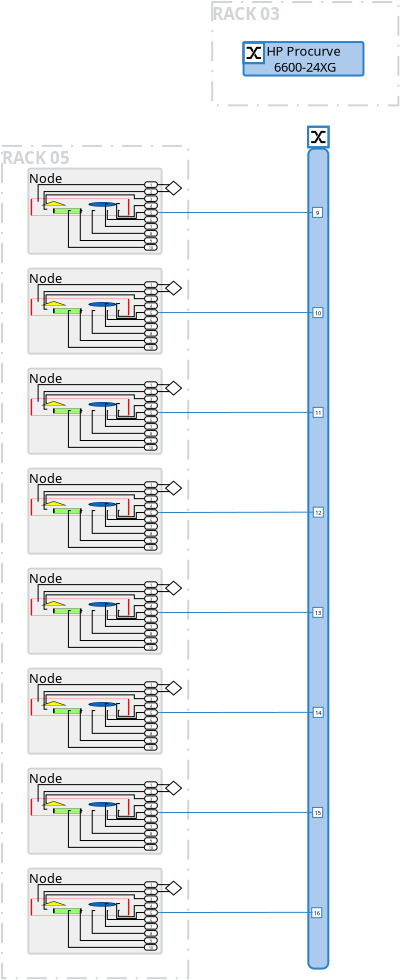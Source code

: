 <?xml version="1.0" encoding="UTF-8"?>
<dia:diagram xmlns:dia="http://www.lysator.liu.se/~alla/dia/">
  <dia:layer name="Arrière-plan" visible="true" active="true">
    <dia:object type="Flowchart - Box" version="0" id="O0">
      <dia:attribute name="obj_pos">
        <dia:point val="-0.316,0.865"/>
      </dia:attribute>
      <dia:attribute name="obj_bb">
        <dia:rectangle val="-0.366,0.815;9.043,42.531"/>
      </dia:attribute>
      <dia:attribute name="elem_corner">
        <dia:point val="-0.316,0.865"/>
      </dia:attribute>
      <dia:attribute name="elem_width">
        <dia:real val="9.31"/>
      </dia:attribute>
      <dia:attribute name="elem_height">
        <dia:real val="41.615"/>
      </dia:attribute>
      <dia:attribute name="border_width">
        <dia:real val="0.1"/>
      </dia:attribute>
      <dia:attribute name="border_color">
        <dia:color val="#d1d5d8"/>
      </dia:attribute>
      <dia:attribute name="show_background">
        <dia:boolean val="true"/>
      </dia:attribute>
      <dia:attribute name="line_style">
        <dia:enum val="2"/>
      </dia:attribute>
      <dia:attribute name="padding">
        <dia:real val="0.5"/>
      </dia:attribute>
      <dia:attribute name="text">
        <dia:composite type="text">
          <dia:attribute name="string">
            <dia:string>##</dia:string>
          </dia:attribute>
          <dia:attribute name="font">
            <dia:font family="sans" style="0" name="Helvetica"/>
          </dia:attribute>
          <dia:attribute name="height">
            <dia:real val="0.8"/>
          </dia:attribute>
          <dia:attribute name="pos">
            <dia:point val="4.338,21.913"/>
          </dia:attribute>
          <dia:attribute name="color">
            <dia:color val="#000000"/>
          </dia:attribute>
          <dia:attribute name="alignment">
            <dia:enum val="1"/>
          </dia:attribute>
        </dia:composite>
      </dia:attribute>
    </dia:object>
    <dia:group>
      <dia:group>
        <dia:object type="Flowchart - Box" version="0" id="O1">
          <dia:attribute name="obj_pos">
            <dia:point val="1,7"/>
          </dia:attribute>
          <dia:attribute name="obj_bb">
            <dia:rectangle val="0.95,6.95;7.715,11.303"/>
          </dia:attribute>
          <dia:attribute name="elem_corner">
            <dia:point val="1,7"/>
          </dia:attribute>
          <dia:attribute name="elem_width">
            <dia:real val="6.665"/>
          </dia:attribute>
          <dia:attribute name="elem_height">
            <dia:real val="4.253"/>
          </dia:attribute>
          <dia:attribute name="border_width">
            <dia:real val="0.1"/>
          </dia:attribute>
          <dia:attribute name="border_color">
            <dia:color val="#d1d5d8"/>
          </dia:attribute>
          <dia:attribute name="inner_color">
            <dia:color val="#efefef"/>
          </dia:attribute>
          <dia:attribute name="show_background">
            <dia:boolean val="true"/>
          </dia:attribute>
          <dia:attribute name="corner_radius">
            <dia:real val="0.1"/>
          </dia:attribute>
          <dia:attribute name="padding">
            <dia:real val="0"/>
          </dia:attribute>
          <dia:attribute name="text">
            <dia:composite type="text">
              <dia:attribute name="string">
                <dia:string>##</dia:string>
              </dia:attribute>
              <dia:attribute name="font">
                <dia:font family="sans" style="0" name="Helvetica"/>
              </dia:attribute>
              <dia:attribute name="height">
                <dia:real val="0.353"/>
              </dia:attribute>
              <dia:attribute name="pos">
                <dia:point val="4.333,9.233"/>
              </dia:attribute>
              <dia:attribute name="color">
                <dia:color val="#000000"/>
              </dia:attribute>
              <dia:attribute name="alignment">
                <dia:enum val="1"/>
              </dia:attribute>
            </dia:composite>
          </dia:attribute>
        </dia:object>
        <dia:object type="Standard - Image" version="0" id="O2">
          <dia:attribute name="obj_pos">
            <dia:point val="1.118,8.508"/>
          </dia:attribute>
          <dia:attribute name="obj_bb">
            <dia:rectangle val="1.068,8.458;6.103,9.394"/>
          </dia:attribute>
          <dia:attribute name="elem_corner">
            <dia:point val="1.118,8.508"/>
          </dia:attribute>
          <dia:attribute name="elem_width">
            <dia:real val="4.935"/>
          </dia:attribute>
          <dia:attribute name="elem_height">
            <dia:real val="0.836"/>
          </dia:attribute>
          <dia:attribute name="draw_border">
            <dia:boolean val="false"/>
          </dia:attribute>
          <dia:attribute name="keep_aspect">
            <dia:boolean val="true"/>
          </dia:attribute>
          <dia:attribute name="file">
            <dia:string>#NodesInRack5ports.svg#</dia:string>
          </dia:attribute>
        </dia:object>
        <dia:object type="Standard - ZigZagLine" version="1" id="O3">
          <dia:attribute name="obj_pos">
            <dia:point val="1.484,8.632"/>
          </dia:attribute>
          <dia:attribute name="obj_bb">
            <dia:rectangle val="1.474,7.791;6.825,8.642"/>
          </dia:attribute>
          <dia:attribute name="orth_points">
            <dia:point val="1.484,8.632"/>
            <dia:point val="1.49,8.632"/>
            <dia:point val="1.49,7.801"/>
            <dia:point val="6.815,7.801"/>
          </dia:attribute>
          <dia:attribute name="orth_orient">
            <dia:enum val="0"/>
            <dia:enum val="1"/>
            <dia:enum val="0"/>
          </dia:attribute>
          <dia:attribute name="autorouting">
            <dia:boolean val="false"/>
          </dia:attribute>
          <dia:attribute name="line_width">
            <dia:real val="0.02"/>
          </dia:attribute>
          <dia:connections>
            <dia:connection handle="1" to="O10" connection="6"/>
          </dia:connections>
        </dia:object>
        <dia:object type="Standard - ZigZagLine" version="1" id="O4">
          <dia:attribute name="obj_pos">
            <dia:point val="1.946,9.032"/>
          </dia:attribute>
          <dia:attribute name="obj_bb">
            <dia:rectangle val="1.779,8.139;6.825,9.042"/>
          </dia:attribute>
          <dia:attribute name="orth_points">
            <dia:point val="1.946,9.032"/>
            <dia:point val="1.789,9.032"/>
            <dia:point val="1.789,8.149"/>
            <dia:point val="6.815,8.149"/>
          </dia:attribute>
          <dia:attribute name="orth_orient">
            <dia:enum val="0"/>
            <dia:enum val="1"/>
            <dia:enum val="0"/>
          </dia:attribute>
          <dia:attribute name="autorouting">
            <dia:boolean val="false"/>
          </dia:attribute>
          <dia:attribute name="line_width">
            <dia:real val="0.02"/>
          </dia:attribute>
          <dia:connections>
            <dia:connection handle="1" to="O11" connection="6"/>
          </dia:connections>
        </dia:object>
        <dia:object type="Standard - ZigZagLine" version="1" id="O5">
          <dia:attribute name="obj_pos">
            <dia:point val="4.34,9.099"/>
          </dia:attribute>
          <dia:attribute name="obj_bb">
            <dia:rectangle val="4.185,9.089;6.825,10.247"/>
          </dia:attribute>
          <dia:attribute name="orth_points">
            <dia:point val="4.34,9.099"/>
            <dia:point val="4.195,9.099"/>
            <dia:point val="4.195,10.237"/>
            <dia:point val="6.815,10.237"/>
          </dia:attribute>
          <dia:attribute name="orth_orient">
            <dia:enum val="0"/>
            <dia:enum val="1"/>
            <dia:enum val="0"/>
          </dia:attribute>
          <dia:attribute name="autorouting">
            <dia:boolean val="false"/>
          </dia:attribute>
          <dia:attribute name="line_width">
            <dia:real val="0.02"/>
          </dia:attribute>
          <dia:connections>
            <dia:connection handle="1" to="O12" connection="6"/>
          </dia:connections>
        </dia:object>
        <dia:object type="Standard - ZigZagLine" version="1" id="O6">
          <dia:attribute name="obj_pos">
            <dia:point val="5.581,8.747"/>
          </dia:attribute>
          <dia:attribute name="obj_bb">
            <dia:rectangle val="5.407,8.737;6.825,9.502"/>
          </dia:attribute>
          <dia:attribute name="orth_points">
            <dia:point val="5.581,8.747"/>
            <dia:point val="5.417,8.747"/>
            <dia:point val="5.417,9.492"/>
            <dia:point val="6.4,9.492"/>
            <dia:point val="6.4,9.197"/>
            <dia:point val="6.815,9.197"/>
          </dia:attribute>
          <dia:attribute name="orth_orient">
            <dia:enum val="0"/>
            <dia:enum val="1"/>
            <dia:enum val="0"/>
            <dia:enum val="1"/>
            <dia:enum val="0"/>
          </dia:attribute>
          <dia:attribute name="autorouting">
            <dia:boolean val="false"/>
          </dia:attribute>
          <dia:attribute name="line_width">
            <dia:real val="0.02"/>
          </dia:attribute>
          <dia:connections>
            <dia:connection handle="1" to="O14" connection="6"/>
          </dia:connections>
        </dia:object>
        <dia:object type="Standard - ZigZagLine" version="1" id="O7">
          <dia:attribute name="obj_pos">
            <dia:point val="4.993,9.099"/>
          </dia:attribute>
          <dia:attribute name="obj_bb">
            <dia:rectangle val="4.938,9.089;6.825,9.554"/>
          </dia:attribute>
          <dia:attribute name="orth_points">
            <dia:point val="4.993,9.099"/>
            <dia:point val="4.948,9.099"/>
            <dia:point val="4.948,9.543"/>
            <dia:point val="6.202,9.543"/>
            <dia:point val="6.202,9.544"/>
            <dia:point val="6.815,9.544"/>
          </dia:attribute>
          <dia:attribute name="orth_orient">
            <dia:enum val="0"/>
            <dia:enum val="1"/>
            <dia:enum val="0"/>
            <dia:enum val="1"/>
            <dia:enum val="0"/>
          </dia:attribute>
          <dia:attribute name="autorouting">
            <dia:boolean val="false"/>
          </dia:attribute>
          <dia:attribute name="line_width">
            <dia:real val="0.02"/>
          </dia:attribute>
          <dia:connections>
            <dia:connection handle="1" to="O15" connection="6"/>
          </dia:connections>
        </dia:object>
        <dia:object type="Standard - ZigZagLine" version="1" id="O8">
          <dia:attribute name="obj_pos">
            <dia:point val="3.123,9.099"/>
          </dia:attribute>
          <dia:attribute name="obj_bb">
            <dia:rectangle val="2.995,9.089;6.81,10.948"/>
          </dia:attribute>
          <dia:attribute name="orth_points">
            <dia:point val="3.123,9.099"/>
            <dia:point val="3.005,9.099"/>
            <dia:point val="3.005,10.938"/>
            <dia:point val="6.8,10.938"/>
          </dia:attribute>
          <dia:attribute name="orth_orient">
            <dia:enum val="0"/>
            <dia:enum val="1"/>
            <dia:enum val="0"/>
          </dia:attribute>
          <dia:attribute name="autorouting">
            <dia:boolean val="false"/>
          </dia:attribute>
          <dia:attribute name="line_width">
            <dia:real val="0.02"/>
          </dia:attribute>
          <dia:connections>
            <dia:connection handle="1" to="O23" connection="6"/>
          </dia:connections>
        </dia:object>
        <dia:object type="Flowchart - Terminal" version="1" id="O9">
          <dia:attribute name="obj_pos">
            <dia:point val="6.815,8.712"/>
          </dia:attribute>
          <dia:attribute name="obj_bb">
            <dia:rectangle val="6.8,8.697;7.467,9.004"/>
          </dia:attribute>
          <dia:attribute name="meta">
            <dia:composite type="dict"/>
          </dia:attribute>
          <dia:attribute name="elem_corner">
            <dia:point val="6.815,8.712"/>
          </dia:attribute>
          <dia:attribute name="elem_width">
            <dia:real val="0.638"/>
          </dia:attribute>
          <dia:attribute name="elem_height">
            <dia:real val="0.277"/>
          </dia:attribute>
          <dia:attribute name="line_width">
            <dia:real val="0.03"/>
          </dia:attribute>
          <dia:attribute name="line_colour">
            <dia:color val="#000000"/>
          </dia:attribute>
          <dia:attribute name="fill_colour">
            <dia:color val="#ffffff"/>
          </dia:attribute>
          <dia:attribute name="show_background">
            <dia:boolean val="true"/>
          </dia:attribute>
          <dia:attribute name="line_style">
            <dia:enum val="0"/>
            <dia:real val="1"/>
          </dia:attribute>
          <dia:attribute name="padding">
            <dia:real val="0"/>
          </dia:attribute>
          <dia:attribute name="text">
            <dia:composite type="text">
              <dia:attribute name="string">
                <dia:string>#4#</dia:string>
              </dia:attribute>
              <dia:attribute name="font">
                <dia:font family="sans" style="0" name="Helvetica"/>
              </dia:attribute>
              <dia:attribute name="height">
                <dia:real val="0.247"/>
              </dia:attribute>
              <dia:attribute name="pos">
                <dia:point val="7.133,8.924"/>
              </dia:attribute>
              <dia:attribute name="color">
                <dia:color val="#000000"/>
              </dia:attribute>
              <dia:attribute name="alignment">
                <dia:enum val="1"/>
              </dia:attribute>
            </dia:composite>
          </dia:attribute>
          <dia:attribute name="flip_horizontal">
            <dia:boolean val="false"/>
          </dia:attribute>
          <dia:attribute name="flip_vertical">
            <dia:boolean val="false"/>
          </dia:attribute>
          <dia:attribute name="subscale">
            <dia:real val="1"/>
          </dia:attribute>
        </dia:object>
        <dia:object type="Flowchart - Terminal" version="1" id="O10">
          <dia:attribute name="obj_pos">
            <dia:point val="6.815,7.663"/>
          </dia:attribute>
          <dia:attribute name="obj_bb">
            <dia:rectangle val="6.8,7.648;7.467,7.955"/>
          </dia:attribute>
          <dia:attribute name="meta">
            <dia:composite type="dict"/>
          </dia:attribute>
          <dia:attribute name="elem_corner">
            <dia:point val="6.815,7.663"/>
          </dia:attribute>
          <dia:attribute name="elem_width">
            <dia:real val="0.638"/>
          </dia:attribute>
          <dia:attribute name="elem_height">
            <dia:real val="0.277"/>
          </dia:attribute>
          <dia:attribute name="line_width">
            <dia:real val="0.03"/>
          </dia:attribute>
          <dia:attribute name="line_colour">
            <dia:color val="#000000"/>
          </dia:attribute>
          <dia:attribute name="fill_colour">
            <dia:color val="#ffffff"/>
          </dia:attribute>
          <dia:attribute name="show_background">
            <dia:boolean val="true"/>
          </dia:attribute>
          <dia:attribute name="line_style">
            <dia:enum val="0"/>
            <dia:real val="1"/>
          </dia:attribute>
          <dia:attribute name="padding">
            <dia:real val="0"/>
          </dia:attribute>
          <dia:attribute name="text">
            <dia:composite type="text">
              <dia:attribute name="string">
                <dia:string>#1#</dia:string>
              </dia:attribute>
              <dia:attribute name="font">
                <dia:font family="sans" style="0" name="Helvetica"/>
              </dia:attribute>
              <dia:attribute name="height">
                <dia:real val="0.247"/>
              </dia:attribute>
              <dia:attribute name="pos">
                <dia:point val="7.133,7.875"/>
              </dia:attribute>
              <dia:attribute name="color">
                <dia:color val="#000000"/>
              </dia:attribute>
              <dia:attribute name="alignment">
                <dia:enum val="1"/>
              </dia:attribute>
            </dia:composite>
          </dia:attribute>
          <dia:attribute name="flip_horizontal">
            <dia:boolean val="false"/>
          </dia:attribute>
          <dia:attribute name="flip_vertical">
            <dia:boolean val="false"/>
          </dia:attribute>
          <dia:attribute name="subscale">
            <dia:real val="1"/>
          </dia:attribute>
        </dia:object>
        <dia:object type="Flowchart - Terminal" version="1" id="O11">
          <dia:attribute name="obj_pos">
            <dia:point val="6.815,8.01"/>
          </dia:attribute>
          <dia:attribute name="obj_bb">
            <dia:rectangle val="6.8,7.995;7.467,8.302"/>
          </dia:attribute>
          <dia:attribute name="meta">
            <dia:composite type="dict"/>
          </dia:attribute>
          <dia:attribute name="elem_corner">
            <dia:point val="6.815,8.01"/>
          </dia:attribute>
          <dia:attribute name="elem_width">
            <dia:real val="0.638"/>
          </dia:attribute>
          <dia:attribute name="elem_height">
            <dia:real val="0.277"/>
          </dia:attribute>
          <dia:attribute name="line_width">
            <dia:real val="0.03"/>
          </dia:attribute>
          <dia:attribute name="line_colour">
            <dia:color val="#000000"/>
          </dia:attribute>
          <dia:attribute name="fill_colour">
            <dia:color val="#ffffff"/>
          </dia:attribute>
          <dia:attribute name="show_background">
            <dia:boolean val="true"/>
          </dia:attribute>
          <dia:attribute name="line_style">
            <dia:enum val="0"/>
            <dia:real val="1"/>
          </dia:attribute>
          <dia:attribute name="padding">
            <dia:real val="0"/>
          </dia:attribute>
          <dia:attribute name="text">
            <dia:composite type="text">
              <dia:attribute name="string">
                <dia:string>#2#</dia:string>
              </dia:attribute>
              <dia:attribute name="font">
                <dia:font family="sans" style="0" name="Helvetica"/>
              </dia:attribute>
              <dia:attribute name="height">
                <dia:real val="0.247"/>
              </dia:attribute>
              <dia:attribute name="pos">
                <dia:point val="7.133,8.223"/>
              </dia:attribute>
              <dia:attribute name="color">
                <dia:color val="#000000"/>
              </dia:attribute>
              <dia:attribute name="alignment">
                <dia:enum val="1"/>
              </dia:attribute>
            </dia:composite>
          </dia:attribute>
          <dia:attribute name="flip_horizontal">
            <dia:boolean val="false"/>
          </dia:attribute>
          <dia:attribute name="flip_vertical">
            <dia:boolean val="false"/>
          </dia:attribute>
          <dia:attribute name="subscale">
            <dia:real val="1"/>
          </dia:attribute>
        </dia:object>
        <dia:object type="Flowchart - Terminal" version="1" id="O12">
          <dia:attribute name="obj_pos">
            <dia:point val="6.815,10.099"/>
          </dia:attribute>
          <dia:attribute name="obj_bb">
            <dia:rectangle val="6.8,10.084;7.467,10.391"/>
          </dia:attribute>
          <dia:attribute name="meta">
            <dia:composite type="dict"/>
          </dia:attribute>
          <dia:attribute name="elem_corner">
            <dia:point val="6.815,10.099"/>
          </dia:attribute>
          <dia:attribute name="elem_width">
            <dia:real val="0.638"/>
          </dia:attribute>
          <dia:attribute name="elem_height">
            <dia:real val="0.277"/>
          </dia:attribute>
          <dia:attribute name="line_width">
            <dia:real val="0.03"/>
          </dia:attribute>
          <dia:attribute name="line_colour">
            <dia:color val="#000000"/>
          </dia:attribute>
          <dia:attribute name="fill_colour">
            <dia:color val="#ffffff"/>
          </dia:attribute>
          <dia:attribute name="show_background">
            <dia:boolean val="true"/>
          </dia:attribute>
          <dia:attribute name="line_style">
            <dia:enum val="0"/>
            <dia:real val="1"/>
          </dia:attribute>
          <dia:attribute name="padding">
            <dia:real val="0"/>
          </dia:attribute>
          <dia:attribute name="text">
            <dia:composite type="text">
              <dia:attribute name="string">
                <dia:string>#8#</dia:string>
              </dia:attribute>
              <dia:attribute name="font">
                <dia:font family="sans" style="0" name="Helvetica"/>
              </dia:attribute>
              <dia:attribute name="height">
                <dia:real val="0.247"/>
              </dia:attribute>
              <dia:attribute name="pos">
                <dia:point val="7.133,10.311"/>
              </dia:attribute>
              <dia:attribute name="color">
                <dia:color val="#000000"/>
              </dia:attribute>
              <dia:attribute name="alignment">
                <dia:enum val="1"/>
              </dia:attribute>
            </dia:composite>
          </dia:attribute>
          <dia:attribute name="flip_horizontal">
            <dia:boolean val="false"/>
          </dia:attribute>
          <dia:attribute name="flip_vertical">
            <dia:boolean val="false"/>
          </dia:attribute>
          <dia:attribute name="subscale">
            <dia:real val="1"/>
          </dia:attribute>
        </dia:object>
        <dia:object type="Flowchart - Terminal" version="1" id="O13">
          <dia:attribute name="obj_pos">
            <dia:point val="6.815,9.752"/>
          </dia:attribute>
          <dia:attribute name="obj_bb">
            <dia:rectangle val="6.8,9.737;7.467,10.044"/>
          </dia:attribute>
          <dia:attribute name="meta">
            <dia:composite type="dict"/>
          </dia:attribute>
          <dia:attribute name="elem_corner">
            <dia:point val="6.815,9.752"/>
          </dia:attribute>
          <dia:attribute name="elem_width">
            <dia:real val="0.638"/>
          </dia:attribute>
          <dia:attribute name="elem_height">
            <dia:real val="0.277"/>
          </dia:attribute>
          <dia:attribute name="line_width">
            <dia:real val="0.03"/>
          </dia:attribute>
          <dia:attribute name="line_colour">
            <dia:color val="#000000"/>
          </dia:attribute>
          <dia:attribute name="fill_colour">
            <dia:color val="#ffffff"/>
          </dia:attribute>
          <dia:attribute name="show_background">
            <dia:boolean val="true"/>
          </dia:attribute>
          <dia:attribute name="line_style">
            <dia:enum val="0"/>
            <dia:real val="1"/>
          </dia:attribute>
          <dia:attribute name="padding">
            <dia:real val="0"/>
          </dia:attribute>
          <dia:attribute name="text">
            <dia:composite type="text">
              <dia:attribute name="string">
                <dia:string>#7#</dia:string>
              </dia:attribute>
              <dia:attribute name="font">
                <dia:font family="sans" style="0" name="Helvetica"/>
              </dia:attribute>
              <dia:attribute name="height">
                <dia:real val="0.247"/>
              </dia:attribute>
              <dia:attribute name="pos">
                <dia:point val="7.133,9.965"/>
              </dia:attribute>
              <dia:attribute name="color">
                <dia:color val="#000000"/>
              </dia:attribute>
              <dia:attribute name="alignment">
                <dia:enum val="1"/>
              </dia:attribute>
            </dia:composite>
          </dia:attribute>
          <dia:attribute name="flip_horizontal">
            <dia:boolean val="false"/>
          </dia:attribute>
          <dia:attribute name="flip_vertical">
            <dia:boolean val="false"/>
          </dia:attribute>
          <dia:attribute name="subscale">
            <dia:real val="1"/>
          </dia:attribute>
        </dia:object>
        <dia:object type="Flowchart - Terminal" version="1" id="O14">
          <dia:attribute name="obj_pos">
            <dia:point val="6.815,9.058"/>
          </dia:attribute>
          <dia:attribute name="obj_bb">
            <dia:rectangle val="6.8,9.043;7.467,9.35"/>
          </dia:attribute>
          <dia:attribute name="meta">
            <dia:composite type="dict"/>
          </dia:attribute>
          <dia:attribute name="elem_corner">
            <dia:point val="6.815,9.058"/>
          </dia:attribute>
          <dia:attribute name="elem_width">
            <dia:real val="0.638"/>
          </dia:attribute>
          <dia:attribute name="elem_height">
            <dia:real val="0.277"/>
          </dia:attribute>
          <dia:attribute name="line_width">
            <dia:real val="0.03"/>
          </dia:attribute>
          <dia:attribute name="line_colour">
            <dia:color val="#000000"/>
          </dia:attribute>
          <dia:attribute name="fill_colour">
            <dia:color val="#ffffff"/>
          </dia:attribute>
          <dia:attribute name="show_background">
            <dia:boolean val="true"/>
          </dia:attribute>
          <dia:attribute name="line_style">
            <dia:enum val="0"/>
            <dia:real val="1"/>
          </dia:attribute>
          <dia:attribute name="padding">
            <dia:real val="0"/>
          </dia:attribute>
          <dia:attribute name="text">
            <dia:composite type="text">
              <dia:attribute name="string">
                <dia:string>#5#</dia:string>
              </dia:attribute>
              <dia:attribute name="font">
                <dia:font family="sans" style="0" name="Helvetica"/>
              </dia:attribute>
              <dia:attribute name="height">
                <dia:real val="0.247"/>
              </dia:attribute>
              <dia:attribute name="pos">
                <dia:point val="7.133,9.271"/>
              </dia:attribute>
              <dia:attribute name="color">
                <dia:color val="#000000"/>
              </dia:attribute>
              <dia:attribute name="alignment">
                <dia:enum val="1"/>
              </dia:attribute>
            </dia:composite>
          </dia:attribute>
          <dia:attribute name="flip_horizontal">
            <dia:boolean val="false"/>
          </dia:attribute>
          <dia:attribute name="flip_vertical">
            <dia:boolean val="false"/>
          </dia:attribute>
          <dia:attribute name="subscale">
            <dia:real val="1"/>
          </dia:attribute>
        </dia:object>
        <dia:object type="Flowchart - Terminal" version="1" id="O15">
          <dia:attribute name="obj_pos">
            <dia:point val="6.815,9.405"/>
          </dia:attribute>
          <dia:attribute name="obj_bb">
            <dia:rectangle val="6.8,9.39;7.467,9.697"/>
          </dia:attribute>
          <dia:attribute name="meta">
            <dia:composite type="dict"/>
          </dia:attribute>
          <dia:attribute name="elem_corner">
            <dia:point val="6.815,9.405"/>
          </dia:attribute>
          <dia:attribute name="elem_width">
            <dia:real val="0.638"/>
          </dia:attribute>
          <dia:attribute name="elem_height">
            <dia:real val="0.277"/>
          </dia:attribute>
          <dia:attribute name="line_width">
            <dia:real val="0.03"/>
          </dia:attribute>
          <dia:attribute name="line_colour">
            <dia:color val="#000000"/>
          </dia:attribute>
          <dia:attribute name="fill_colour">
            <dia:color val="#ffffff"/>
          </dia:attribute>
          <dia:attribute name="show_background">
            <dia:boolean val="true"/>
          </dia:attribute>
          <dia:attribute name="line_style">
            <dia:enum val="0"/>
            <dia:real val="1"/>
          </dia:attribute>
          <dia:attribute name="padding">
            <dia:real val="0"/>
          </dia:attribute>
          <dia:attribute name="text">
            <dia:composite type="text">
              <dia:attribute name="string">
                <dia:string>#6#</dia:string>
              </dia:attribute>
              <dia:attribute name="font">
                <dia:font family="sans" style="0" name="Helvetica"/>
              </dia:attribute>
              <dia:attribute name="height">
                <dia:real val="0.247"/>
              </dia:attribute>
              <dia:attribute name="pos">
                <dia:point val="7.133,9.618"/>
              </dia:attribute>
              <dia:attribute name="color">
                <dia:color val="#000000"/>
              </dia:attribute>
              <dia:attribute name="alignment">
                <dia:enum val="1"/>
              </dia:attribute>
            </dia:composite>
          </dia:attribute>
          <dia:attribute name="flip_horizontal">
            <dia:boolean val="false"/>
          </dia:attribute>
          <dia:attribute name="flip_vertical">
            <dia:boolean val="false"/>
          </dia:attribute>
          <dia:attribute name="subscale">
            <dia:real val="1"/>
          </dia:attribute>
        </dia:object>
        <dia:object type="Flowchart - Terminal" version="1" id="O16">
          <dia:attribute name="obj_pos">
            <dia:point val="6.815,8.365"/>
          </dia:attribute>
          <dia:attribute name="obj_bb">
            <dia:rectangle val="6.8,8.35;7.467,8.657"/>
          </dia:attribute>
          <dia:attribute name="meta">
            <dia:composite type="dict"/>
          </dia:attribute>
          <dia:attribute name="elem_corner">
            <dia:point val="6.815,8.365"/>
          </dia:attribute>
          <dia:attribute name="elem_width">
            <dia:real val="0.638"/>
          </dia:attribute>
          <dia:attribute name="elem_height">
            <dia:real val="0.277"/>
          </dia:attribute>
          <dia:attribute name="line_width">
            <dia:real val="0.03"/>
          </dia:attribute>
          <dia:attribute name="line_colour">
            <dia:color val="#000000"/>
          </dia:attribute>
          <dia:attribute name="fill_colour">
            <dia:color val="#ffffff"/>
          </dia:attribute>
          <dia:attribute name="show_background">
            <dia:boolean val="true"/>
          </dia:attribute>
          <dia:attribute name="line_style">
            <dia:enum val="0"/>
            <dia:real val="1"/>
          </dia:attribute>
          <dia:attribute name="padding">
            <dia:real val="0"/>
          </dia:attribute>
          <dia:attribute name="text">
            <dia:composite type="text">
              <dia:attribute name="string">
                <dia:string>#3#</dia:string>
              </dia:attribute>
              <dia:attribute name="font">
                <dia:font family="sans" style="0" name="Helvetica"/>
              </dia:attribute>
              <dia:attribute name="height">
                <dia:real val="0.247"/>
              </dia:attribute>
              <dia:attribute name="pos">
                <dia:point val="7.133,8.577"/>
              </dia:attribute>
              <dia:attribute name="color">
                <dia:color val="#000000"/>
              </dia:attribute>
              <dia:attribute name="alignment">
                <dia:enum val="1"/>
              </dia:attribute>
            </dia:composite>
          </dia:attribute>
          <dia:attribute name="flip_horizontal">
            <dia:boolean val="false"/>
          </dia:attribute>
          <dia:attribute name="flip_vertical">
            <dia:boolean val="false"/>
          </dia:attribute>
          <dia:attribute name="subscale">
            <dia:real val="1"/>
          </dia:attribute>
        </dia:object>
        <dia:object type="Flowchart - Diamond" version="0" id="O17">
          <dia:attribute name="obj_pos">
            <dia:point val="7.864,7.631"/>
          </dia:attribute>
          <dia:attribute name="obj_bb">
            <dia:rectangle val="7.839,7.606;8.686,8.348"/>
          </dia:attribute>
          <dia:attribute name="elem_corner">
            <dia:point val="7.864,7.631"/>
          </dia:attribute>
          <dia:attribute name="elem_width">
            <dia:real val="0.797"/>
          </dia:attribute>
          <dia:attribute name="elem_height">
            <dia:real val="0.692"/>
          </dia:attribute>
          <dia:attribute name="border_width">
            <dia:real val="0.05"/>
          </dia:attribute>
          <dia:attribute name="show_background">
            <dia:boolean val="true"/>
          </dia:attribute>
          <dia:attribute name="padding">
            <dia:real val="0"/>
          </dia:attribute>
          <dia:attribute name="text">
            <dia:composite type="text">
              <dia:attribute name="string">
                <dia:string>##</dia:string>
              </dia:attribute>
              <dia:attribute name="font">
                <dia:font family="sans" style="0" name="Helvetica"/>
              </dia:attribute>
              <dia:attribute name="height">
                <dia:real val="0.1"/>
              </dia:attribute>
              <dia:attribute name="pos">
                <dia:point val="8.263,8.007"/>
              </dia:attribute>
              <dia:attribute name="color">
                <dia:color val="#000000"/>
              </dia:attribute>
              <dia:attribute name="alignment">
                <dia:enum val="1"/>
              </dia:attribute>
            </dia:composite>
          </dia:attribute>
        </dia:object>
        <dia:object type="Standard - ZigZagLine" version="1" id="O18">
          <dia:attribute name="obj_pos">
            <dia:point val="7.452,7.801"/>
          </dia:attribute>
          <dia:attribute name="obj_bb">
            <dia:rectangle val="7.442,7.791;8.074,7.814"/>
          </dia:attribute>
          <dia:attribute name="orth_points">
            <dia:point val="7.452,7.801"/>
            <dia:point val="7.778,7.801"/>
            <dia:point val="7.778,7.804"/>
            <dia:point val="8.064,7.804"/>
          </dia:attribute>
          <dia:attribute name="orth_orient">
            <dia:enum val="0"/>
            <dia:enum val="1"/>
            <dia:enum val="0"/>
          </dia:attribute>
          <dia:attribute name="autorouting">
            <dia:boolean val="false"/>
          </dia:attribute>
          <dia:attribute name="line_width">
            <dia:real val="0.02"/>
          </dia:attribute>
          <dia:connections>
            <dia:connection handle="0" to="O10" connection="10"/>
            <dia:connection handle="1" to="O17" connection="14"/>
          </dia:connections>
        </dia:object>
        <dia:object type="Standard - ZigZagLine" version="1" id="O19">
          <dia:attribute name="obj_pos">
            <dia:point val="7.452,8.149"/>
          </dia:attribute>
          <dia:attribute name="obj_bb">
            <dia:rectangle val="7.442,8.139;8.074,8.16"/>
          </dia:attribute>
          <dia:attribute name="orth_points">
            <dia:point val="7.452,8.149"/>
            <dia:point val="7.791,8.149"/>
            <dia:point val="7.791,8.15"/>
            <dia:point val="8.064,8.15"/>
          </dia:attribute>
          <dia:attribute name="orth_orient">
            <dia:enum val="0"/>
            <dia:enum val="1"/>
            <dia:enum val="0"/>
          </dia:attribute>
          <dia:attribute name="autorouting">
            <dia:boolean val="false"/>
          </dia:attribute>
          <dia:attribute name="line_width">
            <dia:real val="0.02"/>
          </dia:attribute>
          <dia:connections>
            <dia:connection handle="0" to="O11" connection="10"/>
            <dia:connection handle="1" to="O17" connection="10"/>
          </dia:connections>
        </dia:object>
        <dia:object type="Standard - ZigZagLine" version="1" id="O20">
          <dia:attribute name="obj_pos">
            <dia:point val="5.563,9.091"/>
          </dia:attribute>
          <dia:attribute name="obj_bb">
            <dia:rectangle val="5.491,8.84;6.825,9.415"/>
          </dia:attribute>
          <dia:attribute name="orth_points">
            <dia:point val="5.563,9.091"/>
            <dia:point val="5.501,9.091"/>
            <dia:point val="5.501,9.405"/>
            <dia:point val="6.297,9.405"/>
            <dia:point val="6.297,8.85"/>
            <dia:point val="6.815,8.85"/>
          </dia:attribute>
          <dia:attribute name="orth_orient">
            <dia:enum val="0"/>
            <dia:enum val="1"/>
            <dia:enum val="0"/>
            <dia:enum val="1"/>
            <dia:enum val="0"/>
          </dia:attribute>
          <dia:attribute name="autorouting">
            <dia:boolean val="false"/>
          </dia:attribute>
          <dia:attribute name="line_width">
            <dia:real val="0.02"/>
          </dia:attribute>
          <dia:connections>
            <dia:connection handle="1" to="O9" connection="6"/>
          </dia:connections>
        </dia:object>
        <dia:object type="Flowchart - Terminal" version="1" id="O21">
          <dia:attribute name="obj_pos">
            <dia:point val="6.808,10.457"/>
          </dia:attribute>
          <dia:attribute name="obj_bb">
            <dia:rectangle val="6.793,10.442;7.461,10.749"/>
          </dia:attribute>
          <dia:attribute name="meta">
            <dia:composite type="dict"/>
          </dia:attribute>
          <dia:attribute name="elem_corner">
            <dia:point val="6.808,10.457"/>
          </dia:attribute>
          <dia:attribute name="elem_width">
            <dia:real val="0.638"/>
          </dia:attribute>
          <dia:attribute name="elem_height">
            <dia:real val="0.277"/>
          </dia:attribute>
          <dia:attribute name="line_width">
            <dia:real val="0.03"/>
          </dia:attribute>
          <dia:attribute name="line_colour">
            <dia:color val="#000000"/>
          </dia:attribute>
          <dia:attribute name="fill_colour">
            <dia:color val="#ffffff"/>
          </dia:attribute>
          <dia:attribute name="show_background">
            <dia:boolean val="true"/>
          </dia:attribute>
          <dia:attribute name="line_style">
            <dia:enum val="0"/>
            <dia:real val="1"/>
          </dia:attribute>
          <dia:attribute name="padding">
            <dia:real val="0"/>
          </dia:attribute>
          <dia:attribute name="text">
            <dia:composite type="text">
              <dia:attribute name="string">
                <dia:string>#9#</dia:string>
              </dia:attribute>
              <dia:attribute name="font">
                <dia:font family="sans" style="0" name="Helvetica"/>
              </dia:attribute>
              <dia:attribute name="height">
                <dia:real val="0.247"/>
              </dia:attribute>
              <dia:attribute name="pos">
                <dia:point val="7.127,10.67"/>
              </dia:attribute>
              <dia:attribute name="color">
                <dia:color val="#000000"/>
              </dia:attribute>
              <dia:attribute name="alignment">
                <dia:enum val="1"/>
              </dia:attribute>
            </dia:composite>
          </dia:attribute>
          <dia:attribute name="flip_horizontal">
            <dia:boolean val="false"/>
          </dia:attribute>
          <dia:attribute name="flip_vertical">
            <dia:boolean val="false"/>
          </dia:attribute>
          <dia:attribute name="subscale">
            <dia:real val="1"/>
          </dia:attribute>
        </dia:object>
        <dia:object type="Standard - ZigZagLine" version="1" id="O22">
          <dia:attribute name="obj_pos">
            <dia:point val="1.941,8.733"/>
          </dia:attribute>
          <dia:attribute name="obj_bb">
            <dia:rectangle val="1.876,8.303;6.825,8.743"/>
          </dia:attribute>
          <dia:attribute name="orth_points">
            <dia:point val="1.941,8.733"/>
            <dia:point val="1.886,8.733"/>
            <dia:point val="1.886,8.313"/>
            <dia:point val="6.3,8.313"/>
            <dia:point val="6.3,8.503"/>
            <dia:point val="6.815,8.503"/>
          </dia:attribute>
          <dia:attribute name="orth_orient">
            <dia:enum val="0"/>
            <dia:enum val="1"/>
            <dia:enum val="0"/>
            <dia:enum val="1"/>
            <dia:enum val="0"/>
          </dia:attribute>
          <dia:attribute name="autorouting">
            <dia:boolean val="false"/>
          </dia:attribute>
          <dia:attribute name="line_width">
            <dia:real val="0.02"/>
          </dia:attribute>
          <dia:connections>
            <dia:connection handle="1" to="O16" connection="6"/>
          </dia:connections>
        </dia:object>
        <dia:object type="Flowchart - Terminal" version="1" id="O23">
          <dia:attribute name="obj_pos">
            <dia:point val="6.8,10.8"/>
          </dia:attribute>
          <dia:attribute name="obj_bb">
            <dia:rectangle val="6.785,10.785;7.453,11.092"/>
          </dia:attribute>
          <dia:attribute name="meta">
            <dia:composite type="dict"/>
          </dia:attribute>
          <dia:attribute name="elem_corner">
            <dia:point val="6.8,10.8"/>
          </dia:attribute>
          <dia:attribute name="elem_width">
            <dia:real val="0.638"/>
          </dia:attribute>
          <dia:attribute name="elem_height">
            <dia:real val="0.277"/>
          </dia:attribute>
          <dia:attribute name="line_width">
            <dia:real val="0.03"/>
          </dia:attribute>
          <dia:attribute name="line_colour">
            <dia:color val="#000000"/>
          </dia:attribute>
          <dia:attribute name="fill_colour">
            <dia:color val="#ffffff"/>
          </dia:attribute>
          <dia:attribute name="show_background">
            <dia:boolean val="true"/>
          </dia:attribute>
          <dia:attribute name="line_style">
            <dia:enum val="0"/>
            <dia:real val="1"/>
          </dia:attribute>
          <dia:attribute name="padding">
            <dia:real val="0"/>
          </dia:attribute>
          <dia:attribute name="text">
            <dia:composite type="text">
              <dia:attribute name="string">
                <dia:string>#10#</dia:string>
              </dia:attribute>
              <dia:attribute name="font">
                <dia:font family="sans" style="0" name="Helvetica"/>
              </dia:attribute>
              <dia:attribute name="height">
                <dia:real val="0.247"/>
              </dia:attribute>
              <dia:attribute name="pos">
                <dia:point val="7.119,11.013"/>
              </dia:attribute>
              <dia:attribute name="color">
                <dia:color val="#000000"/>
              </dia:attribute>
              <dia:attribute name="alignment">
                <dia:enum val="1"/>
              </dia:attribute>
            </dia:composite>
          </dia:attribute>
          <dia:attribute name="flip_horizontal">
            <dia:boolean val="false"/>
          </dia:attribute>
          <dia:attribute name="flip_vertical">
            <dia:boolean val="false"/>
          </dia:attribute>
          <dia:attribute name="subscale">
            <dia:real val="1"/>
          </dia:attribute>
        </dia:object>
        <dia:object type="Standard - ZigZagLine" version="1" id="O24">
          <dia:attribute name="obj_pos">
            <dia:point val="3.702,9.1"/>
          </dia:attribute>
          <dia:attribute name="obj_bb">
            <dia:rectangle val="3.588,9.09;6.818,10.605"/>
          </dia:attribute>
          <dia:attribute name="orth_points">
            <dia:point val="3.702,9.1"/>
            <dia:point val="3.598,9.1"/>
            <dia:point val="3.598,10.595"/>
            <dia:point val="6.808,10.595"/>
          </dia:attribute>
          <dia:attribute name="orth_orient">
            <dia:enum val="0"/>
            <dia:enum val="1"/>
            <dia:enum val="0"/>
          </dia:attribute>
          <dia:attribute name="autorouting">
            <dia:boolean val="false"/>
          </dia:attribute>
          <dia:attribute name="line_width">
            <dia:real val="0.02"/>
          </dia:attribute>
          <dia:connections>
            <dia:connection handle="1" to="O21" connection="6"/>
          </dia:connections>
        </dia:object>
        <dia:object type="Standard - ZigZagLine" version="1" id="O25">
          <dia:attribute name="obj_pos">
            <dia:point val="4.989,8.75"/>
          </dia:attribute>
          <dia:attribute name="obj_bb">
            <dia:rectangle val="4.847,8.74;6.825,9.901"/>
          </dia:attribute>
          <dia:attribute name="orth_points">
            <dia:point val="4.989,8.75"/>
            <dia:point val="4.857,8.75"/>
            <dia:point val="4.857,9.891"/>
            <dia:point val="6.815,9.891"/>
          </dia:attribute>
          <dia:attribute name="orth_orient">
            <dia:enum val="0"/>
            <dia:enum val="1"/>
            <dia:enum val="0"/>
          </dia:attribute>
          <dia:attribute name="autorouting">
            <dia:boolean val="false"/>
          </dia:attribute>
          <dia:attribute name="line_width">
            <dia:real val="0.02"/>
          </dia:attribute>
          <dia:connections>
            <dia:connection handle="1" to="O13" connection="6"/>
          </dia:connections>
        </dia:object>
      </dia:group>
      <dia:object type="Standard - Text" version="1" id="O26">
        <dia:attribute name="obj_pos">
          <dia:point val="1.029,7.029"/>
        </dia:attribute>
        <dia:attribute name="obj_bb">
          <dia:rectangle val="1.029,7.029;2.697,7.802"/>
        </dia:attribute>
        <dia:attribute name="text">
          <dia:composite type="text">
            <dia:attribute name="string">
              <dia:string>#Node #</dia:string>
            </dia:attribute>
            <dia:attribute name="font">
              <dia:font family="sans" style="0" name="Helvetica"/>
            </dia:attribute>
            <dia:attribute name="height">
              <dia:real val="0.8"/>
            </dia:attribute>
            <dia:attribute name="pos">
              <dia:point val="1.029,7.669"/>
            </dia:attribute>
            <dia:attribute name="color">
              <dia:color val="#000000"/>
            </dia:attribute>
            <dia:attribute name="alignment">
              <dia:enum val="0"/>
            </dia:attribute>
          </dia:composite>
        </dia:attribute>
        <dia:attribute name="valign">
          <dia:enum val="0"/>
        </dia:attribute>
      </dia:object>
    </dia:group>
    <dia:group>
      <dia:group>
        <dia:object type="Flowchart - Box" version="0" id="O27">
          <dia:attribute name="obj_pos">
            <dia:point val="1,2"/>
          </dia:attribute>
          <dia:attribute name="obj_bb">
            <dia:rectangle val="0.95,1.95;7.715,6.303"/>
          </dia:attribute>
          <dia:attribute name="elem_corner">
            <dia:point val="1,2"/>
          </dia:attribute>
          <dia:attribute name="elem_width">
            <dia:real val="6.665"/>
          </dia:attribute>
          <dia:attribute name="elem_height">
            <dia:real val="4.253"/>
          </dia:attribute>
          <dia:attribute name="border_width">
            <dia:real val="0.1"/>
          </dia:attribute>
          <dia:attribute name="border_color">
            <dia:color val="#d1d5d8"/>
          </dia:attribute>
          <dia:attribute name="inner_color">
            <dia:color val="#efefef"/>
          </dia:attribute>
          <dia:attribute name="show_background">
            <dia:boolean val="true"/>
          </dia:attribute>
          <dia:attribute name="corner_radius">
            <dia:real val="0.1"/>
          </dia:attribute>
          <dia:attribute name="padding">
            <dia:real val="0"/>
          </dia:attribute>
          <dia:attribute name="text">
            <dia:composite type="text">
              <dia:attribute name="string">
                <dia:string>##</dia:string>
              </dia:attribute>
              <dia:attribute name="font">
                <dia:font family="sans" style="0" name="Helvetica"/>
              </dia:attribute>
              <dia:attribute name="height">
                <dia:real val="0.353"/>
              </dia:attribute>
              <dia:attribute name="pos">
                <dia:point val="4.333,4.233"/>
              </dia:attribute>
              <dia:attribute name="color">
                <dia:color val="#000000"/>
              </dia:attribute>
              <dia:attribute name="alignment">
                <dia:enum val="1"/>
              </dia:attribute>
            </dia:composite>
          </dia:attribute>
        </dia:object>
        <dia:object type="Standard - Image" version="0" id="O28">
          <dia:attribute name="obj_pos">
            <dia:point val="1.118,3.508"/>
          </dia:attribute>
          <dia:attribute name="obj_bb">
            <dia:rectangle val="1.068,3.458;6.103,4.394"/>
          </dia:attribute>
          <dia:attribute name="elem_corner">
            <dia:point val="1.118,3.508"/>
          </dia:attribute>
          <dia:attribute name="elem_width">
            <dia:real val="4.935"/>
          </dia:attribute>
          <dia:attribute name="elem_height">
            <dia:real val="0.836"/>
          </dia:attribute>
          <dia:attribute name="draw_border">
            <dia:boolean val="false"/>
          </dia:attribute>
          <dia:attribute name="keep_aspect">
            <dia:boolean val="true"/>
          </dia:attribute>
          <dia:attribute name="file">
            <dia:string>#NodesInRack5ports.svg#</dia:string>
          </dia:attribute>
        </dia:object>
        <dia:object type="Standard - ZigZagLine" version="1" id="O29">
          <dia:attribute name="obj_pos">
            <dia:point val="1.484,3.632"/>
          </dia:attribute>
          <dia:attribute name="obj_bb">
            <dia:rectangle val="1.474,2.791;6.825,3.642"/>
          </dia:attribute>
          <dia:attribute name="orth_points">
            <dia:point val="1.484,3.632"/>
            <dia:point val="1.49,3.632"/>
            <dia:point val="1.49,2.801"/>
            <dia:point val="6.815,2.801"/>
          </dia:attribute>
          <dia:attribute name="orth_orient">
            <dia:enum val="0"/>
            <dia:enum val="1"/>
            <dia:enum val="0"/>
          </dia:attribute>
          <dia:attribute name="autorouting">
            <dia:boolean val="false"/>
          </dia:attribute>
          <dia:attribute name="line_width">
            <dia:real val="0.02"/>
          </dia:attribute>
          <dia:connections>
            <dia:connection handle="1" to="O36" connection="6"/>
          </dia:connections>
        </dia:object>
        <dia:object type="Standard - ZigZagLine" version="1" id="O30">
          <dia:attribute name="obj_pos">
            <dia:point val="1.946,4.032"/>
          </dia:attribute>
          <dia:attribute name="obj_bb">
            <dia:rectangle val="1.779,3.139;6.825,4.042"/>
          </dia:attribute>
          <dia:attribute name="orth_points">
            <dia:point val="1.946,4.032"/>
            <dia:point val="1.789,4.032"/>
            <dia:point val="1.789,3.149"/>
            <dia:point val="6.815,3.149"/>
          </dia:attribute>
          <dia:attribute name="orth_orient">
            <dia:enum val="0"/>
            <dia:enum val="1"/>
            <dia:enum val="0"/>
          </dia:attribute>
          <dia:attribute name="autorouting">
            <dia:boolean val="false"/>
          </dia:attribute>
          <dia:attribute name="line_width">
            <dia:real val="0.02"/>
          </dia:attribute>
          <dia:connections>
            <dia:connection handle="1" to="O37" connection="6"/>
          </dia:connections>
        </dia:object>
        <dia:object type="Standard - ZigZagLine" version="1" id="O31">
          <dia:attribute name="obj_pos">
            <dia:point val="4.34,4.099"/>
          </dia:attribute>
          <dia:attribute name="obj_bb">
            <dia:rectangle val="4.185,4.089;6.825,5.247"/>
          </dia:attribute>
          <dia:attribute name="orth_points">
            <dia:point val="4.34,4.099"/>
            <dia:point val="4.195,4.099"/>
            <dia:point val="4.195,5.237"/>
            <dia:point val="6.815,5.237"/>
          </dia:attribute>
          <dia:attribute name="orth_orient">
            <dia:enum val="0"/>
            <dia:enum val="1"/>
            <dia:enum val="0"/>
          </dia:attribute>
          <dia:attribute name="autorouting">
            <dia:boolean val="false"/>
          </dia:attribute>
          <dia:attribute name="line_width">
            <dia:real val="0.02"/>
          </dia:attribute>
          <dia:connections>
            <dia:connection handle="1" to="O38" connection="6"/>
          </dia:connections>
        </dia:object>
        <dia:object type="Standard - ZigZagLine" version="1" id="O32">
          <dia:attribute name="obj_pos">
            <dia:point val="5.581,3.747"/>
          </dia:attribute>
          <dia:attribute name="obj_bb">
            <dia:rectangle val="5.407,3.737;6.825,4.502"/>
          </dia:attribute>
          <dia:attribute name="orth_points">
            <dia:point val="5.581,3.747"/>
            <dia:point val="5.417,3.747"/>
            <dia:point val="5.417,4.492"/>
            <dia:point val="6.4,4.492"/>
            <dia:point val="6.4,4.197"/>
            <dia:point val="6.815,4.197"/>
          </dia:attribute>
          <dia:attribute name="orth_orient">
            <dia:enum val="0"/>
            <dia:enum val="1"/>
            <dia:enum val="0"/>
            <dia:enum val="1"/>
            <dia:enum val="0"/>
          </dia:attribute>
          <dia:attribute name="autorouting">
            <dia:boolean val="false"/>
          </dia:attribute>
          <dia:attribute name="line_width">
            <dia:real val="0.02"/>
          </dia:attribute>
          <dia:connections>
            <dia:connection handle="1" to="O40" connection="6"/>
          </dia:connections>
        </dia:object>
        <dia:object type="Standard - ZigZagLine" version="1" id="O33">
          <dia:attribute name="obj_pos">
            <dia:point val="4.993,4.099"/>
          </dia:attribute>
          <dia:attribute name="obj_bb">
            <dia:rectangle val="4.938,4.089;6.825,4.554"/>
          </dia:attribute>
          <dia:attribute name="orth_points">
            <dia:point val="4.993,4.099"/>
            <dia:point val="4.948,4.099"/>
            <dia:point val="4.948,4.543"/>
            <dia:point val="6.202,4.543"/>
            <dia:point val="6.202,4.544"/>
            <dia:point val="6.815,4.544"/>
          </dia:attribute>
          <dia:attribute name="orth_orient">
            <dia:enum val="0"/>
            <dia:enum val="1"/>
            <dia:enum val="0"/>
            <dia:enum val="1"/>
            <dia:enum val="0"/>
          </dia:attribute>
          <dia:attribute name="autorouting">
            <dia:boolean val="false"/>
          </dia:attribute>
          <dia:attribute name="line_width">
            <dia:real val="0.02"/>
          </dia:attribute>
          <dia:connections>
            <dia:connection handle="1" to="O41" connection="6"/>
          </dia:connections>
        </dia:object>
        <dia:object type="Standard - ZigZagLine" version="1" id="O34">
          <dia:attribute name="obj_pos">
            <dia:point val="3.123,4.099"/>
          </dia:attribute>
          <dia:attribute name="obj_bb">
            <dia:rectangle val="2.995,4.089;6.81,5.948"/>
          </dia:attribute>
          <dia:attribute name="orth_points">
            <dia:point val="3.123,4.099"/>
            <dia:point val="3.005,4.099"/>
            <dia:point val="3.005,5.938"/>
            <dia:point val="6.8,5.938"/>
          </dia:attribute>
          <dia:attribute name="orth_orient">
            <dia:enum val="0"/>
            <dia:enum val="1"/>
            <dia:enum val="0"/>
          </dia:attribute>
          <dia:attribute name="autorouting">
            <dia:boolean val="false"/>
          </dia:attribute>
          <dia:attribute name="line_width">
            <dia:real val="0.02"/>
          </dia:attribute>
          <dia:connections>
            <dia:connection handle="1" to="O49" connection="6"/>
          </dia:connections>
        </dia:object>
        <dia:object type="Flowchart - Terminal" version="1" id="O35">
          <dia:attribute name="obj_pos">
            <dia:point val="6.815,3.712"/>
          </dia:attribute>
          <dia:attribute name="obj_bb">
            <dia:rectangle val="6.8,3.697;7.467,4.004"/>
          </dia:attribute>
          <dia:attribute name="meta">
            <dia:composite type="dict"/>
          </dia:attribute>
          <dia:attribute name="elem_corner">
            <dia:point val="6.815,3.712"/>
          </dia:attribute>
          <dia:attribute name="elem_width">
            <dia:real val="0.638"/>
          </dia:attribute>
          <dia:attribute name="elem_height">
            <dia:real val="0.277"/>
          </dia:attribute>
          <dia:attribute name="line_width">
            <dia:real val="0.03"/>
          </dia:attribute>
          <dia:attribute name="line_colour">
            <dia:color val="#000000"/>
          </dia:attribute>
          <dia:attribute name="fill_colour">
            <dia:color val="#ffffff"/>
          </dia:attribute>
          <dia:attribute name="show_background">
            <dia:boolean val="true"/>
          </dia:attribute>
          <dia:attribute name="line_style">
            <dia:enum val="0"/>
            <dia:real val="1"/>
          </dia:attribute>
          <dia:attribute name="padding">
            <dia:real val="0"/>
          </dia:attribute>
          <dia:attribute name="text">
            <dia:composite type="text">
              <dia:attribute name="string">
                <dia:string>#4#</dia:string>
              </dia:attribute>
              <dia:attribute name="font">
                <dia:font family="sans" style="0" name="Helvetica"/>
              </dia:attribute>
              <dia:attribute name="height">
                <dia:real val="0.247"/>
              </dia:attribute>
              <dia:attribute name="pos">
                <dia:point val="7.133,3.924"/>
              </dia:attribute>
              <dia:attribute name="color">
                <dia:color val="#000000"/>
              </dia:attribute>
              <dia:attribute name="alignment">
                <dia:enum val="1"/>
              </dia:attribute>
            </dia:composite>
          </dia:attribute>
          <dia:attribute name="flip_horizontal">
            <dia:boolean val="false"/>
          </dia:attribute>
          <dia:attribute name="flip_vertical">
            <dia:boolean val="false"/>
          </dia:attribute>
          <dia:attribute name="subscale">
            <dia:real val="1"/>
          </dia:attribute>
        </dia:object>
        <dia:object type="Flowchart - Terminal" version="1" id="O36">
          <dia:attribute name="obj_pos">
            <dia:point val="6.815,2.663"/>
          </dia:attribute>
          <dia:attribute name="obj_bb">
            <dia:rectangle val="6.8,2.648;7.467,2.955"/>
          </dia:attribute>
          <dia:attribute name="meta">
            <dia:composite type="dict"/>
          </dia:attribute>
          <dia:attribute name="elem_corner">
            <dia:point val="6.815,2.663"/>
          </dia:attribute>
          <dia:attribute name="elem_width">
            <dia:real val="0.638"/>
          </dia:attribute>
          <dia:attribute name="elem_height">
            <dia:real val="0.277"/>
          </dia:attribute>
          <dia:attribute name="line_width">
            <dia:real val="0.03"/>
          </dia:attribute>
          <dia:attribute name="line_colour">
            <dia:color val="#000000"/>
          </dia:attribute>
          <dia:attribute name="fill_colour">
            <dia:color val="#ffffff"/>
          </dia:attribute>
          <dia:attribute name="show_background">
            <dia:boolean val="true"/>
          </dia:attribute>
          <dia:attribute name="line_style">
            <dia:enum val="0"/>
            <dia:real val="1"/>
          </dia:attribute>
          <dia:attribute name="padding">
            <dia:real val="0"/>
          </dia:attribute>
          <dia:attribute name="text">
            <dia:composite type="text">
              <dia:attribute name="string">
                <dia:string>#1#</dia:string>
              </dia:attribute>
              <dia:attribute name="font">
                <dia:font family="sans" style="0" name="Helvetica"/>
              </dia:attribute>
              <dia:attribute name="height">
                <dia:real val="0.247"/>
              </dia:attribute>
              <dia:attribute name="pos">
                <dia:point val="7.133,2.875"/>
              </dia:attribute>
              <dia:attribute name="color">
                <dia:color val="#000000"/>
              </dia:attribute>
              <dia:attribute name="alignment">
                <dia:enum val="1"/>
              </dia:attribute>
            </dia:composite>
          </dia:attribute>
          <dia:attribute name="flip_horizontal">
            <dia:boolean val="false"/>
          </dia:attribute>
          <dia:attribute name="flip_vertical">
            <dia:boolean val="false"/>
          </dia:attribute>
          <dia:attribute name="subscale">
            <dia:real val="1"/>
          </dia:attribute>
        </dia:object>
        <dia:object type="Flowchart - Terminal" version="1" id="O37">
          <dia:attribute name="obj_pos">
            <dia:point val="6.815,3.01"/>
          </dia:attribute>
          <dia:attribute name="obj_bb">
            <dia:rectangle val="6.8,2.995;7.467,3.302"/>
          </dia:attribute>
          <dia:attribute name="meta">
            <dia:composite type="dict"/>
          </dia:attribute>
          <dia:attribute name="elem_corner">
            <dia:point val="6.815,3.01"/>
          </dia:attribute>
          <dia:attribute name="elem_width">
            <dia:real val="0.638"/>
          </dia:attribute>
          <dia:attribute name="elem_height">
            <dia:real val="0.277"/>
          </dia:attribute>
          <dia:attribute name="line_width">
            <dia:real val="0.03"/>
          </dia:attribute>
          <dia:attribute name="line_colour">
            <dia:color val="#000000"/>
          </dia:attribute>
          <dia:attribute name="fill_colour">
            <dia:color val="#ffffff"/>
          </dia:attribute>
          <dia:attribute name="show_background">
            <dia:boolean val="true"/>
          </dia:attribute>
          <dia:attribute name="line_style">
            <dia:enum val="0"/>
            <dia:real val="1"/>
          </dia:attribute>
          <dia:attribute name="padding">
            <dia:real val="0"/>
          </dia:attribute>
          <dia:attribute name="text">
            <dia:composite type="text">
              <dia:attribute name="string">
                <dia:string>#2#</dia:string>
              </dia:attribute>
              <dia:attribute name="font">
                <dia:font family="sans" style="0" name="Helvetica"/>
              </dia:attribute>
              <dia:attribute name="height">
                <dia:real val="0.247"/>
              </dia:attribute>
              <dia:attribute name="pos">
                <dia:point val="7.133,3.223"/>
              </dia:attribute>
              <dia:attribute name="color">
                <dia:color val="#000000"/>
              </dia:attribute>
              <dia:attribute name="alignment">
                <dia:enum val="1"/>
              </dia:attribute>
            </dia:composite>
          </dia:attribute>
          <dia:attribute name="flip_horizontal">
            <dia:boolean val="false"/>
          </dia:attribute>
          <dia:attribute name="flip_vertical">
            <dia:boolean val="false"/>
          </dia:attribute>
          <dia:attribute name="subscale">
            <dia:real val="1"/>
          </dia:attribute>
        </dia:object>
        <dia:object type="Flowchart - Terminal" version="1" id="O38">
          <dia:attribute name="obj_pos">
            <dia:point val="6.815,5.099"/>
          </dia:attribute>
          <dia:attribute name="obj_bb">
            <dia:rectangle val="6.8,5.084;7.467,5.391"/>
          </dia:attribute>
          <dia:attribute name="meta">
            <dia:composite type="dict"/>
          </dia:attribute>
          <dia:attribute name="elem_corner">
            <dia:point val="6.815,5.099"/>
          </dia:attribute>
          <dia:attribute name="elem_width">
            <dia:real val="0.638"/>
          </dia:attribute>
          <dia:attribute name="elem_height">
            <dia:real val="0.277"/>
          </dia:attribute>
          <dia:attribute name="line_width">
            <dia:real val="0.03"/>
          </dia:attribute>
          <dia:attribute name="line_colour">
            <dia:color val="#000000"/>
          </dia:attribute>
          <dia:attribute name="fill_colour">
            <dia:color val="#ffffff"/>
          </dia:attribute>
          <dia:attribute name="show_background">
            <dia:boolean val="true"/>
          </dia:attribute>
          <dia:attribute name="line_style">
            <dia:enum val="0"/>
            <dia:real val="1"/>
          </dia:attribute>
          <dia:attribute name="padding">
            <dia:real val="0"/>
          </dia:attribute>
          <dia:attribute name="text">
            <dia:composite type="text">
              <dia:attribute name="string">
                <dia:string>#8#</dia:string>
              </dia:attribute>
              <dia:attribute name="font">
                <dia:font family="sans" style="0" name="Helvetica"/>
              </dia:attribute>
              <dia:attribute name="height">
                <dia:real val="0.247"/>
              </dia:attribute>
              <dia:attribute name="pos">
                <dia:point val="7.133,5.311"/>
              </dia:attribute>
              <dia:attribute name="color">
                <dia:color val="#000000"/>
              </dia:attribute>
              <dia:attribute name="alignment">
                <dia:enum val="1"/>
              </dia:attribute>
            </dia:composite>
          </dia:attribute>
          <dia:attribute name="flip_horizontal">
            <dia:boolean val="false"/>
          </dia:attribute>
          <dia:attribute name="flip_vertical">
            <dia:boolean val="false"/>
          </dia:attribute>
          <dia:attribute name="subscale">
            <dia:real val="1"/>
          </dia:attribute>
        </dia:object>
        <dia:object type="Flowchart - Terminal" version="1" id="O39">
          <dia:attribute name="obj_pos">
            <dia:point val="6.815,4.752"/>
          </dia:attribute>
          <dia:attribute name="obj_bb">
            <dia:rectangle val="6.8,4.737;7.467,5.044"/>
          </dia:attribute>
          <dia:attribute name="meta">
            <dia:composite type="dict"/>
          </dia:attribute>
          <dia:attribute name="elem_corner">
            <dia:point val="6.815,4.752"/>
          </dia:attribute>
          <dia:attribute name="elem_width">
            <dia:real val="0.638"/>
          </dia:attribute>
          <dia:attribute name="elem_height">
            <dia:real val="0.277"/>
          </dia:attribute>
          <dia:attribute name="line_width">
            <dia:real val="0.03"/>
          </dia:attribute>
          <dia:attribute name="line_colour">
            <dia:color val="#000000"/>
          </dia:attribute>
          <dia:attribute name="fill_colour">
            <dia:color val="#ffffff"/>
          </dia:attribute>
          <dia:attribute name="show_background">
            <dia:boolean val="true"/>
          </dia:attribute>
          <dia:attribute name="line_style">
            <dia:enum val="0"/>
            <dia:real val="1"/>
          </dia:attribute>
          <dia:attribute name="padding">
            <dia:real val="0"/>
          </dia:attribute>
          <dia:attribute name="text">
            <dia:composite type="text">
              <dia:attribute name="string">
                <dia:string>#7#</dia:string>
              </dia:attribute>
              <dia:attribute name="font">
                <dia:font family="sans" style="0" name="Helvetica"/>
              </dia:attribute>
              <dia:attribute name="height">
                <dia:real val="0.247"/>
              </dia:attribute>
              <dia:attribute name="pos">
                <dia:point val="7.133,4.965"/>
              </dia:attribute>
              <dia:attribute name="color">
                <dia:color val="#000000"/>
              </dia:attribute>
              <dia:attribute name="alignment">
                <dia:enum val="1"/>
              </dia:attribute>
            </dia:composite>
          </dia:attribute>
          <dia:attribute name="flip_horizontal">
            <dia:boolean val="false"/>
          </dia:attribute>
          <dia:attribute name="flip_vertical">
            <dia:boolean val="false"/>
          </dia:attribute>
          <dia:attribute name="subscale">
            <dia:real val="1"/>
          </dia:attribute>
        </dia:object>
        <dia:object type="Flowchart - Terminal" version="1" id="O40">
          <dia:attribute name="obj_pos">
            <dia:point val="6.815,4.058"/>
          </dia:attribute>
          <dia:attribute name="obj_bb">
            <dia:rectangle val="6.8,4.043;7.467,4.35"/>
          </dia:attribute>
          <dia:attribute name="meta">
            <dia:composite type="dict"/>
          </dia:attribute>
          <dia:attribute name="elem_corner">
            <dia:point val="6.815,4.058"/>
          </dia:attribute>
          <dia:attribute name="elem_width">
            <dia:real val="0.638"/>
          </dia:attribute>
          <dia:attribute name="elem_height">
            <dia:real val="0.277"/>
          </dia:attribute>
          <dia:attribute name="line_width">
            <dia:real val="0.03"/>
          </dia:attribute>
          <dia:attribute name="line_colour">
            <dia:color val="#000000"/>
          </dia:attribute>
          <dia:attribute name="fill_colour">
            <dia:color val="#ffffff"/>
          </dia:attribute>
          <dia:attribute name="show_background">
            <dia:boolean val="true"/>
          </dia:attribute>
          <dia:attribute name="line_style">
            <dia:enum val="0"/>
            <dia:real val="1"/>
          </dia:attribute>
          <dia:attribute name="padding">
            <dia:real val="0"/>
          </dia:attribute>
          <dia:attribute name="text">
            <dia:composite type="text">
              <dia:attribute name="string">
                <dia:string>#5#</dia:string>
              </dia:attribute>
              <dia:attribute name="font">
                <dia:font family="sans" style="0" name="Helvetica"/>
              </dia:attribute>
              <dia:attribute name="height">
                <dia:real val="0.247"/>
              </dia:attribute>
              <dia:attribute name="pos">
                <dia:point val="7.133,4.271"/>
              </dia:attribute>
              <dia:attribute name="color">
                <dia:color val="#000000"/>
              </dia:attribute>
              <dia:attribute name="alignment">
                <dia:enum val="1"/>
              </dia:attribute>
            </dia:composite>
          </dia:attribute>
          <dia:attribute name="flip_horizontal">
            <dia:boolean val="false"/>
          </dia:attribute>
          <dia:attribute name="flip_vertical">
            <dia:boolean val="false"/>
          </dia:attribute>
          <dia:attribute name="subscale">
            <dia:real val="1"/>
          </dia:attribute>
        </dia:object>
        <dia:object type="Flowchart - Terminal" version="1" id="O41">
          <dia:attribute name="obj_pos">
            <dia:point val="6.815,4.405"/>
          </dia:attribute>
          <dia:attribute name="obj_bb">
            <dia:rectangle val="6.8,4.39;7.467,4.697"/>
          </dia:attribute>
          <dia:attribute name="meta">
            <dia:composite type="dict"/>
          </dia:attribute>
          <dia:attribute name="elem_corner">
            <dia:point val="6.815,4.405"/>
          </dia:attribute>
          <dia:attribute name="elem_width">
            <dia:real val="0.638"/>
          </dia:attribute>
          <dia:attribute name="elem_height">
            <dia:real val="0.277"/>
          </dia:attribute>
          <dia:attribute name="line_width">
            <dia:real val="0.03"/>
          </dia:attribute>
          <dia:attribute name="line_colour">
            <dia:color val="#000000"/>
          </dia:attribute>
          <dia:attribute name="fill_colour">
            <dia:color val="#ffffff"/>
          </dia:attribute>
          <dia:attribute name="show_background">
            <dia:boolean val="true"/>
          </dia:attribute>
          <dia:attribute name="line_style">
            <dia:enum val="0"/>
            <dia:real val="1"/>
          </dia:attribute>
          <dia:attribute name="padding">
            <dia:real val="0"/>
          </dia:attribute>
          <dia:attribute name="text">
            <dia:composite type="text">
              <dia:attribute name="string">
                <dia:string>#6#</dia:string>
              </dia:attribute>
              <dia:attribute name="font">
                <dia:font family="sans" style="0" name="Helvetica"/>
              </dia:attribute>
              <dia:attribute name="height">
                <dia:real val="0.247"/>
              </dia:attribute>
              <dia:attribute name="pos">
                <dia:point val="7.133,4.618"/>
              </dia:attribute>
              <dia:attribute name="color">
                <dia:color val="#000000"/>
              </dia:attribute>
              <dia:attribute name="alignment">
                <dia:enum val="1"/>
              </dia:attribute>
            </dia:composite>
          </dia:attribute>
          <dia:attribute name="flip_horizontal">
            <dia:boolean val="false"/>
          </dia:attribute>
          <dia:attribute name="flip_vertical">
            <dia:boolean val="false"/>
          </dia:attribute>
          <dia:attribute name="subscale">
            <dia:real val="1"/>
          </dia:attribute>
        </dia:object>
        <dia:object type="Flowchart - Terminal" version="1" id="O42">
          <dia:attribute name="obj_pos">
            <dia:point val="6.815,3.365"/>
          </dia:attribute>
          <dia:attribute name="obj_bb">
            <dia:rectangle val="6.8,3.35;7.467,3.657"/>
          </dia:attribute>
          <dia:attribute name="meta">
            <dia:composite type="dict"/>
          </dia:attribute>
          <dia:attribute name="elem_corner">
            <dia:point val="6.815,3.365"/>
          </dia:attribute>
          <dia:attribute name="elem_width">
            <dia:real val="0.638"/>
          </dia:attribute>
          <dia:attribute name="elem_height">
            <dia:real val="0.277"/>
          </dia:attribute>
          <dia:attribute name="line_width">
            <dia:real val="0.03"/>
          </dia:attribute>
          <dia:attribute name="line_colour">
            <dia:color val="#000000"/>
          </dia:attribute>
          <dia:attribute name="fill_colour">
            <dia:color val="#ffffff"/>
          </dia:attribute>
          <dia:attribute name="show_background">
            <dia:boolean val="true"/>
          </dia:attribute>
          <dia:attribute name="line_style">
            <dia:enum val="0"/>
            <dia:real val="1"/>
          </dia:attribute>
          <dia:attribute name="padding">
            <dia:real val="0"/>
          </dia:attribute>
          <dia:attribute name="text">
            <dia:composite type="text">
              <dia:attribute name="string">
                <dia:string>#3#</dia:string>
              </dia:attribute>
              <dia:attribute name="font">
                <dia:font family="sans" style="0" name="Helvetica"/>
              </dia:attribute>
              <dia:attribute name="height">
                <dia:real val="0.247"/>
              </dia:attribute>
              <dia:attribute name="pos">
                <dia:point val="7.133,3.577"/>
              </dia:attribute>
              <dia:attribute name="color">
                <dia:color val="#000000"/>
              </dia:attribute>
              <dia:attribute name="alignment">
                <dia:enum val="1"/>
              </dia:attribute>
            </dia:composite>
          </dia:attribute>
          <dia:attribute name="flip_horizontal">
            <dia:boolean val="false"/>
          </dia:attribute>
          <dia:attribute name="flip_vertical">
            <dia:boolean val="false"/>
          </dia:attribute>
          <dia:attribute name="subscale">
            <dia:real val="1"/>
          </dia:attribute>
        </dia:object>
        <dia:object type="Flowchart - Diamond" version="0" id="O43">
          <dia:attribute name="obj_pos">
            <dia:point val="7.864,2.631"/>
          </dia:attribute>
          <dia:attribute name="obj_bb">
            <dia:rectangle val="7.839,2.606;8.686,3.348"/>
          </dia:attribute>
          <dia:attribute name="elem_corner">
            <dia:point val="7.864,2.631"/>
          </dia:attribute>
          <dia:attribute name="elem_width">
            <dia:real val="0.797"/>
          </dia:attribute>
          <dia:attribute name="elem_height">
            <dia:real val="0.692"/>
          </dia:attribute>
          <dia:attribute name="border_width">
            <dia:real val="0.05"/>
          </dia:attribute>
          <dia:attribute name="show_background">
            <dia:boolean val="true"/>
          </dia:attribute>
          <dia:attribute name="padding">
            <dia:real val="0"/>
          </dia:attribute>
          <dia:attribute name="text">
            <dia:composite type="text">
              <dia:attribute name="string">
                <dia:string>##</dia:string>
              </dia:attribute>
              <dia:attribute name="font">
                <dia:font family="sans" style="0" name="Helvetica"/>
              </dia:attribute>
              <dia:attribute name="height">
                <dia:real val="0.1"/>
              </dia:attribute>
              <dia:attribute name="pos">
                <dia:point val="8.263,3.007"/>
              </dia:attribute>
              <dia:attribute name="color">
                <dia:color val="#000000"/>
              </dia:attribute>
              <dia:attribute name="alignment">
                <dia:enum val="1"/>
              </dia:attribute>
            </dia:composite>
          </dia:attribute>
        </dia:object>
        <dia:object type="Standard - ZigZagLine" version="1" id="O44">
          <dia:attribute name="obj_pos">
            <dia:point val="7.452,2.801"/>
          </dia:attribute>
          <dia:attribute name="obj_bb">
            <dia:rectangle val="7.442,2.791;8.074,2.814"/>
          </dia:attribute>
          <dia:attribute name="orth_points">
            <dia:point val="7.452,2.801"/>
            <dia:point val="7.778,2.801"/>
            <dia:point val="7.778,2.804"/>
            <dia:point val="8.064,2.804"/>
          </dia:attribute>
          <dia:attribute name="orth_orient">
            <dia:enum val="0"/>
            <dia:enum val="1"/>
            <dia:enum val="0"/>
          </dia:attribute>
          <dia:attribute name="autorouting">
            <dia:boolean val="false"/>
          </dia:attribute>
          <dia:attribute name="line_width">
            <dia:real val="0.02"/>
          </dia:attribute>
          <dia:connections>
            <dia:connection handle="0" to="O36" connection="10"/>
            <dia:connection handle="1" to="O43" connection="14"/>
          </dia:connections>
        </dia:object>
        <dia:object type="Standard - ZigZagLine" version="1" id="O45">
          <dia:attribute name="obj_pos">
            <dia:point val="7.452,3.149"/>
          </dia:attribute>
          <dia:attribute name="obj_bb">
            <dia:rectangle val="7.442,3.139;8.074,3.16"/>
          </dia:attribute>
          <dia:attribute name="orth_points">
            <dia:point val="7.452,3.149"/>
            <dia:point val="7.791,3.149"/>
            <dia:point val="7.791,3.15"/>
            <dia:point val="8.064,3.15"/>
          </dia:attribute>
          <dia:attribute name="orth_orient">
            <dia:enum val="0"/>
            <dia:enum val="1"/>
            <dia:enum val="0"/>
          </dia:attribute>
          <dia:attribute name="autorouting">
            <dia:boolean val="false"/>
          </dia:attribute>
          <dia:attribute name="line_width">
            <dia:real val="0.02"/>
          </dia:attribute>
          <dia:connections>
            <dia:connection handle="0" to="O37" connection="10"/>
            <dia:connection handle="1" to="O43" connection="10"/>
          </dia:connections>
        </dia:object>
        <dia:object type="Standard - ZigZagLine" version="1" id="O46">
          <dia:attribute name="obj_pos">
            <dia:point val="5.563,4.091"/>
          </dia:attribute>
          <dia:attribute name="obj_bb">
            <dia:rectangle val="5.491,3.84;6.825,4.415"/>
          </dia:attribute>
          <dia:attribute name="orth_points">
            <dia:point val="5.563,4.091"/>
            <dia:point val="5.501,4.091"/>
            <dia:point val="5.501,4.405"/>
            <dia:point val="6.297,4.405"/>
            <dia:point val="6.297,3.85"/>
            <dia:point val="6.815,3.85"/>
          </dia:attribute>
          <dia:attribute name="orth_orient">
            <dia:enum val="0"/>
            <dia:enum val="1"/>
            <dia:enum val="0"/>
            <dia:enum val="1"/>
            <dia:enum val="0"/>
          </dia:attribute>
          <dia:attribute name="autorouting">
            <dia:boolean val="false"/>
          </dia:attribute>
          <dia:attribute name="line_width">
            <dia:real val="0.02"/>
          </dia:attribute>
          <dia:connections>
            <dia:connection handle="1" to="O35" connection="6"/>
          </dia:connections>
        </dia:object>
        <dia:object type="Flowchart - Terminal" version="1" id="O47">
          <dia:attribute name="obj_pos">
            <dia:point val="6.808,5.457"/>
          </dia:attribute>
          <dia:attribute name="obj_bb">
            <dia:rectangle val="6.793,5.442;7.461,5.749"/>
          </dia:attribute>
          <dia:attribute name="meta">
            <dia:composite type="dict"/>
          </dia:attribute>
          <dia:attribute name="elem_corner">
            <dia:point val="6.808,5.457"/>
          </dia:attribute>
          <dia:attribute name="elem_width">
            <dia:real val="0.638"/>
          </dia:attribute>
          <dia:attribute name="elem_height">
            <dia:real val="0.277"/>
          </dia:attribute>
          <dia:attribute name="line_width">
            <dia:real val="0.03"/>
          </dia:attribute>
          <dia:attribute name="line_colour">
            <dia:color val="#000000"/>
          </dia:attribute>
          <dia:attribute name="fill_colour">
            <dia:color val="#ffffff"/>
          </dia:attribute>
          <dia:attribute name="show_background">
            <dia:boolean val="true"/>
          </dia:attribute>
          <dia:attribute name="line_style">
            <dia:enum val="0"/>
            <dia:real val="1"/>
          </dia:attribute>
          <dia:attribute name="padding">
            <dia:real val="0"/>
          </dia:attribute>
          <dia:attribute name="text">
            <dia:composite type="text">
              <dia:attribute name="string">
                <dia:string>#9#</dia:string>
              </dia:attribute>
              <dia:attribute name="font">
                <dia:font family="sans" style="0" name="Helvetica"/>
              </dia:attribute>
              <dia:attribute name="height">
                <dia:real val="0.247"/>
              </dia:attribute>
              <dia:attribute name="pos">
                <dia:point val="7.127,5.67"/>
              </dia:attribute>
              <dia:attribute name="color">
                <dia:color val="#000000"/>
              </dia:attribute>
              <dia:attribute name="alignment">
                <dia:enum val="1"/>
              </dia:attribute>
            </dia:composite>
          </dia:attribute>
          <dia:attribute name="flip_horizontal">
            <dia:boolean val="false"/>
          </dia:attribute>
          <dia:attribute name="flip_vertical">
            <dia:boolean val="false"/>
          </dia:attribute>
          <dia:attribute name="subscale">
            <dia:real val="1"/>
          </dia:attribute>
        </dia:object>
        <dia:object type="Standard - ZigZagLine" version="1" id="O48">
          <dia:attribute name="obj_pos">
            <dia:point val="1.941,3.733"/>
          </dia:attribute>
          <dia:attribute name="obj_bb">
            <dia:rectangle val="1.876,3.303;6.825,3.743"/>
          </dia:attribute>
          <dia:attribute name="orth_points">
            <dia:point val="1.941,3.733"/>
            <dia:point val="1.886,3.733"/>
            <dia:point val="1.886,3.313"/>
            <dia:point val="6.3,3.313"/>
            <dia:point val="6.3,3.503"/>
            <dia:point val="6.815,3.503"/>
          </dia:attribute>
          <dia:attribute name="orth_orient">
            <dia:enum val="0"/>
            <dia:enum val="1"/>
            <dia:enum val="0"/>
            <dia:enum val="1"/>
            <dia:enum val="0"/>
          </dia:attribute>
          <dia:attribute name="autorouting">
            <dia:boolean val="false"/>
          </dia:attribute>
          <dia:attribute name="line_width">
            <dia:real val="0.02"/>
          </dia:attribute>
          <dia:connections>
            <dia:connection handle="1" to="O42" connection="6"/>
          </dia:connections>
        </dia:object>
        <dia:object type="Flowchart - Terminal" version="1" id="O49">
          <dia:attribute name="obj_pos">
            <dia:point val="6.8,5.8"/>
          </dia:attribute>
          <dia:attribute name="obj_bb">
            <dia:rectangle val="6.785,5.785;7.453,6.092"/>
          </dia:attribute>
          <dia:attribute name="meta">
            <dia:composite type="dict"/>
          </dia:attribute>
          <dia:attribute name="elem_corner">
            <dia:point val="6.8,5.8"/>
          </dia:attribute>
          <dia:attribute name="elem_width">
            <dia:real val="0.638"/>
          </dia:attribute>
          <dia:attribute name="elem_height">
            <dia:real val="0.277"/>
          </dia:attribute>
          <dia:attribute name="line_width">
            <dia:real val="0.03"/>
          </dia:attribute>
          <dia:attribute name="line_colour">
            <dia:color val="#000000"/>
          </dia:attribute>
          <dia:attribute name="fill_colour">
            <dia:color val="#ffffff"/>
          </dia:attribute>
          <dia:attribute name="show_background">
            <dia:boolean val="true"/>
          </dia:attribute>
          <dia:attribute name="line_style">
            <dia:enum val="0"/>
            <dia:real val="1"/>
          </dia:attribute>
          <dia:attribute name="padding">
            <dia:real val="0"/>
          </dia:attribute>
          <dia:attribute name="text">
            <dia:composite type="text">
              <dia:attribute name="string">
                <dia:string>#10#</dia:string>
              </dia:attribute>
              <dia:attribute name="font">
                <dia:font family="sans" style="0" name="Helvetica"/>
              </dia:attribute>
              <dia:attribute name="height">
                <dia:real val="0.247"/>
              </dia:attribute>
              <dia:attribute name="pos">
                <dia:point val="7.119,6.013"/>
              </dia:attribute>
              <dia:attribute name="color">
                <dia:color val="#000000"/>
              </dia:attribute>
              <dia:attribute name="alignment">
                <dia:enum val="1"/>
              </dia:attribute>
            </dia:composite>
          </dia:attribute>
          <dia:attribute name="flip_horizontal">
            <dia:boolean val="false"/>
          </dia:attribute>
          <dia:attribute name="flip_vertical">
            <dia:boolean val="false"/>
          </dia:attribute>
          <dia:attribute name="subscale">
            <dia:real val="1"/>
          </dia:attribute>
        </dia:object>
        <dia:object type="Standard - ZigZagLine" version="1" id="O50">
          <dia:attribute name="obj_pos">
            <dia:point val="3.702,4.1"/>
          </dia:attribute>
          <dia:attribute name="obj_bb">
            <dia:rectangle val="3.588,4.09;6.818,5.605"/>
          </dia:attribute>
          <dia:attribute name="orth_points">
            <dia:point val="3.702,4.1"/>
            <dia:point val="3.598,4.1"/>
            <dia:point val="3.598,5.595"/>
            <dia:point val="6.808,5.595"/>
          </dia:attribute>
          <dia:attribute name="orth_orient">
            <dia:enum val="0"/>
            <dia:enum val="1"/>
            <dia:enum val="0"/>
          </dia:attribute>
          <dia:attribute name="autorouting">
            <dia:boolean val="false"/>
          </dia:attribute>
          <dia:attribute name="line_width">
            <dia:real val="0.02"/>
          </dia:attribute>
          <dia:connections>
            <dia:connection handle="1" to="O47" connection="6"/>
          </dia:connections>
        </dia:object>
        <dia:object type="Standard - ZigZagLine" version="1" id="O51">
          <dia:attribute name="obj_pos">
            <dia:point val="4.989,3.75"/>
          </dia:attribute>
          <dia:attribute name="obj_bb">
            <dia:rectangle val="4.847,3.74;6.825,4.901"/>
          </dia:attribute>
          <dia:attribute name="orth_points">
            <dia:point val="4.989,3.75"/>
            <dia:point val="4.857,3.75"/>
            <dia:point val="4.857,4.891"/>
            <dia:point val="6.815,4.891"/>
          </dia:attribute>
          <dia:attribute name="orth_orient">
            <dia:enum val="0"/>
            <dia:enum val="1"/>
            <dia:enum val="0"/>
          </dia:attribute>
          <dia:attribute name="autorouting">
            <dia:boolean val="false"/>
          </dia:attribute>
          <dia:attribute name="line_width">
            <dia:real val="0.02"/>
          </dia:attribute>
          <dia:connections>
            <dia:connection handle="1" to="O39" connection="6"/>
          </dia:connections>
        </dia:object>
      </dia:group>
      <dia:object type="Standard - Text" version="1" id="O52">
        <dia:attribute name="obj_pos">
          <dia:point val="1.029,2.029"/>
        </dia:attribute>
        <dia:attribute name="obj_bb">
          <dia:rectangle val="1.029,2.029;2.697,2.802"/>
        </dia:attribute>
        <dia:attribute name="text">
          <dia:composite type="text">
            <dia:attribute name="string">
              <dia:string>#Node #</dia:string>
            </dia:attribute>
            <dia:attribute name="font">
              <dia:font family="sans" style="0" name="Helvetica"/>
            </dia:attribute>
            <dia:attribute name="height">
              <dia:real val="0.8"/>
            </dia:attribute>
            <dia:attribute name="pos">
              <dia:point val="1.029,2.669"/>
            </dia:attribute>
            <dia:attribute name="color">
              <dia:color val="#000000"/>
            </dia:attribute>
            <dia:attribute name="alignment">
              <dia:enum val="0"/>
            </dia:attribute>
          </dia:composite>
        </dia:attribute>
        <dia:attribute name="valign">
          <dia:enum val="0"/>
        </dia:attribute>
      </dia:object>
    </dia:group>
    <dia:group>
      <dia:group>
        <dia:object type="Flowchart - Box" version="0" id="O53">
          <dia:attribute name="obj_pos">
            <dia:point val="1,27"/>
          </dia:attribute>
          <dia:attribute name="obj_bb">
            <dia:rectangle val="0.95,26.95;7.715,31.303"/>
          </dia:attribute>
          <dia:attribute name="elem_corner">
            <dia:point val="1,27"/>
          </dia:attribute>
          <dia:attribute name="elem_width">
            <dia:real val="6.665"/>
          </dia:attribute>
          <dia:attribute name="elem_height">
            <dia:real val="4.253"/>
          </dia:attribute>
          <dia:attribute name="border_width">
            <dia:real val="0.1"/>
          </dia:attribute>
          <dia:attribute name="border_color">
            <dia:color val="#d1d5d8"/>
          </dia:attribute>
          <dia:attribute name="inner_color">
            <dia:color val="#efefef"/>
          </dia:attribute>
          <dia:attribute name="show_background">
            <dia:boolean val="true"/>
          </dia:attribute>
          <dia:attribute name="corner_radius">
            <dia:real val="0.1"/>
          </dia:attribute>
          <dia:attribute name="padding">
            <dia:real val="0"/>
          </dia:attribute>
          <dia:attribute name="text">
            <dia:composite type="text">
              <dia:attribute name="string">
                <dia:string>##</dia:string>
              </dia:attribute>
              <dia:attribute name="font">
                <dia:font family="sans" style="0" name="Helvetica"/>
              </dia:attribute>
              <dia:attribute name="height">
                <dia:real val="0.353"/>
              </dia:attribute>
              <dia:attribute name="pos">
                <dia:point val="4.333,29.233"/>
              </dia:attribute>
              <dia:attribute name="color">
                <dia:color val="#000000"/>
              </dia:attribute>
              <dia:attribute name="alignment">
                <dia:enum val="1"/>
              </dia:attribute>
            </dia:composite>
          </dia:attribute>
        </dia:object>
        <dia:object type="Standard - Image" version="0" id="O54">
          <dia:attribute name="obj_pos">
            <dia:point val="1.118,28.509"/>
          </dia:attribute>
          <dia:attribute name="obj_bb">
            <dia:rectangle val="1.068,28.459;6.103,29.394"/>
          </dia:attribute>
          <dia:attribute name="elem_corner">
            <dia:point val="1.118,28.509"/>
          </dia:attribute>
          <dia:attribute name="elem_width">
            <dia:real val="4.935"/>
          </dia:attribute>
          <dia:attribute name="elem_height">
            <dia:real val="0.836"/>
          </dia:attribute>
          <dia:attribute name="draw_border">
            <dia:boolean val="false"/>
          </dia:attribute>
          <dia:attribute name="keep_aspect">
            <dia:boolean val="true"/>
          </dia:attribute>
          <dia:attribute name="file">
            <dia:string>#NodesInRack5ports.svg#</dia:string>
          </dia:attribute>
        </dia:object>
        <dia:object type="Standard - ZigZagLine" version="1" id="O55">
          <dia:attribute name="obj_pos">
            <dia:point val="1.484,28.632"/>
          </dia:attribute>
          <dia:attribute name="obj_bb">
            <dia:rectangle val="1.474,27.791;6.825,28.642"/>
          </dia:attribute>
          <dia:attribute name="orth_points">
            <dia:point val="1.484,28.632"/>
            <dia:point val="1.49,28.632"/>
            <dia:point val="1.49,27.801"/>
            <dia:point val="6.815,27.801"/>
          </dia:attribute>
          <dia:attribute name="orth_orient">
            <dia:enum val="0"/>
            <dia:enum val="1"/>
            <dia:enum val="0"/>
          </dia:attribute>
          <dia:attribute name="autorouting">
            <dia:boolean val="false"/>
          </dia:attribute>
          <dia:attribute name="line_width">
            <dia:real val="0.02"/>
          </dia:attribute>
          <dia:connections>
            <dia:connection handle="1" to="O62" connection="6"/>
          </dia:connections>
        </dia:object>
        <dia:object type="Standard - ZigZagLine" version="1" id="O56">
          <dia:attribute name="obj_pos">
            <dia:point val="1.946,29.032"/>
          </dia:attribute>
          <dia:attribute name="obj_bb">
            <dia:rectangle val="1.779,28.139;6.825,29.041"/>
          </dia:attribute>
          <dia:attribute name="orth_points">
            <dia:point val="1.946,29.032"/>
            <dia:point val="1.789,29.032"/>
            <dia:point val="1.789,28.149"/>
            <dia:point val="6.815,28.149"/>
          </dia:attribute>
          <dia:attribute name="orth_orient">
            <dia:enum val="0"/>
            <dia:enum val="1"/>
            <dia:enum val="0"/>
          </dia:attribute>
          <dia:attribute name="autorouting">
            <dia:boolean val="false"/>
          </dia:attribute>
          <dia:attribute name="line_width">
            <dia:real val="0.02"/>
          </dia:attribute>
          <dia:connections>
            <dia:connection handle="1" to="O63" connection="6"/>
          </dia:connections>
        </dia:object>
        <dia:object type="Standard - ZigZagLine" version="1" id="O57">
          <dia:attribute name="obj_pos">
            <dia:point val="4.34,29.099"/>
          </dia:attribute>
          <dia:attribute name="obj_bb">
            <dia:rectangle val="4.185,29.089;6.825,30.247"/>
          </dia:attribute>
          <dia:attribute name="orth_points">
            <dia:point val="4.34,29.099"/>
            <dia:point val="4.195,29.099"/>
            <dia:point val="4.195,30.237"/>
            <dia:point val="6.815,30.237"/>
          </dia:attribute>
          <dia:attribute name="orth_orient">
            <dia:enum val="0"/>
            <dia:enum val="1"/>
            <dia:enum val="0"/>
          </dia:attribute>
          <dia:attribute name="autorouting">
            <dia:boolean val="false"/>
          </dia:attribute>
          <dia:attribute name="line_width">
            <dia:real val="0.02"/>
          </dia:attribute>
          <dia:connections>
            <dia:connection handle="1" to="O64" connection="6"/>
          </dia:connections>
        </dia:object>
        <dia:object type="Standard - ZigZagLine" version="1" id="O58">
          <dia:attribute name="obj_pos">
            <dia:point val="5.581,28.747"/>
          </dia:attribute>
          <dia:attribute name="obj_bb">
            <dia:rectangle val="5.407,28.737;6.825,29.502"/>
          </dia:attribute>
          <dia:attribute name="orth_points">
            <dia:point val="5.581,28.747"/>
            <dia:point val="5.417,28.747"/>
            <dia:point val="5.417,29.492"/>
            <dia:point val="6.4,29.492"/>
            <dia:point val="6.4,29.197"/>
            <dia:point val="6.815,29.197"/>
          </dia:attribute>
          <dia:attribute name="orth_orient">
            <dia:enum val="0"/>
            <dia:enum val="1"/>
            <dia:enum val="0"/>
            <dia:enum val="1"/>
            <dia:enum val="0"/>
          </dia:attribute>
          <dia:attribute name="autorouting">
            <dia:boolean val="false"/>
          </dia:attribute>
          <dia:attribute name="line_width">
            <dia:real val="0.02"/>
          </dia:attribute>
          <dia:connections>
            <dia:connection handle="1" to="O66" connection="6"/>
          </dia:connections>
        </dia:object>
        <dia:object type="Standard - ZigZagLine" version="1" id="O59">
          <dia:attribute name="obj_pos">
            <dia:point val="4.993,29.099"/>
          </dia:attribute>
          <dia:attribute name="obj_bb">
            <dia:rectangle val="4.938,29.089;6.825,29.554"/>
          </dia:attribute>
          <dia:attribute name="orth_points">
            <dia:point val="4.993,29.099"/>
            <dia:point val="4.948,29.099"/>
            <dia:point val="4.948,29.543"/>
            <dia:point val="6.202,29.543"/>
            <dia:point val="6.202,29.544"/>
            <dia:point val="6.815,29.544"/>
          </dia:attribute>
          <dia:attribute name="orth_orient">
            <dia:enum val="0"/>
            <dia:enum val="1"/>
            <dia:enum val="0"/>
            <dia:enum val="1"/>
            <dia:enum val="0"/>
          </dia:attribute>
          <dia:attribute name="autorouting">
            <dia:boolean val="false"/>
          </dia:attribute>
          <dia:attribute name="line_width">
            <dia:real val="0.02"/>
          </dia:attribute>
          <dia:connections>
            <dia:connection handle="1" to="O67" connection="6"/>
          </dia:connections>
        </dia:object>
        <dia:object type="Standard - ZigZagLine" version="1" id="O60">
          <dia:attribute name="obj_pos">
            <dia:point val="3.123,29.099"/>
          </dia:attribute>
          <dia:attribute name="obj_bb">
            <dia:rectangle val="2.995,29.089;6.81,30.948"/>
          </dia:attribute>
          <dia:attribute name="orth_points">
            <dia:point val="3.123,29.099"/>
            <dia:point val="3.005,29.099"/>
            <dia:point val="3.005,30.939"/>
            <dia:point val="6.8,30.939"/>
          </dia:attribute>
          <dia:attribute name="orth_orient">
            <dia:enum val="0"/>
            <dia:enum val="1"/>
            <dia:enum val="0"/>
          </dia:attribute>
          <dia:attribute name="autorouting">
            <dia:boolean val="false"/>
          </dia:attribute>
          <dia:attribute name="line_width">
            <dia:real val="0.02"/>
          </dia:attribute>
          <dia:connections>
            <dia:connection handle="1" to="O75" connection="6"/>
          </dia:connections>
        </dia:object>
        <dia:object type="Flowchart - Terminal" version="1" id="O61">
          <dia:attribute name="obj_pos">
            <dia:point val="6.815,28.712"/>
          </dia:attribute>
          <dia:attribute name="obj_bb">
            <dia:rectangle val="6.8,28.697;7.467,29.003"/>
          </dia:attribute>
          <dia:attribute name="meta">
            <dia:composite type="dict"/>
          </dia:attribute>
          <dia:attribute name="elem_corner">
            <dia:point val="6.815,28.712"/>
          </dia:attribute>
          <dia:attribute name="elem_width">
            <dia:real val="0.638"/>
          </dia:attribute>
          <dia:attribute name="elem_height">
            <dia:real val="0.277"/>
          </dia:attribute>
          <dia:attribute name="line_width">
            <dia:real val="0.03"/>
          </dia:attribute>
          <dia:attribute name="line_colour">
            <dia:color val="#000000"/>
          </dia:attribute>
          <dia:attribute name="fill_colour">
            <dia:color val="#ffffff"/>
          </dia:attribute>
          <dia:attribute name="show_background">
            <dia:boolean val="true"/>
          </dia:attribute>
          <dia:attribute name="line_style">
            <dia:enum val="0"/>
            <dia:real val="1"/>
          </dia:attribute>
          <dia:attribute name="padding">
            <dia:real val="0"/>
          </dia:attribute>
          <dia:attribute name="text">
            <dia:composite type="text">
              <dia:attribute name="string">
                <dia:string>#4#</dia:string>
              </dia:attribute>
              <dia:attribute name="font">
                <dia:font family="sans" style="0" name="Helvetica"/>
              </dia:attribute>
              <dia:attribute name="height">
                <dia:real val="0.247"/>
              </dia:attribute>
              <dia:attribute name="pos">
                <dia:point val="7.133,28.924"/>
              </dia:attribute>
              <dia:attribute name="color">
                <dia:color val="#000000"/>
              </dia:attribute>
              <dia:attribute name="alignment">
                <dia:enum val="1"/>
              </dia:attribute>
            </dia:composite>
          </dia:attribute>
          <dia:attribute name="flip_horizontal">
            <dia:boolean val="false"/>
          </dia:attribute>
          <dia:attribute name="flip_vertical">
            <dia:boolean val="false"/>
          </dia:attribute>
          <dia:attribute name="subscale">
            <dia:real val="1"/>
          </dia:attribute>
        </dia:object>
        <dia:object type="Flowchart - Terminal" version="1" id="O62">
          <dia:attribute name="obj_pos">
            <dia:point val="6.815,27.663"/>
          </dia:attribute>
          <dia:attribute name="obj_bb">
            <dia:rectangle val="6.8,27.648;7.467,27.955"/>
          </dia:attribute>
          <dia:attribute name="meta">
            <dia:composite type="dict"/>
          </dia:attribute>
          <dia:attribute name="elem_corner">
            <dia:point val="6.815,27.663"/>
          </dia:attribute>
          <dia:attribute name="elem_width">
            <dia:real val="0.638"/>
          </dia:attribute>
          <dia:attribute name="elem_height">
            <dia:real val="0.277"/>
          </dia:attribute>
          <dia:attribute name="line_width">
            <dia:real val="0.03"/>
          </dia:attribute>
          <dia:attribute name="line_colour">
            <dia:color val="#000000"/>
          </dia:attribute>
          <dia:attribute name="fill_colour">
            <dia:color val="#ffffff"/>
          </dia:attribute>
          <dia:attribute name="show_background">
            <dia:boolean val="true"/>
          </dia:attribute>
          <dia:attribute name="line_style">
            <dia:enum val="0"/>
            <dia:real val="1"/>
          </dia:attribute>
          <dia:attribute name="padding">
            <dia:real val="0"/>
          </dia:attribute>
          <dia:attribute name="text">
            <dia:composite type="text">
              <dia:attribute name="string">
                <dia:string>#1#</dia:string>
              </dia:attribute>
              <dia:attribute name="font">
                <dia:font family="sans" style="0" name="Helvetica"/>
              </dia:attribute>
              <dia:attribute name="height">
                <dia:real val="0.247"/>
              </dia:attribute>
              <dia:attribute name="pos">
                <dia:point val="7.133,27.875"/>
              </dia:attribute>
              <dia:attribute name="color">
                <dia:color val="#000000"/>
              </dia:attribute>
              <dia:attribute name="alignment">
                <dia:enum val="1"/>
              </dia:attribute>
            </dia:composite>
          </dia:attribute>
          <dia:attribute name="flip_horizontal">
            <dia:boolean val="false"/>
          </dia:attribute>
          <dia:attribute name="flip_vertical">
            <dia:boolean val="false"/>
          </dia:attribute>
          <dia:attribute name="subscale">
            <dia:real val="1"/>
          </dia:attribute>
        </dia:object>
        <dia:object type="Flowchart - Terminal" version="1" id="O63">
          <dia:attribute name="obj_pos">
            <dia:point val="6.815,28.011"/>
          </dia:attribute>
          <dia:attribute name="obj_bb">
            <dia:rectangle val="6.8,27.995;7.467,28.302"/>
          </dia:attribute>
          <dia:attribute name="meta">
            <dia:composite type="dict"/>
          </dia:attribute>
          <dia:attribute name="elem_corner">
            <dia:point val="6.815,28.011"/>
          </dia:attribute>
          <dia:attribute name="elem_width">
            <dia:real val="0.638"/>
          </dia:attribute>
          <dia:attribute name="elem_height">
            <dia:real val="0.277"/>
          </dia:attribute>
          <dia:attribute name="line_width">
            <dia:real val="0.03"/>
          </dia:attribute>
          <dia:attribute name="line_colour">
            <dia:color val="#000000"/>
          </dia:attribute>
          <dia:attribute name="fill_colour">
            <dia:color val="#ffffff"/>
          </dia:attribute>
          <dia:attribute name="show_background">
            <dia:boolean val="true"/>
          </dia:attribute>
          <dia:attribute name="line_style">
            <dia:enum val="0"/>
            <dia:real val="1"/>
          </dia:attribute>
          <dia:attribute name="padding">
            <dia:real val="0"/>
          </dia:attribute>
          <dia:attribute name="text">
            <dia:composite type="text">
              <dia:attribute name="string">
                <dia:string>#2#</dia:string>
              </dia:attribute>
              <dia:attribute name="font">
                <dia:font family="sans" style="0" name="Helvetica"/>
              </dia:attribute>
              <dia:attribute name="height">
                <dia:real val="0.247"/>
              </dia:attribute>
              <dia:attribute name="pos">
                <dia:point val="7.133,28.223"/>
              </dia:attribute>
              <dia:attribute name="color">
                <dia:color val="#000000"/>
              </dia:attribute>
              <dia:attribute name="alignment">
                <dia:enum val="1"/>
              </dia:attribute>
            </dia:composite>
          </dia:attribute>
          <dia:attribute name="flip_horizontal">
            <dia:boolean val="false"/>
          </dia:attribute>
          <dia:attribute name="flip_vertical">
            <dia:boolean val="false"/>
          </dia:attribute>
          <dia:attribute name="subscale">
            <dia:real val="1"/>
          </dia:attribute>
        </dia:object>
        <dia:object type="Flowchart - Terminal" version="1" id="O64">
          <dia:attribute name="obj_pos">
            <dia:point val="6.815,30.099"/>
          </dia:attribute>
          <dia:attribute name="obj_bb">
            <dia:rectangle val="6.8,30.084;7.467,30.391"/>
          </dia:attribute>
          <dia:attribute name="meta">
            <dia:composite type="dict"/>
          </dia:attribute>
          <dia:attribute name="elem_corner">
            <dia:point val="6.815,30.099"/>
          </dia:attribute>
          <dia:attribute name="elem_width">
            <dia:real val="0.638"/>
          </dia:attribute>
          <dia:attribute name="elem_height">
            <dia:real val="0.277"/>
          </dia:attribute>
          <dia:attribute name="line_width">
            <dia:real val="0.03"/>
          </dia:attribute>
          <dia:attribute name="line_colour">
            <dia:color val="#000000"/>
          </dia:attribute>
          <dia:attribute name="fill_colour">
            <dia:color val="#ffffff"/>
          </dia:attribute>
          <dia:attribute name="show_background">
            <dia:boolean val="true"/>
          </dia:attribute>
          <dia:attribute name="line_style">
            <dia:enum val="0"/>
            <dia:real val="1"/>
          </dia:attribute>
          <dia:attribute name="padding">
            <dia:real val="0"/>
          </dia:attribute>
          <dia:attribute name="text">
            <dia:composite type="text">
              <dia:attribute name="string">
                <dia:string>#8#</dia:string>
              </dia:attribute>
              <dia:attribute name="font">
                <dia:font family="sans" style="0" name="Helvetica"/>
              </dia:attribute>
              <dia:attribute name="height">
                <dia:real val="0.247"/>
              </dia:attribute>
              <dia:attribute name="pos">
                <dia:point val="7.133,30.311"/>
              </dia:attribute>
              <dia:attribute name="color">
                <dia:color val="#000000"/>
              </dia:attribute>
              <dia:attribute name="alignment">
                <dia:enum val="1"/>
              </dia:attribute>
            </dia:composite>
          </dia:attribute>
          <dia:attribute name="flip_horizontal">
            <dia:boolean val="false"/>
          </dia:attribute>
          <dia:attribute name="flip_vertical">
            <dia:boolean val="false"/>
          </dia:attribute>
          <dia:attribute name="subscale">
            <dia:real val="1"/>
          </dia:attribute>
        </dia:object>
        <dia:object type="Flowchart - Terminal" version="1" id="O65">
          <dia:attribute name="obj_pos">
            <dia:point val="6.815,29.752"/>
          </dia:attribute>
          <dia:attribute name="obj_bb">
            <dia:rectangle val="6.8,29.737;7.467,30.044"/>
          </dia:attribute>
          <dia:attribute name="meta">
            <dia:composite type="dict"/>
          </dia:attribute>
          <dia:attribute name="elem_corner">
            <dia:point val="6.815,29.752"/>
          </dia:attribute>
          <dia:attribute name="elem_width">
            <dia:real val="0.638"/>
          </dia:attribute>
          <dia:attribute name="elem_height">
            <dia:real val="0.277"/>
          </dia:attribute>
          <dia:attribute name="line_width">
            <dia:real val="0.03"/>
          </dia:attribute>
          <dia:attribute name="line_colour">
            <dia:color val="#000000"/>
          </dia:attribute>
          <dia:attribute name="fill_colour">
            <dia:color val="#ffffff"/>
          </dia:attribute>
          <dia:attribute name="show_background">
            <dia:boolean val="true"/>
          </dia:attribute>
          <dia:attribute name="line_style">
            <dia:enum val="0"/>
            <dia:real val="1"/>
          </dia:attribute>
          <dia:attribute name="padding">
            <dia:real val="0"/>
          </dia:attribute>
          <dia:attribute name="text">
            <dia:composite type="text">
              <dia:attribute name="string">
                <dia:string>#7#</dia:string>
              </dia:attribute>
              <dia:attribute name="font">
                <dia:font family="sans" style="0" name="Helvetica"/>
              </dia:attribute>
              <dia:attribute name="height">
                <dia:real val="0.247"/>
              </dia:attribute>
              <dia:attribute name="pos">
                <dia:point val="7.133,29.965"/>
              </dia:attribute>
              <dia:attribute name="color">
                <dia:color val="#000000"/>
              </dia:attribute>
              <dia:attribute name="alignment">
                <dia:enum val="1"/>
              </dia:attribute>
            </dia:composite>
          </dia:attribute>
          <dia:attribute name="flip_horizontal">
            <dia:boolean val="false"/>
          </dia:attribute>
          <dia:attribute name="flip_vertical">
            <dia:boolean val="false"/>
          </dia:attribute>
          <dia:attribute name="subscale">
            <dia:real val="1"/>
          </dia:attribute>
        </dia:object>
        <dia:object type="Flowchart - Terminal" version="1" id="O66">
          <dia:attribute name="obj_pos">
            <dia:point val="6.815,29.058"/>
          </dia:attribute>
          <dia:attribute name="obj_bb">
            <dia:rectangle val="6.8,29.043;7.467,29.35"/>
          </dia:attribute>
          <dia:attribute name="meta">
            <dia:composite type="dict"/>
          </dia:attribute>
          <dia:attribute name="elem_corner">
            <dia:point val="6.815,29.058"/>
          </dia:attribute>
          <dia:attribute name="elem_width">
            <dia:real val="0.638"/>
          </dia:attribute>
          <dia:attribute name="elem_height">
            <dia:real val="0.277"/>
          </dia:attribute>
          <dia:attribute name="line_width">
            <dia:real val="0.03"/>
          </dia:attribute>
          <dia:attribute name="line_colour">
            <dia:color val="#000000"/>
          </dia:attribute>
          <dia:attribute name="fill_colour">
            <dia:color val="#ffffff"/>
          </dia:attribute>
          <dia:attribute name="show_background">
            <dia:boolean val="true"/>
          </dia:attribute>
          <dia:attribute name="line_style">
            <dia:enum val="0"/>
            <dia:real val="1"/>
          </dia:attribute>
          <dia:attribute name="padding">
            <dia:real val="0"/>
          </dia:attribute>
          <dia:attribute name="text">
            <dia:composite type="text">
              <dia:attribute name="string">
                <dia:string>#5#</dia:string>
              </dia:attribute>
              <dia:attribute name="font">
                <dia:font family="sans" style="0" name="Helvetica"/>
              </dia:attribute>
              <dia:attribute name="height">
                <dia:real val="0.247"/>
              </dia:attribute>
              <dia:attribute name="pos">
                <dia:point val="7.133,29.271"/>
              </dia:attribute>
              <dia:attribute name="color">
                <dia:color val="#000000"/>
              </dia:attribute>
              <dia:attribute name="alignment">
                <dia:enum val="1"/>
              </dia:attribute>
            </dia:composite>
          </dia:attribute>
          <dia:attribute name="flip_horizontal">
            <dia:boolean val="false"/>
          </dia:attribute>
          <dia:attribute name="flip_vertical">
            <dia:boolean val="false"/>
          </dia:attribute>
          <dia:attribute name="subscale">
            <dia:real val="1"/>
          </dia:attribute>
        </dia:object>
        <dia:object type="Flowchart - Terminal" version="1" id="O67">
          <dia:attribute name="obj_pos">
            <dia:point val="6.815,29.405"/>
          </dia:attribute>
          <dia:attribute name="obj_bb">
            <dia:rectangle val="6.8,29.39;7.467,29.697"/>
          </dia:attribute>
          <dia:attribute name="meta">
            <dia:composite type="dict"/>
          </dia:attribute>
          <dia:attribute name="elem_corner">
            <dia:point val="6.815,29.405"/>
          </dia:attribute>
          <dia:attribute name="elem_width">
            <dia:real val="0.638"/>
          </dia:attribute>
          <dia:attribute name="elem_height">
            <dia:real val="0.277"/>
          </dia:attribute>
          <dia:attribute name="line_width">
            <dia:real val="0.03"/>
          </dia:attribute>
          <dia:attribute name="line_colour">
            <dia:color val="#000000"/>
          </dia:attribute>
          <dia:attribute name="fill_colour">
            <dia:color val="#ffffff"/>
          </dia:attribute>
          <dia:attribute name="show_background">
            <dia:boolean val="true"/>
          </dia:attribute>
          <dia:attribute name="line_style">
            <dia:enum val="0"/>
            <dia:real val="1"/>
          </dia:attribute>
          <dia:attribute name="padding">
            <dia:real val="0"/>
          </dia:attribute>
          <dia:attribute name="text">
            <dia:composite type="text">
              <dia:attribute name="string">
                <dia:string>#6#</dia:string>
              </dia:attribute>
              <dia:attribute name="font">
                <dia:font family="sans" style="0" name="Helvetica"/>
              </dia:attribute>
              <dia:attribute name="height">
                <dia:real val="0.247"/>
              </dia:attribute>
              <dia:attribute name="pos">
                <dia:point val="7.133,29.618"/>
              </dia:attribute>
              <dia:attribute name="color">
                <dia:color val="#000000"/>
              </dia:attribute>
              <dia:attribute name="alignment">
                <dia:enum val="1"/>
              </dia:attribute>
            </dia:composite>
          </dia:attribute>
          <dia:attribute name="flip_horizontal">
            <dia:boolean val="false"/>
          </dia:attribute>
          <dia:attribute name="flip_vertical">
            <dia:boolean val="false"/>
          </dia:attribute>
          <dia:attribute name="subscale">
            <dia:real val="1"/>
          </dia:attribute>
        </dia:object>
        <dia:object type="Flowchart - Terminal" version="1" id="O68">
          <dia:attribute name="obj_pos">
            <dia:point val="6.815,28.365"/>
          </dia:attribute>
          <dia:attribute name="obj_bb">
            <dia:rectangle val="6.8,28.35;7.467,28.657"/>
          </dia:attribute>
          <dia:attribute name="meta">
            <dia:composite type="dict"/>
          </dia:attribute>
          <dia:attribute name="elem_corner">
            <dia:point val="6.815,28.365"/>
          </dia:attribute>
          <dia:attribute name="elem_width">
            <dia:real val="0.638"/>
          </dia:attribute>
          <dia:attribute name="elem_height">
            <dia:real val="0.277"/>
          </dia:attribute>
          <dia:attribute name="line_width">
            <dia:real val="0.03"/>
          </dia:attribute>
          <dia:attribute name="line_colour">
            <dia:color val="#000000"/>
          </dia:attribute>
          <dia:attribute name="fill_colour">
            <dia:color val="#ffffff"/>
          </dia:attribute>
          <dia:attribute name="show_background">
            <dia:boolean val="true"/>
          </dia:attribute>
          <dia:attribute name="line_style">
            <dia:enum val="0"/>
            <dia:real val="1"/>
          </dia:attribute>
          <dia:attribute name="padding">
            <dia:real val="0"/>
          </dia:attribute>
          <dia:attribute name="text">
            <dia:composite type="text">
              <dia:attribute name="string">
                <dia:string>#3#</dia:string>
              </dia:attribute>
              <dia:attribute name="font">
                <dia:font family="sans" style="0" name="Helvetica"/>
              </dia:attribute>
              <dia:attribute name="height">
                <dia:real val="0.247"/>
              </dia:attribute>
              <dia:attribute name="pos">
                <dia:point val="7.133,28.577"/>
              </dia:attribute>
              <dia:attribute name="color">
                <dia:color val="#000000"/>
              </dia:attribute>
              <dia:attribute name="alignment">
                <dia:enum val="1"/>
              </dia:attribute>
            </dia:composite>
          </dia:attribute>
          <dia:attribute name="flip_horizontal">
            <dia:boolean val="false"/>
          </dia:attribute>
          <dia:attribute name="flip_vertical">
            <dia:boolean val="false"/>
          </dia:attribute>
          <dia:attribute name="subscale">
            <dia:real val="1"/>
          </dia:attribute>
        </dia:object>
        <dia:object type="Flowchart - Diamond" version="0" id="O69">
          <dia:attribute name="obj_pos">
            <dia:point val="7.864,27.631"/>
          </dia:attribute>
          <dia:attribute name="obj_bb">
            <dia:rectangle val="7.839,27.606;8.686,28.348"/>
          </dia:attribute>
          <dia:attribute name="elem_corner">
            <dia:point val="7.864,27.631"/>
          </dia:attribute>
          <dia:attribute name="elem_width">
            <dia:real val="0.797"/>
          </dia:attribute>
          <dia:attribute name="elem_height">
            <dia:real val="0.692"/>
          </dia:attribute>
          <dia:attribute name="border_width">
            <dia:real val="0.05"/>
          </dia:attribute>
          <dia:attribute name="show_background">
            <dia:boolean val="true"/>
          </dia:attribute>
          <dia:attribute name="padding">
            <dia:real val="0"/>
          </dia:attribute>
          <dia:attribute name="text">
            <dia:composite type="text">
              <dia:attribute name="string">
                <dia:string>##</dia:string>
              </dia:attribute>
              <dia:attribute name="font">
                <dia:font family="sans" style="0" name="Helvetica"/>
              </dia:attribute>
              <dia:attribute name="height">
                <dia:real val="0.1"/>
              </dia:attribute>
              <dia:attribute name="pos">
                <dia:point val="8.263,28.007"/>
              </dia:attribute>
              <dia:attribute name="color">
                <dia:color val="#000000"/>
              </dia:attribute>
              <dia:attribute name="alignment">
                <dia:enum val="1"/>
              </dia:attribute>
            </dia:composite>
          </dia:attribute>
        </dia:object>
        <dia:object type="Standard - ZigZagLine" version="1" id="O70">
          <dia:attribute name="obj_pos">
            <dia:point val="7.452,27.801"/>
          </dia:attribute>
          <dia:attribute name="obj_bb">
            <dia:rectangle val="7.442,27.791;8.074,27.814"/>
          </dia:attribute>
          <dia:attribute name="orth_points">
            <dia:point val="7.452,27.801"/>
            <dia:point val="7.778,27.801"/>
            <dia:point val="7.778,27.804"/>
            <dia:point val="8.064,27.804"/>
          </dia:attribute>
          <dia:attribute name="orth_orient">
            <dia:enum val="0"/>
            <dia:enum val="1"/>
            <dia:enum val="0"/>
          </dia:attribute>
          <dia:attribute name="autorouting">
            <dia:boolean val="false"/>
          </dia:attribute>
          <dia:attribute name="line_width">
            <dia:real val="0.02"/>
          </dia:attribute>
          <dia:connections>
            <dia:connection handle="0" to="O62" connection="10"/>
            <dia:connection handle="1" to="O69" connection="14"/>
          </dia:connections>
        </dia:object>
        <dia:object type="Standard - ZigZagLine" version="1" id="O71">
          <dia:attribute name="obj_pos">
            <dia:point val="7.452,28.149"/>
          </dia:attribute>
          <dia:attribute name="obj_bb">
            <dia:rectangle val="7.442,28.139;8.074,28.16"/>
          </dia:attribute>
          <dia:attribute name="orth_points">
            <dia:point val="7.452,28.149"/>
            <dia:point val="7.791,28.149"/>
            <dia:point val="7.791,28.15"/>
            <dia:point val="8.064,28.15"/>
          </dia:attribute>
          <dia:attribute name="orth_orient">
            <dia:enum val="0"/>
            <dia:enum val="1"/>
            <dia:enum val="0"/>
          </dia:attribute>
          <dia:attribute name="autorouting">
            <dia:boolean val="false"/>
          </dia:attribute>
          <dia:attribute name="line_width">
            <dia:real val="0.02"/>
          </dia:attribute>
          <dia:connections>
            <dia:connection handle="0" to="O63" connection="10"/>
            <dia:connection handle="1" to="O69" connection="10"/>
          </dia:connections>
        </dia:object>
        <dia:object type="Standard - ZigZagLine" version="1" id="O72">
          <dia:attribute name="obj_pos">
            <dia:point val="5.563,29.091"/>
          </dia:attribute>
          <dia:attribute name="obj_bb">
            <dia:rectangle val="5.491,28.84;6.825,29.415"/>
          </dia:attribute>
          <dia:attribute name="orth_points">
            <dia:point val="5.563,29.091"/>
            <dia:point val="5.501,29.091"/>
            <dia:point val="5.501,29.405"/>
            <dia:point val="6.297,29.405"/>
            <dia:point val="6.297,28.85"/>
            <dia:point val="6.815,28.85"/>
          </dia:attribute>
          <dia:attribute name="orth_orient">
            <dia:enum val="0"/>
            <dia:enum val="1"/>
            <dia:enum val="0"/>
            <dia:enum val="1"/>
            <dia:enum val="0"/>
          </dia:attribute>
          <dia:attribute name="autorouting">
            <dia:boolean val="false"/>
          </dia:attribute>
          <dia:attribute name="line_width">
            <dia:real val="0.02"/>
          </dia:attribute>
          <dia:connections>
            <dia:connection handle="1" to="O61" connection="6"/>
          </dia:connections>
        </dia:object>
        <dia:object type="Flowchart - Terminal" version="1" id="O73">
          <dia:attribute name="obj_pos">
            <dia:point val="6.808,30.457"/>
          </dia:attribute>
          <dia:attribute name="obj_bb">
            <dia:rectangle val="6.793,30.442;7.461,30.749"/>
          </dia:attribute>
          <dia:attribute name="meta">
            <dia:composite type="dict"/>
          </dia:attribute>
          <dia:attribute name="elem_corner">
            <dia:point val="6.808,30.457"/>
          </dia:attribute>
          <dia:attribute name="elem_width">
            <dia:real val="0.638"/>
          </dia:attribute>
          <dia:attribute name="elem_height">
            <dia:real val="0.277"/>
          </dia:attribute>
          <dia:attribute name="line_width">
            <dia:real val="0.03"/>
          </dia:attribute>
          <dia:attribute name="line_colour">
            <dia:color val="#000000"/>
          </dia:attribute>
          <dia:attribute name="fill_colour">
            <dia:color val="#ffffff"/>
          </dia:attribute>
          <dia:attribute name="show_background">
            <dia:boolean val="true"/>
          </dia:attribute>
          <dia:attribute name="line_style">
            <dia:enum val="0"/>
            <dia:real val="1"/>
          </dia:attribute>
          <dia:attribute name="padding">
            <dia:real val="0"/>
          </dia:attribute>
          <dia:attribute name="text">
            <dia:composite type="text">
              <dia:attribute name="string">
                <dia:string>#9#</dia:string>
              </dia:attribute>
              <dia:attribute name="font">
                <dia:font family="sans" style="0" name="Helvetica"/>
              </dia:attribute>
              <dia:attribute name="height">
                <dia:real val="0.247"/>
              </dia:attribute>
              <dia:attribute name="pos">
                <dia:point val="7.127,30.67"/>
              </dia:attribute>
              <dia:attribute name="color">
                <dia:color val="#000000"/>
              </dia:attribute>
              <dia:attribute name="alignment">
                <dia:enum val="1"/>
              </dia:attribute>
            </dia:composite>
          </dia:attribute>
          <dia:attribute name="flip_horizontal">
            <dia:boolean val="false"/>
          </dia:attribute>
          <dia:attribute name="flip_vertical">
            <dia:boolean val="false"/>
          </dia:attribute>
          <dia:attribute name="subscale">
            <dia:real val="1"/>
          </dia:attribute>
        </dia:object>
        <dia:object type="Standard - ZigZagLine" version="1" id="O74">
          <dia:attribute name="obj_pos">
            <dia:point val="1.941,28.733"/>
          </dia:attribute>
          <dia:attribute name="obj_bb">
            <dia:rectangle val="1.876,28.303;6.825,28.743"/>
          </dia:attribute>
          <dia:attribute name="orth_points">
            <dia:point val="1.941,28.733"/>
            <dia:point val="1.886,28.733"/>
            <dia:point val="1.886,28.313"/>
            <dia:point val="6.3,28.313"/>
            <dia:point val="6.3,28.503"/>
            <dia:point val="6.815,28.503"/>
          </dia:attribute>
          <dia:attribute name="orth_orient">
            <dia:enum val="0"/>
            <dia:enum val="1"/>
            <dia:enum val="0"/>
            <dia:enum val="1"/>
            <dia:enum val="0"/>
          </dia:attribute>
          <dia:attribute name="autorouting">
            <dia:boolean val="false"/>
          </dia:attribute>
          <dia:attribute name="line_width">
            <dia:real val="0.02"/>
          </dia:attribute>
          <dia:connections>
            <dia:connection handle="1" to="O68" connection="6"/>
          </dia:connections>
        </dia:object>
        <dia:object type="Flowchart - Terminal" version="1" id="O75">
          <dia:attribute name="obj_pos">
            <dia:point val="6.8,30.8"/>
          </dia:attribute>
          <dia:attribute name="obj_bb">
            <dia:rectangle val="6.785,30.785;7.453,31.092"/>
          </dia:attribute>
          <dia:attribute name="meta">
            <dia:composite type="dict"/>
          </dia:attribute>
          <dia:attribute name="elem_corner">
            <dia:point val="6.8,30.8"/>
          </dia:attribute>
          <dia:attribute name="elem_width">
            <dia:real val="0.638"/>
          </dia:attribute>
          <dia:attribute name="elem_height">
            <dia:real val="0.277"/>
          </dia:attribute>
          <dia:attribute name="line_width">
            <dia:real val="0.03"/>
          </dia:attribute>
          <dia:attribute name="line_colour">
            <dia:color val="#000000"/>
          </dia:attribute>
          <dia:attribute name="fill_colour">
            <dia:color val="#ffffff"/>
          </dia:attribute>
          <dia:attribute name="show_background">
            <dia:boolean val="true"/>
          </dia:attribute>
          <dia:attribute name="line_style">
            <dia:enum val="0"/>
            <dia:real val="1"/>
          </dia:attribute>
          <dia:attribute name="padding">
            <dia:real val="0"/>
          </dia:attribute>
          <dia:attribute name="text">
            <dia:composite type="text">
              <dia:attribute name="string">
                <dia:string>#10#</dia:string>
              </dia:attribute>
              <dia:attribute name="font">
                <dia:font family="sans" style="0" name="Helvetica"/>
              </dia:attribute>
              <dia:attribute name="height">
                <dia:real val="0.247"/>
              </dia:attribute>
              <dia:attribute name="pos">
                <dia:point val="7.119,31.013"/>
              </dia:attribute>
              <dia:attribute name="color">
                <dia:color val="#000000"/>
              </dia:attribute>
              <dia:attribute name="alignment">
                <dia:enum val="1"/>
              </dia:attribute>
            </dia:composite>
          </dia:attribute>
          <dia:attribute name="flip_horizontal">
            <dia:boolean val="false"/>
          </dia:attribute>
          <dia:attribute name="flip_vertical">
            <dia:boolean val="false"/>
          </dia:attribute>
          <dia:attribute name="subscale">
            <dia:real val="1"/>
          </dia:attribute>
        </dia:object>
        <dia:object type="Standard - ZigZagLine" version="1" id="O76">
          <dia:attribute name="obj_pos">
            <dia:point val="3.702,29.1"/>
          </dia:attribute>
          <dia:attribute name="obj_bb">
            <dia:rectangle val="3.588,29.09;6.818,30.605"/>
          </dia:attribute>
          <dia:attribute name="orth_points">
            <dia:point val="3.702,29.1"/>
            <dia:point val="3.598,29.1"/>
            <dia:point val="3.598,30.596"/>
            <dia:point val="6.808,30.596"/>
          </dia:attribute>
          <dia:attribute name="orth_orient">
            <dia:enum val="0"/>
            <dia:enum val="1"/>
            <dia:enum val="0"/>
          </dia:attribute>
          <dia:attribute name="autorouting">
            <dia:boolean val="false"/>
          </dia:attribute>
          <dia:attribute name="line_width">
            <dia:real val="0.02"/>
          </dia:attribute>
          <dia:connections>
            <dia:connection handle="1" to="O73" connection="6"/>
          </dia:connections>
        </dia:object>
        <dia:object type="Standard - ZigZagLine" version="1" id="O77">
          <dia:attribute name="obj_pos">
            <dia:point val="4.989,28.75"/>
          </dia:attribute>
          <dia:attribute name="obj_bb">
            <dia:rectangle val="4.847,28.74;6.825,29.901"/>
          </dia:attribute>
          <dia:attribute name="orth_points">
            <dia:point val="4.989,28.75"/>
            <dia:point val="4.857,28.75"/>
            <dia:point val="4.857,29.891"/>
            <dia:point val="6.815,29.891"/>
          </dia:attribute>
          <dia:attribute name="orth_orient">
            <dia:enum val="0"/>
            <dia:enum val="1"/>
            <dia:enum val="0"/>
          </dia:attribute>
          <dia:attribute name="autorouting">
            <dia:boolean val="false"/>
          </dia:attribute>
          <dia:attribute name="line_width">
            <dia:real val="0.02"/>
          </dia:attribute>
          <dia:connections>
            <dia:connection handle="1" to="O65" connection="6"/>
          </dia:connections>
        </dia:object>
      </dia:group>
      <dia:object type="Standard - Text" version="1" id="O78">
        <dia:attribute name="obj_pos">
          <dia:point val="1.029,27.029"/>
        </dia:attribute>
        <dia:attribute name="obj_bb">
          <dia:rectangle val="1.029,27.029;2.697,27.802"/>
        </dia:attribute>
        <dia:attribute name="text">
          <dia:composite type="text">
            <dia:attribute name="string">
              <dia:string>#Node #</dia:string>
            </dia:attribute>
            <dia:attribute name="font">
              <dia:font family="sans" style="0" name="Helvetica"/>
            </dia:attribute>
            <dia:attribute name="height">
              <dia:real val="0.8"/>
            </dia:attribute>
            <dia:attribute name="pos">
              <dia:point val="1.029,27.669"/>
            </dia:attribute>
            <dia:attribute name="color">
              <dia:color val="#000000"/>
            </dia:attribute>
            <dia:attribute name="alignment">
              <dia:enum val="0"/>
            </dia:attribute>
          </dia:composite>
        </dia:attribute>
        <dia:attribute name="valign">
          <dia:enum val="0"/>
        </dia:attribute>
      </dia:object>
    </dia:group>
    <dia:group>
      <dia:group>
        <dia:object type="Flowchart - Box" version="0" id="O79">
          <dia:attribute name="obj_pos">
            <dia:point val="1,32"/>
          </dia:attribute>
          <dia:attribute name="obj_bb">
            <dia:rectangle val="0.95,31.95;7.715,36.303"/>
          </dia:attribute>
          <dia:attribute name="elem_corner">
            <dia:point val="1,32"/>
          </dia:attribute>
          <dia:attribute name="elem_width">
            <dia:real val="6.665"/>
          </dia:attribute>
          <dia:attribute name="elem_height">
            <dia:real val="4.253"/>
          </dia:attribute>
          <dia:attribute name="border_width">
            <dia:real val="0.1"/>
          </dia:attribute>
          <dia:attribute name="border_color">
            <dia:color val="#d1d5d8"/>
          </dia:attribute>
          <dia:attribute name="inner_color">
            <dia:color val="#efefef"/>
          </dia:attribute>
          <dia:attribute name="show_background">
            <dia:boolean val="true"/>
          </dia:attribute>
          <dia:attribute name="corner_radius">
            <dia:real val="0.1"/>
          </dia:attribute>
          <dia:attribute name="padding">
            <dia:real val="0"/>
          </dia:attribute>
          <dia:attribute name="text">
            <dia:composite type="text">
              <dia:attribute name="string">
                <dia:string>##</dia:string>
              </dia:attribute>
              <dia:attribute name="font">
                <dia:font family="sans" style="0" name="Helvetica"/>
              </dia:attribute>
              <dia:attribute name="height">
                <dia:real val="0.353"/>
              </dia:attribute>
              <dia:attribute name="pos">
                <dia:point val="4.333,34.233"/>
              </dia:attribute>
              <dia:attribute name="color">
                <dia:color val="#000000"/>
              </dia:attribute>
              <dia:attribute name="alignment">
                <dia:enum val="1"/>
              </dia:attribute>
            </dia:composite>
          </dia:attribute>
        </dia:object>
        <dia:object type="Standard - Image" version="0" id="O80">
          <dia:attribute name="obj_pos">
            <dia:point val="1.118,33.508"/>
          </dia:attribute>
          <dia:attribute name="obj_bb">
            <dia:rectangle val="1.068,33.459;6.103,34.394"/>
          </dia:attribute>
          <dia:attribute name="elem_corner">
            <dia:point val="1.118,33.508"/>
          </dia:attribute>
          <dia:attribute name="elem_width">
            <dia:real val="4.935"/>
          </dia:attribute>
          <dia:attribute name="elem_height">
            <dia:real val="0.836"/>
          </dia:attribute>
          <dia:attribute name="draw_border">
            <dia:boolean val="false"/>
          </dia:attribute>
          <dia:attribute name="keep_aspect">
            <dia:boolean val="true"/>
          </dia:attribute>
          <dia:attribute name="file">
            <dia:string>#NodesInRack5ports.svg#</dia:string>
          </dia:attribute>
        </dia:object>
        <dia:object type="Standard - ZigZagLine" version="1" id="O81">
          <dia:attribute name="obj_pos">
            <dia:point val="1.484,33.632"/>
          </dia:attribute>
          <dia:attribute name="obj_bb">
            <dia:rectangle val="1.474,32.791;6.825,33.642"/>
          </dia:attribute>
          <dia:attribute name="orth_points">
            <dia:point val="1.484,33.632"/>
            <dia:point val="1.49,33.632"/>
            <dia:point val="1.49,32.801"/>
            <dia:point val="6.815,32.801"/>
          </dia:attribute>
          <dia:attribute name="orth_orient">
            <dia:enum val="0"/>
            <dia:enum val="1"/>
            <dia:enum val="0"/>
          </dia:attribute>
          <dia:attribute name="autorouting">
            <dia:boolean val="false"/>
          </dia:attribute>
          <dia:attribute name="line_width">
            <dia:real val="0.02"/>
          </dia:attribute>
          <dia:connections>
            <dia:connection handle="1" to="O88" connection="6"/>
          </dia:connections>
        </dia:object>
        <dia:object type="Standard - ZigZagLine" version="1" id="O82">
          <dia:attribute name="obj_pos">
            <dia:point val="1.946,34.032"/>
          </dia:attribute>
          <dia:attribute name="obj_bb">
            <dia:rectangle val="1.779,33.139;6.825,34.041"/>
          </dia:attribute>
          <dia:attribute name="orth_points">
            <dia:point val="1.946,34.032"/>
            <dia:point val="1.789,34.032"/>
            <dia:point val="1.789,33.149"/>
            <dia:point val="6.815,33.149"/>
          </dia:attribute>
          <dia:attribute name="orth_orient">
            <dia:enum val="0"/>
            <dia:enum val="1"/>
            <dia:enum val="0"/>
          </dia:attribute>
          <dia:attribute name="autorouting">
            <dia:boolean val="false"/>
          </dia:attribute>
          <dia:attribute name="line_width">
            <dia:real val="0.02"/>
          </dia:attribute>
          <dia:connections>
            <dia:connection handle="1" to="O89" connection="6"/>
          </dia:connections>
        </dia:object>
        <dia:object type="Standard - ZigZagLine" version="1" id="O83">
          <dia:attribute name="obj_pos">
            <dia:point val="4.34,34.099"/>
          </dia:attribute>
          <dia:attribute name="obj_bb">
            <dia:rectangle val="4.185,34.089;6.825,35.247"/>
          </dia:attribute>
          <dia:attribute name="orth_points">
            <dia:point val="4.34,34.099"/>
            <dia:point val="4.195,34.099"/>
            <dia:point val="4.195,35.237"/>
            <dia:point val="6.815,35.237"/>
          </dia:attribute>
          <dia:attribute name="orth_orient">
            <dia:enum val="0"/>
            <dia:enum val="1"/>
            <dia:enum val="0"/>
          </dia:attribute>
          <dia:attribute name="autorouting">
            <dia:boolean val="false"/>
          </dia:attribute>
          <dia:attribute name="line_width">
            <dia:real val="0.02"/>
          </dia:attribute>
          <dia:connections>
            <dia:connection handle="1" to="O90" connection="6"/>
          </dia:connections>
        </dia:object>
        <dia:object type="Standard - ZigZagLine" version="1" id="O84">
          <dia:attribute name="obj_pos">
            <dia:point val="5.581,33.747"/>
          </dia:attribute>
          <dia:attribute name="obj_bb">
            <dia:rectangle val="5.407,33.737;6.825,34.502"/>
          </dia:attribute>
          <dia:attribute name="orth_points">
            <dia:point val="5.581,33.747"/>
            <dia:point val="5.417,33.747"/>
            <dia:point val="5.417,34.492"/>
            <dia:point val="6.4,34.492"/>
            <dia:point val="6.4,34.197"/>
            <dia:point val="6.815,34.197"/>
          </dia:attribute>
          <dia:attribute name="orth_orient">
            <dia:enum val="0"/>
            <dia:enum val="1"/>
            <dia:enum val="0"/>
            <dia:enum val="1"/>
            <dia:enum val="0"/>
          </dia:attribute>
          <dia:attribute name="autorouting">
            <dia:boolean val="false"/>
          </dia:attribute>
          <dia:attribute name="line_width">
            <dia:real val="0.02"/>
          </dia:attribute>
          <dia:connections>
            <dia:connection handle="1" to="O92" connection="6"/>
          </dia:connections>
        </dia:object>
        <dia:object type="Standard - ZigZagLine" version="1" id="O85">
          <dia:attribute name="obj_pos">
            <dia:point val="4.993,34.099"/>
          </dia:attribute>
          <dia:attribute name="obj_bb">
            <dia:rectangle val="4.938,34.089;6.825,34.554"/>
          </dia:attribute>
          <dia:attribute name="orth_points">
            <dia:point val="4.993,34.099"/>
            <dia:point val="4.948,34.099"/>
            <dia:point val="4.948,34.543"/>
            <dia:point val="6.202,34.543"/>
            <dia:point val="6.202,34.544"/>
            <dia:point val="6.815,34.544"/>
          </dia:attribute>
          <dia:attribute name="orth_orient">
            <dia:enum val="0"/>
            <dia:enum val="1"/>
            <dia:enum val="0"/>
            <dia:enum val="1"/>
            <dia:enum val="0"/>
          </dia:attribute>
          <dia:attribute name="autorouting">
            <dia:boolean val="false"/>
          </dia:attribute>
          <dia:attribute name="line_width">
            <dia:real val="0.02"/>
          </dia:attribute>
          <dia:connections>
            <dia:connection handle="1" to="O93" connection="6"/>
          </dia:connections>
        </dia:object>
        <dia:object type="Standard - ZigZagLine" version="1" id="O86">
          <dia:attribute name="obj_pos">
            <dia:point val="3.123,34.099"/>
          </dia:attribute>
          <dia:attribute name="obj_bb">
            <dia:rectangle val="2.995,34.089;6.81,35.949"/>
          </dia:attribute>
          <dia:attribute name="orth_points">
            <dia:point val="3.123,34.099"/>
            <dia:point val="3.005,34.099"/>
            <dia:point val="3.005,35.938"/>
            <dia:point val="6.8,35.938"/>
          </dia:attribute>
          <dia:attribute name="orth_orient">
            <dia:enum val="0"/>
            <dia:enum val="1"/>
            <dia:enum val="0"/>
          </dia:attribute>
          <dia:attribute name="autorouting">
            <dia:boolean val="false"/>
          </dia:attribute>
          <dia:attribute name="line_width">
            <dia:real val="0.02"/>
          </dia:attribute>
          <dia:connections>
            <dia:connection handle="1" to="O101" connection="6"/>
          </dia:connections>
        </dia:object>
        <dia:object type="Flowchart - Terminal" version="1" id="O87">
          <dia:attribute name="obj_pos">
            <dia:point val="6.815,33.712"/>
          </dia:attribute>
          <dia:attribute name="obj_bb">
            <dia:rectangle val="6.8,33.697;7.467,34.004"/>
          </dia:attribute>
          <dia:attribute name="meta">
            <dia:composite type="dict"/>
          </dia:attribute>
          <dia:attribute name="elem_corner">
            <dia:point val="6.815,33.712"/>
          </dia:attribute>
          <dia:attribute name="elem_width">
            <dia:real val="0.638"/>
          </dia:attribute>
          <dia:attribute name="elem_height">
            <dia:real val="0.277"/>
          </dia:attribute>
          <dia:attribute name="line_width">
            <dia:real val="0.03"/>
          </dia:attribute>
          <dia:attribute name="line_colour">
            <dia:color val="#000000"/>
          </dia:attribute>
          <dia:attribute name="fill_colour">
            <dia:color val="#ffffff"/>
          </dia:attribute>
          <dia:attribute name="show_background">
            <dia:boolean val="true"/>
          </dia:attribute>
          <dia:attribute name="line_style">
            <dia:enum val="0"/>
            <dia:real val="1"/>
          </dia:attribute>
          <dia:attribute name="padding">
            <dia:real val="0"/>
          </dia:attribute>
          <dia:attribute name="text">
            <dia:composite type="text">
              <dia:attribute name="string">
                <dia:string>#4#</dia:string>
              </dia:attribute>
              <dia:attribute name="font">
                <dia:font family="sans" style="0" name="Helvetica"/>
              </dia:attribute>
              <dia:attribute name="height">
                <dia:real val="0.247"/>
              </dia:attribute>
              <dia:attribute name="pos">
                <dia:point val="7.133,33.924"/>
              </dia:attribute>
              <dia:attribute name="color">
                <dia:color val="#000000"/>
              </dia:attribute>
              <dia:attribute name="alignment">
                <dia:enum val="1"/>
              </dia:attribute>
            </dia:composite>
          </dia:attribute>
          <dia:attribute name="flip_horizontal">
            <dia:boolean val="false"/>
          </dia:attribute>
          <dia:attribute name="flip_vertical">
            <dia:boolean val="false"/>
          </dia:attribute>
          <dia:attribute name="subscale">
            <dia:real val="1"/>
          </dia:attribute>
        </dia:object>
        <dia:object type="Flowchart - Terminal" version="1" id="O88">
          <dia:attribute name="obj_pos">
            <dia:point val="6.815,32.663"/>
          </dia:attribute>
          <dia:attribute name="obj_bb">
            <dia:rectangle val="6.8,32.648;7.467,32.955"/>
          </dia:attribute>
          <dia:attribute name="meta">
            <dia:composite type="dict"/>
          </dia:attribute>
          <dia:attribute name="elem_corner">
            <dia:point val="6.815,32.663"/>
          </dia:attribute>
          <dia:attribute name="elem_width">
            <dia:real val="0.638"/>
          </dia:attribute>
          <dia:attribute name="elem_height">
            <dia:real val="0.277"/>
          </dia:attribute>
          <dia:attribute name="line_width">
            <dia:real val="0.03"/>
          </dia:attribute>
          <dia:attribute name="line_colour">
            <dia:color val="#000000"/>
          </dia:attribute>
          <dia:attribute name="fill_colour">
            <dia:color val="#ffffff"/>
          </dia:attribute>
          <dia:attribute name="show_background">
            <dia:boolean val="true"/>
          </dia:attribute>
          <dia:attribute name="line_style">
            <dia:enum val="0"/>
            <dia:real val="1"/>
          </dia:attribute>
          <dia:attribute name="padding">
            <dia:real val="0"/>
          </dia:attribute>
          <dia:attribute name="text">
            <dia:composite type="text">
              <dia:attribute name="string">
                <dia:string>#1#</dia:string>
              </dia:attribute>
              <dia:attribute name="font">
                <dia:font family="sans" style="0" name="Helvetica"/>
              </dia:attribute>
              <dia:attribute name="height">
                <dia:real val="0.247"/>
              </dia:attribute>
              <dia:attribute name="pos">
                <dia:point val="7.133,32.875"/>
              </dia:attribute>
              <dia:attribute name="color">
                <dia:color val="#000000"/>
              </dia:attribute>
              <dia:attribute name="alignment">
                <dia:enum val="1"/>
              </dia:attribute>
            </dia:composite>
          </dia:attribute>
          <dia:attribute name="flip_horizontal">
            <dia:boolean val="false"/>
          </dia:attribute>
          <dia:attribute name="flip_vertical">
            <dia:boolean val="false"/>
          </dia:attribute>
          <dia:attribute name="subscale">
            <dia:real val="1"/>
          </dia:attribute>
        </dia:object>
        <dia:object type="Flowchart - Terminal" version="1" id="O89">
          <dia:attribute name="obj_pos">
            <dia:point val="6.815,33.011"/>
          </dia:attribute>
          <dia:attribute name="obj_bb">
            <dia:rectangle val="6.8,32.995;7.467,33.302"/>
          </dia:attribute>
          <dia:attribute name="meta">
            <dia:composite type="dict"/>
          </dia:attribute>
          <dia:attribute name="elem_corner">
            <dia:point val="6.815,33.011"/>
          </dia:attribute>
          <dia:attribute name="elem_width">
            <dia:real val="0.638"/>
          </dia:attribute>
          <dia:attribute name="elem_height">
            <dia:real val="0.277"/>
          </dia:attribute>
          <dia:attribute name="line_width">
            <dia:real val="0.03"/>
          </dia:attribute>
          <dia:attribute name="line_colour">
            <dia:color val="#000000"/>
          </dia:attribute>
          <dia:attribute name="fill_colour">
            <dia:color val="#ffffff"/>
          </dia:attribute>
          <dia:attribute name="show_background">
            <dia:boolean val="true"/>
          </dia:attribute>
          <dia:attribute name="line_style">
            <dia:enum val="0"/>
            <dia:real val="1"/>
          </dia:attribute>
          <dia:attribute name="padding">
            <dia:real val="0"/>
          </dia:attribute>
          <dia:attribute name="text">
            <dia:composite type="text">
              <dia:attribute name="string">
                <dia:string>#2#</dia:string>
              </dia:attribute>
              <dia:attribute name="font">
                <dia:font family="sans" style="0" name="Helvetica"/>
              </dia:attribute>
              <dia:attribute name="height">
                <dia:real val="0.247"/>
              </dia:attribute>
              <dia:attribute name="pos">
                <dia:point val="7.133,33.223"/>
              </dia:attribute>
              <dia:attribute name="color">
                <dia:color val="#000000"/>
              </dia:attribute>
              <dia:attribute name="alignment">
                <dia:enum val="1"/>
              </dia:attribute>
            </dia:composite>
          </dia:attribute>
          <dia:attribute name="flip_horizontal">
            <dia:boolean val="false"/>
          </dia:attribute>
          <dia:attribute name="flip_vertical">
            <dia:boolean val="false"/>
          </dia:attribute>
          <dia:attribute name="subscale">
            <dia:real val="1"/>
          </dia:attribute>
        </dia:object>
        <dia:object type="Flowchart - Terminal" version="1" id="O90">
          <dia:attribute name="obj_pos">
            <dia:point val="6.815,35.099"/>
          </dia:attribute>
          <dia:attribute name="obj_bb">
            <dia:rectangle val="6.8,35.084;7.467,35.391"/>
          </dia:attribute>
          <dia:attribute name="meta">
            <dia:composite type="dict"/>
          </dia:attribute>
          <dia:attribute name="elem_corner">
            <dia:point val="6.815,35.099"/>
          </dia:attribute>
          <dia:attribute name="elem_width">
            <dia:real val="0.638"/>
          </dia:attribute>
          <dia:attribute name="elem_height">
            <dia:real val="0.277"/>
          </dia:attribute>
          <dia:attribute name="line_width">
            <dia:real val="0.03"/>
          </dia:attribute>
          <dia:attribute name="line_colour">
            <dia:color val="#000000"/>
          </dia:attribute>
          <dia:attribute name="fill_colour">
            <dia:color val="#ffffff"/>
          </dia:attribute>
          <dia:attribute name="show_background">
            <dia:boolean val="true"/>
          </dia:attribute>
          <dia:attribute name="line_style">
            <dia:enum val="0"/>
            <dia:real val="1"/>
          </dia:attribute>
          <dia:attribute name="padding">
            <dia:real val="0"/>
          </dia:attribute>
          <dia:attribute name="text">
            <dia:composite type="text">
              <dia:attribute name="string">
                <dia:string>#8#</dia:string>
              </dia:attribute>
              <dia:attribute name="font">
                <dia:font family="sans" style="0" name="Helvetica"/>
              </dia:attribute>
              <dia:attribute name="height">
                <dia:real val="0.247"/>
              </dia:attribute>
              <dia:attribute name="pos">
                <dia:point val="7.133,35.311"/>
              </dia:attribute>
              <dia:attribute name="color">
                <dia:color val="#000000"/>
              </dia:attribute>
              <dia:attribute name="alignment">
                <dia:enum val="1"/>
              </dia:attribute>
            </dia:composite>
          </dia:attribute>
          <dia:attribute name="flip_horizontal">
            <dia:boolean val="false"/>
          </dia:attribute>
          <dia:attribute name="flip_vertical">
            <dia:boolean val="false"/>
          </dia:attribute>
          <dia:attribute name="subscale">
            <dia:real val="1"/>
          </dia:attribute>
        </dia:object>
        <dia:object type="Flowchart - Terminal" version="1" id="O91">
          <dia:attribute name="obj_pos">
            <dia:point val="6.815,34.752"/>
          </dia:attribute>
          <dia:attribute name="obj_bb">
            <dia:rectangle val="6.8,34.737;7.467,35.044"/>
          </dia:attribute>
          <dia:attribute name="meta">
            <dia:composite type="dict"/>
          </dia:attribute>
          <dia:attribute name="elem_corner">
            <dia:point val="6.815,34.752"/>
          </dia:attribute>
          <dia:attribute name="elem_width">
            <dia:real val="0.638"/>
          </dia:attribute>
          <dia:attribute name="elem_height">
            <dia:real val="0.277"/>
          </dia:attribute>
          <dia:attribute name="line_width">
            <dia:real val="0.03"/>
          </dia:attribute>
          <dia:attribute name="line_colour">
            <dia:color val="#000000"/>
          </dia:attribute>
          <dia:attribute name="fill_colour">
            <dia:color val="#ffffff"/>
          </dia:attribute>
          <dia:attribute name="show_background">
            <dia:boolean val="true"/>
          </dia:attribute>
          <dia:attribute name="line_style">
            <dia:enum val="0"/>
            <dia:real val="1"/>
          </dia:attribute>
          <dia:attribute name="padding">
            <dia:real val="0"/>
          </dia:attribute>
          <dia:attribute name="text">
            <dia:composite type="text">
              <dia:attribute name="string">
                <dia:string>#7#</dia:string>
              </dia:attribute>
              <dia:attribute name="font">
                <dia:font family="sans" style="0" name="Helvetica"/>
              </dia:attribute>
              <dia:attribute name="height">
                <dia:real val="0.247"/>
              </dia:attribute>
              <dia:attribute name="pos">
                <dia:point val="7.133,34.965"/>
              </dia:attribute>
              <dia:attribute name="color">
                <dia:color val="#000000"/>
              </dia:attribute>
              <dia:attribute name="alignment">
                <dia:enum val="1"/>
              </dia:attribute>
            </dia:composite>
          </dia:attribute>
          <dia:attribute name="flip_horizontal">
            <dia:boolean val="false"/>
          </dia:attribute>
          <dia:attribute name="flip_vertical">
            <dia:boolean val="false"/>
          </dia:attribute>
          <dia:attribute name="subscale">
            <dia:real val="1"/>
          </dia:attribute>
        </dia:object>
        <dia:object type="Flowchart - Terminal" version="1" id="O92">
          <dia:attribute name="obj_pos">
            <dia:point val="6.815,34.058"/>
          </dia:attribute>
          <dia:attribute name="obj_bb">
            <dia:rectangle val="6.8,34.043;7.467,34.35"/>
          </dia:attribute>
          <dia:attribute name="meta">
            <dia:composite type="dict"/>
          </dia:attribute>
          <dia:attribute name="elem_corner">
            <dia:point val="6.815,34.058"/>
          </dia:attribute>
          <dia:attribute name="elem_width">
            <dia:real val="0.638"/>
          </dia:attribute>
          <dia:attribute name="elem_height">
            <dia:real val="0.277"/>
          </dia:attribute>
          <dia:attribute name="line_width">
            <dia:real val="0.03"/>
          </dia:attribute>
          <dia:attribute name="line_colour">
            <dia:color val="#000000"/>
          </dia:attribute>
          <dia:attribute name="fill_colour">
            <dia:color val="#ffffff"/>
          </dia:attribute>
          <dia:attribute name="show_background">
            <dia:boolean val="true"/>
          </dia:attribute>
          <dia:attribute name="line_style">
            <dia:enum val="0"/>
            <dia:real val="1"/>
          </dia:attribute>
          <dia:attribute name="padding">
            <dia:real val="0"/>
          </dia:attribute>
          <dia:attribute name="text">
            <dia:composite type="text">
              <dia:attribute name="string">
                <dia:string>#5#</dia:string>
              </dia:attribute>
              <dia:attribute name="font">
                <dia:font family="sans" style="0" name="Helvetica"/>
              </dia:attribute>
              <dia:attribute name="height">
                <dia:real val="0.247"/>
              </dia:attribute>
              <dia:attribute name="pos">
                <dia:point val="7.133,34.271"/>
              </dia:attribute>
              <dia:attribute name="color">
                <dia:color val="#000000"/>
              </dia:attribute>
              <dia:attribute name="alignment">
                <dia:enum val="1"/>
              </dia:attribute>
            </dia:composite>
          </dia:attribute>
          <dia:attribute name="flip_horizontal">
            <dia:boolean val="false"/>
          </dia:attribute>
          <dia:attribute name="flip_vertical">
            <dia:boolean val="false"/>
          </dia:attribute>
          <dia:attribute name="subscale">
            <dia:real val="1"/>
          </dia:attribute>
        </dia:object>
        <dia:object type="Flowchart - Terminal" version="1" id="O93">
          <dia:attribute name="obj_pos">
            <dia:point val="6.815,34.405"/>
          </dia:attribute>
          <dia:attribute name="obj_bb">
            <dia:rectangle val="6.8,34.39;7.467,34.697"/>
          </dia:attribute>
          <dia:attribute name="meta">
            <dia:composite type="dict"/>
          </dia:attribute>
          <dia:attribute name="elem_corner">
            <dia:point val="6.815,34.405"/>
          </dia:attribute>
          <dia:attribute name="elem_width">
            <dia:real val="0.638"/>
          </dia:attribute>
          <dia:attribute name="elem_height">
            <dia:real val="0.277"/>
          </dia:attribute>
          <dia:attribute name="line_width">
            <dia:real val="0.03"/>
          </dia:attribute>
          <dia:attribute name="line_colour">
            <dia:color val="#000000"/>
          </dia:attribute>
          <dia:attribute name="fill_colour">
            <dia:color val="#ffffff"/>
          </dia:attribute>
          <dia:attribute name="show_background">
            <dia:boolean val="true"/>
          </dia:attribute>
          <dia:attribute name="line_style">
            <dia:enum val="0"/>
            <dia:real val="1"/>
          </dia:attribute>
          <dia:attribute name="padding">
            <dia:real val="0"/>
          </dia:attribute>
          <dia:attribute name="text">
            <dia:composite type="text">
              <dia:attribute name="string">
                <dia:string>#6#</dia:string>
              </dia:attribute>
              <dia:attribute name="font">
                <dia:font family="sans" style="0" name="Helvetica"/>
              </dia:attribute>
              <dia:attribute name="height">
                <dia:real val="0.247"/>
              </dia:attribute>
              <dia:attribute name="pos">
                <dia:point val="7.133,34.618"/>
              </dia:attribute>
              <dia:attribute name="color">
                <dia:color val="#000000"/>
              </dia:attribute>
              <dia:attribute name="alignment">
                <dia:enum val="1"/>
              </dia:attribute>
            </dia:composite>
          </dia:attribute>
          <dia:attribute name="flip_horizontal">
            <dia:boolean val="false"/>
          </dia:attribute>
          <dia:attribute name="flip_vertical">
            <dia:boolean val="false"/>
          </dia:attribute>
          <dia:attribute name="subscale">
            <dia:real val="1"/>
          </dia:attribute>
        </dia:object>
        <dia:object type="Flowchart - Terminal" version="1" id="O94">
          <dia:attribute name="obj_pos">
            <dia:point val="6.815,33.365"/>
          </dia:attribute>
          <dia:attribute name="obj_bb">
            <dia:rectangle val="6.8,33.35;7.467,33.657"/>
          </dia:attribute>
          <dia:attribute name="meta">
            <dia:composite type="dict"/>
          </dia:attribute>
          <dia:attribute name="elem_corner">
            <dia:point val="6.815,33.365"/>
          </dia:attribute>
          <dia:attribute name="elem_width">
            <dia:real val="0.638"/>
          </dia:attribute>
          <dia:attribute name="elem_height">
            <dia:real val="0.277"/>
          </dia:attribute>
          <dia:attribute name="line_width">
            <dia:real val="0.03"/>
          </dia:attribute>
          <dia:attribute name="line_colour">
            <dia:color val="#000000"/>
          </dia:attribute>
          <dia:attribute name="fill_colour">
            <dia:color val="#ffffff"/>
          </dia:attribute>
          <dia:attribute name="show_background">
            <dia:boolean val="true"/>
          </dia:attribute>
          <dia:attribute name="line_style">
            <dia:enum val="0"/>
            <dia:real val="1"/>
          </dia:attribute>
          <dia:attribute name="padding">
            <dia:real val="0"/>
          </dia:attribute>
          <dia:attribute name="text">
            <dia:composite type="text">
              <dia:attribute name="string">
                <dia:string>#3#</dia:string>
              </dia:attribute>
              <dia:attribute name="font">
                <dia:font family="sans" style="0" name="Helvetica"/>
              </dia:attribute>
              <dia:attribute name="height">
                <dia:real val="0.247"/>
              </dia:attribute>
              <dia:attribute name="pos">
                <dia:point val="7.133,33.577"/>
              </dia:attribute>
              <dia:attribute name="color">
                <dia:color val="#000000"/>
              </dia:attribute>
              <dia:attribute name="alignment">
                <dia:enum val="1"/>
              </dia:attribute>
            </dia:composite>
          </dia:attribute>
          <dia:attribute name="flip_horizontal">
            <dia:boolean val="false"/>
          </dia:attribute>
          <dia:attribute name="flip_vertical">
            <dia:boolean val="false"/>
          </dia:attribute>
          <dia:attribute name="subscale">
            <dia:real val="1"/>
          </dia:attribute>
        </dia:object>
        <dia:object type="Flowchart - Diamond" version="0" id="O95">
          <dia:attribute name="obj_pos">
            <dia:point val="7.864,32.631"/>
          </dia:attribute>
          <dia:attribute name="obj_bb">
            <dia:rectangle val="7.839,32.606;8.686,33.348"/>
          </dia:attribute>
          <dia:attribute name="elem_corner">
            <dia:point val="7.864,32.631"/>
          </dia:attribute>
          <dia:attribute name="elem_width">
            <dia:real val="0.797"/>
          </dia:attribute>
          <dia:attribute name="elem_height">
            <dia:real val="0.692"/>
          </dia:attribute>
          <dia:attribute name="border_width">
            <dia:real val="0.05"/>
          </dia:attribute>
          <dia:attribute name="show_background">
            <dia:boolean val="true"/>
          </dia:attribute>
          <dia:attribute name="padding">
            <dia:real val="0"/>
          </dia:attribute>
          <dia:attribute name="text">
            <dia:composite type="text">
              <dia:attribute name="string">
                <dia:string>##</dia:string>
              </dia:attribute>
              <dia:attribute name="font">
                <dia:font family="sans" style="0" name="Helvetica"/>
              </dia:attribute>
              <dia:attribute name="height">
                <dia:real val="0.1"/>
              </dia:attribute>
              <dia:attribute name="pos">
                <dia:point val="8.263,33.007"/>
              </dia:attribute>
              <dia:attribute name="color">
                <dia:color val="#000000"/>
              </dia:attribute>
              <dia:attribute name="alignment">
                <dia:enum val="1"/>
              </dia:attribute>
            </dia:composite>
          </dia:attribute>
        </dia:object>
        <dia:object type="Standard - ZigZagLine" version="1" id="O96">
          <dia:attribute name="obj_pos">
            <dia:point val="7.452,32.801"/>
          </dia:attribute>
          <dia:attribute name="obj_bb">
            <dia:rectangle val="7.442,32.791;8.074,32.814"/>
          </dia:attribute>
          <dia:attribute name="orth_points">
            <dia:point val="7.452,32.801"/>
            <dia:point val="7.778,32.801"/>
            <dia:point val="7.778,32.804"/>
            <dia:point val="8.064,32.804"/>
          </dia:attribute>
          <dia:attribute name="orth_orient">
            <dia:enum val="0"/>
            <dia:enum val="1"/>
            <dia:enum val="0"/>
          </dia:attribute>
          <dia:attribute name="autorouting">
            <dia:boolean val="false"/>
          </dia:attribute>
          <dia:attribute name="line_width">
            <dia:real val="0.02"/>
          </dia:attribute>
          <dia:connections>
            <dia:connection handle="0" to="O88" connection="10"/>
            <dia:connection handle="1" to="O95" connection="14"/>
          </dia:connections>
        </dia:object>
        <dia:object type="Standard - ZigZagLine" version="1" id="O97">
          <dia:attribute name="obj_pos">
            <dia:point val="7.452,33.149"/>
          </dia:attribute>
          <dia:attribute name="obj_bb">
            <dia:rectangle val="7.442,33.139;8.074,33.16"/>
          </dia:attribute>
          <dia:attribute name="orth_points">
            <dia:point val="7.452,33.149"/>
            <dia:point val="7.791,33.149"/>
            <dia:point val="7.791,33.15"/>
            <dia:point val="8.064,33.15"/>
          </dia:attribute>
          <dia:attribute name="orth_orient">
            <dia:enum val="0"/>
            <dia:enum val="1"/>
            <dia:enum val="0"/>
          </dia:attribute>
          <dia:attribute name="autorouting">
            <dia:boolean val="false"/>
          </dia:attribute>
          <dia:attribute name="line_width">
            <dia:real val="0.02"/>
          </dia:attribute>
          <dia:connections>
            <dia:connection handle="0" to="O89" connection="10"/>
            <dia:connection handle="1" to="O95" connection="10"/>
          </dia:connections>
        </dia:object>
        <dia:object type="Standard - ZigZagLine" version="1" id="O98">
          <dia:attribute name="obj_pos">
            <dia:point val="5.563,34.091"/>
          </dia:attribute>
          <dia:attribute name="obj_bb">
            <dia:rectangle val="5.491,33.84;6.825,34.415"/>
          </dia:attribute>
          <dia:attribute name="orth_points">
            <dia:point val="5.563,34.091"/>
            <dia:point val="5.501,34.091"/>
            <dia:point val="5.501,34.405"/>
            <dia:point val="6.297,34.405"/>
            <dia:point val="6.297,33.85"/>
            <dia:point val="6.815,33.85"/>
          </dia:attribute>
          <dia:attribute name="orth_orient">
            <dia:enum val="0"/>
            <dia:enum val="1"/>
            <dia:enum val="0"/>
            <dia:enum val="1"/>
            <dia:enum val="0"/>
          </dia:attribute>
          <dia:attribute name="autorouting">
            <dia:boolean val="false"/>
          </dia:attribute>
          <dia:attribute name="line_width">
            <dia:real val="0.02"/>
          </dia:attribute>
          <dia:connections>
            <dia:connection handle="1" to="O87" connection="6"/>
          </dia:connections>
        </dia:object>
        <dia:object type="Flowchart - Terminal" version="1" id="O99">
          <dia:attribute name="obj_pos">
            <dia:point val="6.808,35.457"/>
          </dia:attribute>
          <dia:attribute name="obj_bb">
            <dia:rectangle val="6.793,35.442;7.461,35.749"/>
          </dia:attribute>
          <dia:attribute name="meta">
            <dia:composite type="dict"/>
          </dia:attribute>
          <dia:attribute name="elem_corner">
            <dia:point val="6.808,35.457"/>
          </dia:attribute>
          <dia:attribute name="elem_width">
            <dia:real val="0.638"/>
          </dia:attribute>
          <dia:attribute name="elem_height">
            <dia:real val="0.277"/>
          </dia:attribute>
          <dia:attribute name="line_width">
            <dia:real val="0.03"/>
          </dia:attribute>
          <dia:attribute name="line_colour">
            <dia:color val="#000000"/>
          </dia:attribute>
          <dia:attribute name="fill_colour">
            <dia:color val="#ffffff"/>
          </dia:attribute>
          <dia:attribute name="show_background">
            <dia:boolean val="true"/>
          </dia:attribute>
          <dia:attribute name="line_style">
            <dia:enum val="0"/>
            <dia:real val="1"/>
          </dia:attribute>
          <dia:attribute name="padding">
            <dia:real val="0"/>
          </dia:attribute>
          <dia:attribute name="text">
            <dia:composite type="text">
              <dia:attribute name="string">
                <dia:string>#9#</dia:string>
              </dia:attribute>
              <dia:attribute name="font">
                <dia:font family="sans" style="0" name="Helvetica"/>
              </dia:attribute>
              <dia:attribute name="height">
                <dia:real val="0.247"/>
              </dia:attribute>
              <dia:attribute name="pos">
                <dia:point val="7.127,35.67"/>
              </dia:attribute>
              <dia:attribute name="color">
                <dia:color val="#000000"/>
              </dia:attribute>
              <dia:attribute name="alignment">
                <dia:enum val="1"/>
              </dia:attribute>
            </dia:composite>
          </dia:attribute>
          <dia:attribute name="flip_horizontal">
            <dia:boolean val="false"/>
          </dia:attribute>
          <dia:attribute name="flip_vertical">
            <dia:boolean val="false"/>
          </dia:attribute>
          <dia:attribute name="subscale">
            <dia:real val="1"/>
          </dia:attribute>
        </dia:object>
        <dia:object type="Standard - ZigZagLine" version="1" id="O100">
          <dia:attribute name="obj_pos">
            <dia:point val="1.941,33.733"/>
          </dia:attribute>
          <dia:attribute name="obj_bb">
            <dia:rectangle val="1.876,33.303;6.825,33.743"/>
          </dia:attribute>
          <dia:attribute name="orth_points">
            <dia:point val="1.941,33.733"/>
            <dia:point val="1.886,33.733"/>
            <dia:point val="1.886,33.313"/>
            <dia:point val="6.3,33.313"/>
            <dia:point val="6.3,33.503"/>
            <dia:point val="6.815,33.503"/>
          </dia:attribute>
          <dia:attribute name="orth_orient">
            <dia:enum val="0"/>
            <dia:enum val="1"/>
            <dia:enum val="0"/>
            <dia:enum val="1"/>
            <dia:enum val="0"/>
          </dia:attribute>
          <dia:attribute name="autorouting">
            <dia:boolean val="false"/>
          </dia:attribute>
          <dia:attribute name="line_width">
            <dia:real val="0.02"/>
          </dia:attribute>
          <dia:connections>
            <dia:connection handle="1" to="O94" connection="6"/>
          </dia:connections>
        </dia:object>
        <dia:object type="Flowchart - Terminal" version="1" id="O101">
          <dia:attribute name="obj_pos">
            <dia:point val="6.8,35.8"/>
          </dia:attribute>
          <dia:attribute name="obj_bb">
            <dia:rectangle val="6.785,35.785;7.453,36.092"/>
          </dia:attribute>
          <dia:attribute name="meta">
            <dia:composite type="dict"/>
          </dia:attribute>
          <dia:attribute name="elem_corner">
            <dia:point val="6.8,35.8"/>
          </dia:attribute>
          <dia:attribute name="elem_width">
            <dia:real val="0.638"/>
          </dia:attribute>
          <dia:attribute name="elem_height">
            <dia:real val="0.277"/>
          </dia:attribute>
          <dia:attribute name="line_width">
            <dia:real val="0.03"/>
          </dia:attribute>
          <dia:attribute name="line_colour">
            <dia:color val="#000000"/>
          </dia:attribute>
          <dia:attribute name="fill_colour">
            <dia:color val="#ffffff"/>
          </dia:attribute>
          <dia:attribute name="show_background">
            <dia:boolean val="true"/>
          </dia:attribute>
          <dia:attribute name="line_style">
            <dia:enum val="0"/>
            <dia:real val="1"/>
          </dia:attribute>
          <dia:attribute name="padding">
            <dia:real val="0"/>
          </dia:attribute>
          <dia:attribute name="text">
            <dia:composite type="text">
              <dia:attribute name="string">
                <dia:string>#10#</dia:string>
              </dia:attribute>
              <dia:attribute name="font">
                <dia:font family="sans" style="0" name="Helvetica"/>
              </dia:attribute>
              <dia:attribute name="height">
                <dia:real val="0.247"/>
              </dia:attribute>
              <dia:attribute name="pos">
                <dia:point val="7.119,36.013"/>
              </dia:attribute>
              <dia:attribute name="color">
                <dia:color val="#000000"/>
              </dia:attribute>
              <dia:attribute name="alignment">
                <dia:enum val="1"/>
              </dia:attribute>
            </dia:composite>
          </dia:attribute>
          <dia:attribute name="flip_horizontal">
            <dia:boolean val="false"/>
          </dia:attribute>
          <dia:attribute name="flip_vertical">
            <dia:boolean val="false"/>
          </dia:attribute>
          <dia:attribute name="subscale">
            <dia:real val="1"/>
          </dia:attribute>
        </dia:object>
        <dia:object type="Standard - ZigZagLine" version="1" id="O102">
          <dia:attribute name="obj_pos">
            <dia:point val="3.702,34.1"/>
          </dia:attribute>
          <dia:attribute name="obj_bb">
            <dia:rectangle val="3.588,34.09;6.818,35.605"/>
          </dia:attribute>
          <dia:attribute name="orth_points">
            <dia:point val="3.702,34.1"/>
            <dia:point val="3.598,34.1"/>
            <dia:point val="3.598,35.596"/>
            <dia:point val="6.808,35.596"/>
          </dia:attribute>
          <dia:attribute name="orth_orient">
            <dia:enum val="0"/>
            <dia:enum val="1"/>
            <dia:enum val="0"/>
          </dia:attribute>
          <dia:attribute name="autorouting">
            <dia:boolean val="false"/>
          </dia:attribute>
          <dia:attribute name="line_width">
            <dia:real val="0.02"/>
          </dia:attribute>
          <dia:connections>
            <dia:connection handle="1" to="O99" connection="6"/>
          </dia:connections>
        </dia:object>
        <dia:object type="Standard - ZigZagLine" version="1" id="O103">
          <dia:attribute name="obj_pos">
            <dia:point val="4.989,33.75"/>
          </dia:attribute>
          <dia:attribute name="obj_bb">
            <dia:rectangle val="4.847,33.74;6.825,34.901"/>
          </dia:attribute>
          <dia:attribute name="orth_points">
            <dia:point val="4.989,33.75"/>
            <dia:point val="4.857,33.75"/>
            <dia:point val="4.857,34.891"/>
            <dia:point val="6.815,34.891"/>
          </dia:attribute>
          <dia:attribute name="orth_orient">
            <dia:enum val="0"/>
            <dia:enum val="1"/>
            <dia:enum val="0"/>
          </dia:attribute>
          <dia:attribute name="autorouting">
            <dia:boolean val="false"/>
          </dia:attribute>
          <dia:attribute name="line_width">
            <dia:real val="0.02"/>
          </dia:attribute>
          <dia:connections>
            <dia:connection handle="1" to="O91" connection="6"/>
          </dia:connections>
        </dia:object>
      </dia:group>
      <dia:object type="Standard - Text" version="1" id="O104">
        <dia:attribute name="obj_pos">
          <dia:point val="1.029,32.029"/>
        </dia:attribute>
        <dia:attribute name="obj_bb">
          <dia:rectangle val="1.029,32.029;2.697,32.802"/>
        </dia:attribute>
        <dia:attribute name="text">
          <dia:composite type="text">
            <dia:attribute name="string">
              <dia:string>#Node #</dia:string>
            </dia:attribute>
            <dia:attribute name="font">
              <dia:font family="sans" style="0" name="Helvetica"/>
            </dia:attribute>
            <dia:attribute name="height">
              <dia:real val="0.8"/>
            </dia:attribute>
            <dia:attribute name="pos">
              <dia:point val="1.029,32.669"/>
            </dia:attribute>
            <dia:attribute name="color">
              <dia:color val="#000000"/>
            </dia:attribute>
            <dia:attribute name="alignment">
              <dia:enum val="0"/>
            </dia:attribute>
          </dia:composite>
        </dia:attribute>
        <dia:attribute name="valign">
          <dia:enum val="0"/>
        </dia:attribute>
      </dia:object>
    </dia:group>
    <dia:group>
      <dia:group>
        <dia:object type="Flowchart - Box" version="0" id="O105">
          <dia:attribute name="obj_pos">
            <dia:point val="1,22"/>
          </dia:attribute>
          <dia:attribute name="obj_bb">
            <dia:rectangle val="0.95,21.95;7.715,26.303"/>
          </dia:attribute>
          <dia:attribute name="elem_corner">
            <dia:point val="1,22"/>
          </dia:attribute>
          <dia:attribute name="elem_width">
            <dia:real val="6.665"/>
          </dia:attribute>
          <dia:attribute name="elem_height">
            <dia:real val="4.253"/>
          </dia:attribute>
          <dia:attribute name="border_width">
            <dia:real val="0.1"/>
          </dia:attribute>
          <dia:attribute name="border_color">
            <dia:color val="#d1d5d8"/>
          </dia:attribute>
          <dia:attribute name="inner_color">
            <dia:color val="#efefef"/>
          </dia:attribute>
          <dia:attribute name="show_background">
            <dia:boolean val="true"/>
          </dia:attribute>
          <dia:attribute name="corner_radius">
            <dia:real val="0.1"/>
          </dia:attribute>
          <dia:attribute name="padding">
            <dia:real val="0"/>
          </dia:attribute>
          <dia:attribute name="text">
            <dia:composite type="text">
              <dia:attribute name="string">
                <dia:string>##</dia:string>
              </dia:attribute>
              <dia:attribute name="font">
                <dia:font family="sans" style="0" name="Helvetica"/>
              </dia:attribute>
              <dia:attribute name="height">
                <dia:real val="0.353"/>
              </dia:attribute>
              <dia:attribute name="pos">
                <dia:point val="4.333,24.233"/>
              </dia:attribute>
              <dia:attribute name="color">
                <dia:color val="#000000"/>
              </dia:attribute>
              <dia:attribute name="alignment">
                <dia:enum val="1"/>
              </dia:attribute>
            </dia:composite>
          </dia:attribute>
        </dia:object>
        <dia:object type="Standard - Image" version="0" id="O106">
          <dia:attribute name="obj_pos">
            <dia:point val="1.118,23.509"/>
          </dia:attribute>
          <dia:attribute name="obj_bb">
            <dia:rectangle val="1.068,23.459;6.103,24.394"/>
          </dia:attribute>
          <dia:attribute name="elem_corner">
            <dia:point val="1.118,23.509"/>
          </dia:attribute>
          <dia:attribute name="elem_width">
            <dia:real val="4.935"/>
          </dia:attribute>
          <dia:attribute name="elem_height">
            <dia:real val="0.836"/>
          </dia:attribute>
          <dia:attribute name="draw_border">
            <dia:boolean val="false"/>
          </dia:attribute>
          <dia:attribute name="keep_aspect">
            <dia:boolean val="true"/>
          </dia:attribute>
          <dia:attribute name="file">
            <dia:string>#NodesInRack5ports.svg#</dia:string>
          </dia:attribute>
        </dia:object>
        <dia:object type="Standard - ZigZagLine" version="1" id="O107">
          <dia:attribute name="obj_pos">
            <dia:point val="1.484,23.632"/>
          </dia:attribute>
          <dia:attribute name="obj_bb">
            <dia:rectangle val="1.474,22.791;6.825,23.642"/>
          </dia:attribute>
          <dia:attribute name="orth_points">
            <dia:point val="1.484,23.632"/>
            <dia:point val="1.49,23.632"/>
            <dia:point val="1.49,22.801"/>
            <dia:point val="6.815,22.801"/>
          </dia:attribute>
          <dia:attribute name="orth_orient">
            <dia:enum val="0"/>
            <dia:enum val="1"/>
            <dia:enum val="0"/>
          </dia:attribute>
          <dia:attribute name="autorouting">
            <dia:boolean val="false"/>
          </dia:attribute>
          <dia:attribute name="line_width">
            <dia:real val="0.02"/>
          </dia:attribute>
          <dia:connections>
            <dia:connection handle="1" to="O114" connection="6"/>
          </dia:connections>
        </dia:object>
        <dia:object type="Standard - ZigZagLine" version="1" id="O108">
          <dia:attribute name="obj_pos">
            <dia:point val="1.946,24.032"/>
          </dia:attribute>
          <dia:attribute name="obj_bb">
            <dia:rectangle val="1.779,23.139;6.825,24.041"/>
          </dia:attribute>
          <dia:attribute name="orth_points">
            <dia:point val="1.946,24.032"/>
            <dia:point val="1.789,24.032"/>
            <dia:point val="1.789,23.149"/>
            <dia:point val="6.815,23.149"/>
          </dia:attribute>
          <dia:attribute name="orth_orient">
            <dia:enum val="0"/>
            <dia:enum val="1"/>
            <dia:enum val="0"/>
          </dia:attribute>
          <dia:attribute name="autorouting">
            <dia:boolean val="false"/>
          </dia:attribute>
          <dia:attribute name="line_width">
            <dia:real val="0.02"/>
          </dia:attribute>
          <dia:connections>
            <dia:connection handle="1" to="O115" connection="6"/>
          </dia:connections>
        </dia:object>
        <dia:object type="Standard - ZigZagLine" version="1" id="O109">
          <dia:attribute name="obj_pos">
            <dia:point val="4.34,24.099"/>
          </dia:attribute>
          <dia:attribute name="obj_bb">
            <dia:rectangle val="4.185,24.089;6.825,25.247"/>
          </dia:attribute>
          <dia:attribute name="orth_points">
            <dia:point val="4.34,24.099"/>
            <dia:point val="4.195,24.099"/>
            <dia:point val="4.195,25.237"/>
            <dia:point val="6.815,25.237"/>
          </dia:attribute>
          <dia:attribute name="orth_orient">
            <dia:enum val="0"/>
            <dia:enum val="1"/>
            <dia:enum val="0"/>
          </dia:attribute>
          <dia:attribute name="autorouting">
            <dia:boolean val="false"/>
          </dia:attribute>
          <dia:attribute name="line_width">
            <dia:real val="0.02"/>
          </dia:attribute>
          <dia:connections>
            <dia:connection handle="1" to="O116" connection="6"/>
          </dia:connections>
        </dia:object>
        <dia:object type="Standard - ZigZagLine" version="1" id="O110">
          <dia:attribute name="obj_pos">
            <dia:point val="5.581,23.747"/>
          </dia:attribute>
          <dia:attribute name="obj_bb">
            <dia:rectangle val="5.407,23.737;6.825,24.502"/>
          </dia:attribute>
          <dia:attribute name="orth_points">
            <dia:point val="5.581,23.747"/>
            <dia:point val="5.417,23.747"/>
            <dia:point val="5.417,24.492"/>
            <dia:point val="6.4,24.492"/>
            <dia:point val="6.4,24.197"/>
            <dia:point val="6.815,24.197"/>
          </dia:attribute>
          <dia:attribute name="orth_orient">
            <dia:enum val="0"/>
            <dia:enum val="1"/>
            <dia:enum val="0"/>
            <dia:enum val="1"/>
            <dia:enum val="0"/>
          </dia:attribute>
          <dia:attribute name="autorouting">
            <dia:boolean val="false"/>
          </dia:attribute>
          <dia:attribute name="line_width">
            <dia:real val="0.02"/>
          </dia:attribute>
          <dia:connections>
            <dia:connection handle="1" to="O118" connection="6"/>
          </dia:connections>
        </dia:object>
        <dia:object type="Standard - ZigZagLine" version="1" id="O111">
          <dia:attribute name="obj_pos">
            <dia:point val="4.993,24.099"/>
          </dia:attribute>
          <dia:attribute name="obj_bb">
            <dia:rectangle val="4.938,24.089;6.825,24.554"/>
          </dia:attribute>
          <dia:attribute name="orth_points">
            <dia:point val="4.993,24.099"/>
            <dia:point val="4.948,24.099"/>
            <dia:point val="4.948,24.543"/>
            <dia:point val="6.202,24.543"/>
            <dia:point val="6.202,24.544"/>
            <dia:point val="6.815,24.544"/>
          </dia:attribute>
          <dia:attribute name="orth_orient">
            <dia:enum val="0"/>
            <dia:enum val="1"/>
            <dia:enum val="0"/>
            <dia:enum val="1"/>
            <dia:enum val="0"/>
          </dia:attribute>
          <dia:attribute name="autorouting">
            <dia:boolean val="false"/>
          </dia:attribute>
          <dia:attribute name="line_width">
            <dia:real val="0.02"/>
          </dia:attribute>
          <dia:connections>
            <dia:connection handle="1" to="O119" connection="6"/>
          </dia:connections>
        </dia:object>
        <dia:object type="Standard - ZigZagLine" version="1" id="O112">
          <dia:attribute name="obj_pos">
            <dia:point val="3.123,24.099"/>
          </dia:attribute>
          <dia:attribute name="obj_bb">
            <dia:rectangle val="2.995,24.089;6.81,25.948"/>
          </dia:attribute>
          <dia:attribute name="orth_points">
            <dia:point val="3.123,24.099"/>
            <dia:point val="3.005,24.099"/>
            <dia:point val="3.005,25.939"/>
            <dia:point val="6.8,25.939"/>
          </dia:attribute>
          <dia:attribute name="orth_orient">
            <dia:enum val="0"/>
            <dia:enum val="1"/>
            <dia:enum val="0"/>
          </dia:attribute>
          <dia:attribute name="autorouting">
            <dia:boolean val="false"/>
          </dia:attribute>
          <dia:attribute name="line_width">
            <dia:real val="0.02"/>
          </dia:attribute>
          <dia:connections>
            <dia:connection handle="1" to="O127" connection="6"/>
          </dia:connections>
        </dia:object>
        <dia:object type="Flowchart - Terminal" version="1" id="O113">
          <dia:attribute name="obj_pos">
            <dia:point val="6.815,23.712"/>
          </dia:attribute>
          <dia:attribute name="obj_bb">
            <dia:rectangle val="6.8,23.697;7.467,24.003"/>
          </dia:attribute>
          <dia:attribute name="meta">
            <dia:composite type="dict"/>
          </dia:attribute>
          <dia:attribute name="elem_corner">
            <dia:point val="6.815,23.712"/>
          </dia:attribute>
          <dia:attribute name="elem_width">
            <dia:real val="0.638"/>
          </dia:attribute>
          <dia:attribute name="elem_height">
            <dia:real val="0.277"/>
          </dia:attribute>
          <dia:attribute name="line_width">
            <dia:real val="0.03"/>
          </dia:attribute>
          <dia:attribute name="line_colour">
            <dia:color val="#000000"/>
          </dia:attribute>
          <dia:attribute name="fill_colour">
            <dia:color val="#ffffff"/>
          </dia:attribute>
          <dia:attribute name="show_background">
            <dia:boolean val="true"/>
          </dia:attribute>
          <dia:attribute name="line_style">
            <dia:enum val="0"/>
            <dia:real val="1"/>
          </dia:attribute>
          <dia:attribute name="padding">
            <dia:real val="0"/>
          </dia:attribute>
          <dia:attribute name="text">
            <dia:composite type="text">
              <dia:attribute name="string">
                <dia:string>#4#</dia:string>
              </dia:attribute>
              <dia:attribute name="font">
                <dia:font family="sans" style="0" name="Helvetica"/>
              </dia:attribute>
              <dia:attribute name="height">
                <dia:real val="0.247"/>
              </dia:attribute>
              <dia:attribute name="pos">
                <dia:point val="7.133,23.924"/>
              </dia:attribute>
              <dia:attribute name="color">
                <dia:color val="#000000"/>
              </dia:attribute>
              <dia:attribute name="alignment">
                <dia:enum val="1"/>
              </dia:attribute>
            </dia:composite>
          </dia:attribute>
          <dia:attribute name="flip_horizontal">
            <dia:boolean val="false"/>
          </dia:attribute>
          <dia:attribute name="flip_vertical">
            <dia:boolean val="false"/>
          </dia:attribute>
          <dia:attribute name="subscale">
            <dia:real val="1"/>
          </dia:attribute>
        </dia:object>
        <dia:object type="Flowchart - Terminal" version="1" id="O114">
          <dia:attribute name="obj_pos">
            <dia:point val="6.815,22.663"/>
          </dia:attribute>
          <dia:attribute name="obj_bb">
            <dia:rectangle val="6.8,22.648;7.467,22.955"/>
          </dia:attribute>
          <dia:attribute name="meta">
            <dia:composite type="dict"/>
          </dia:attribute>
          <dia:attribute name="elem_corner">
            <dia:point val="6.815,22.663"/>
          </dia:attribute>
          <dia:attribute name="elem_width">
            <dia:real val="0.638"/>
          </dia:attribute>
          <dia:attribute name="elem_height">
            <dia:real val="0.277"/>
          </dia:attribute>
          <dia:attribute name="line_width">
            <dia:real val="0.03"/>
          </dia:attribute>
          <dia:attribute name="line_colour">
            <dia:color val="#000000"/>
          </dia:attribute>
          <dia:attribute name="fill_colour">
            <dia:color val="#ffffff"/>
          </dia:attribute>
          <dia:attribute name="show_background">
            <dia:boolean val="true"/>
          </dia:attribute>
          <dia:attribute name="line_style">
            <dia:enum val="0"/>
            <dia:real val="1"/>
          </dia:attribute>
          <dia:attribute name="padding">
            <dia:real val="0"/>
          </dia:attribute>
          <dia:attribute name="text">
            <dia:composite type="text">
              <dia:attribute name="string">
                <dia:string>#1#</dia:string>
              </dia:attribute>
              <dia:attribute name="font">
                <dia:font family="sans" style="0" name="Helvetica"/>
              </dia:attribute>
              <dia:attribute name="height">
                <dia:real val="0.247"/>
              </dia:attribute>
              <dia:attribute name="pos">
                <dia:point val="7.133,22.875"/>
              </dia:attribute>
              <dia:attribute name="color">
                <dia:color val="#000000"/>
              </dia:attribute>
              <dia:attribute name="alignment">
                <dia:enum val="1"/>
              </dia:attribute>
            </dia:composite>
          </dia:attribute>
          <dia:attribute name="flip_horizontal">
            <dia:boolean val="false"/>
          </dia:attribute>
          <dia:attribute name="flip_vertical">
            <dia:boolean val="false"/>
          </dia:attribute>
          <dia:attribute name="subscale">
            <dia:real val="1"/>
          </dia:attribute>
        </dia:object>
        <dia:object type="Flowchart - Terminal" version="1" id="O115">
          <dia:attribute name="obj_pos">
            <dia:point val="6.815,23.011"/>
          </dia:attribute>
          <dia:attribute name="obj_bb">
            <dia:rectangle val="6.8,22.995;7.467,23.302"/>
          </dia:attribute>
          <dia:attribute name="meta">
            <dia:composite type="dict"/>
          </dia:attribute>
          <dia:attribute name="elem_corner">
            <dia:point val="6.815,23.011"/>
          </dia:attribute>
          <dia:attribute name="elem_width">
            <dia:real val="0.638"/>
          </dia:attribute>
          <dia:attribute name="elem_height">
            <dia:real val="0.277"/>
          </dia:attribute>
          <dia:attribute name="line_width">
            <dia:real val="0.03"/>
          </dia:attribute>
          <dia:attribute name="line_colour">
            <dia:color val="#000000"/>
          </dia:attribute>
          <dia:attribute name="fill_colour">
            <dia:color val="#ffffff"/>
          </dia:attribute>
          <dia:attribute name="show_background">
            <dia:boolean val="true"/>
          </dia:attribute>
          <dia:attribute name="line_style">
            <dia:enum val="0"/>
            <dia:real val="1"/>
          </dia:attribute>
          <dia:attribute name="padding">
            <dia:real val="0"/>
          </dia:attribute>
          <dia:attribute name="text">
            <dia:composite type="text">
              <dia:attribute name="string">
                <dia:string>#2#</dia:string>
              </dia:attribute>
              <dia:attribute name="font">
                <dia:font family="sans" style="0" name="Helvetica"/>
              </dia:attribute>
              <dia:attribute name="height">
                <dia:real val="0.247"/>
              </dia:attribute>
              <dia:attribute name="pos">
                <dia:point val="7.133,23.223"/>
              </dia:attribute>
              <dia:attribute name="color">
                <dia:color val="#000000"/>
              </dia:attribute>
              <dia:attribute name="alignment">
                <dia:enum val="1"/>
              </dia:attribute>
            </dia:composite>
          </dia:attribute>
          <dia:attribute name="flip_horizontal">
            <dia:boolean val="false"/>
          </dia:attribute>
          <dia:attribute name="flip_vertical">
            <dia:boolean val="false"/>
          </dia:attribute>
          <dia:attribute name="subscale">
            <dia:real val="1"/>
          </dia:attribute>
        </dia:object>
        <dia:object type="Flowchart - Terminal" version="1" id="O116">
          <dia:attribute name="obj_pos">
            <dia:point val="6.815,25.099"/>
          </dia:attribute>
          <dia:attribute name="obj_bb">
            <dia:rectangle val="6.8,25.084;7.467,25.391"/>
          </dia:attribute>
          <dia:attribute name="meta">
            <dia:composite type="dict"/>
          </dia:attribute>
          <dia:attribute name="elem_corner">
            <dia:point val="6.815,25.099"/>
          </dia:attribute>
          <dia:attribute name="elem_width">
            <dia:real val="0.638"/>
          </dia:attribute>
          <dia:attribute name="elem_height">
            <dia:real val="0.277"/>
          </dia:attribute>
          <dia:attribute name="line_width">
            <dia:real val="0.03"/>
          </dia:attribute>
          <dia:attribute name="line_colour">
            <dia:color val="#000000"/>
          </dia:attribute>
          <dia:attribute name="fill_colour">
            <dia:color val="#ffffff"/>
          </dia:attribute>
          <dia:attribute name="show_background">
            <dia:boolean val="true"/>
          </dia:attribute>
          <dia:attribute name="line_style">
            <dia:enum val="0"/>
            <dia:real val="1"/>
          </dia:attribute>
          <dia:attribute name="padding">
            <dia:real val="0"/>
          </dia:attribute>
          <dia:attribute name="text">
            <dia:composite type="text">
              <dia:attribute name="string">
                <dia:string>#8#</dia:string>
              </dia:attribute>
              <dia:attribute name="font">
                <dia:font family="sans" style="0" name="Helvetica"/>
              </dia:attribute>
              <dia:attribute name="height">
                <dia:real val="0.247"/>
              </dia:attribute>
              <dia:attribute name="pos">
                <dia:point val="7.133,25.311"/>
              </dia:attribute>
              <dia:attribute name="color">
                <dia:color val="#000000"/>
              </dia:attribute>
              <dia:attribute name="alignment">
                <dia:enum val="1"/>
              </dia:attribute>
            </dia:composite>
          </dia:attribute>
          <dia:attribute name="flip_horizontal">
            <dia:boolean val="false"/>
          </dia:attribute>
          <dia:attribute name="flip_vertical">
            <dia:boolean val="false"/>
          </dia:attribute>
          <dia:attribute name="subscale">
            <dia:real val="1"/>
          </dia:attribute>
        </dia:object>
        <dia:object type="Flowchart - Terminal" version="1" id="O117">
          <dia:attribute name="obj_pos">
            <dia:point val="6.815,24.752"/>
          </dia:attribute>
          <dia:attribute name="obj_bb">
            <dia:rectangle val="6.8,24.737;7.467,25.044"/>
          </dia:attribute>
          <dia:attribute name="meta">
            <dia:composite type="dict"/>
          </dia:attribute>
          <dia:attribute name="elem_corner">
            <dia:point val="6.815,24.752"/>
          </dia:attribute>
          <dia:attribute name="elem_width">
            <dia:real val="0.638"/>
          </dia:attribute>
          <dia:attribute name="elem_height">
            <dia:real val="0.277"/>
          </dia:attribute>
          <dia:attribute name="line_width">
            <dia:real val="0.03"/>
          </dia:attribute>
          <dia:attribute name="line_colour">
            <dia:color val="#000000"/>
          </dia:attribute>
          <dia:attribute name="fill_colour">
            <dia:color val="#ffffff"/>
          </dia:attribute>
          <dia:attribute name="show_background">
            <dia:boolean val="true"/>
          </dia:attribute>
          <dia:attribute name="line_style">
            <dia:enum val="0"/>
            <dia:real val="1"/>
          </dia:attribute>
          <dia:attribute name="padding">
            <dia:real val="0"/>
          </dia:attribute>
          <dia:attribute name="text">
            <dia:composite type="text">
              <dia:attribute name="string">
                <dia:string>#7#</dia:string>
              </dia:attribute>
              <dia:attribute name="font">
                <dia:font family="sans" style="0" name="Helvetica"/>
              </dia:attribute>
              <dia:attribute name="height">
                <dia:real val="0.247"/>
              </dia:attribute>
              <dia:attribute name="pos">
                <dia:point val="7.133,24.965"/>
              </dia:attribute>
              <dia:attribute name="color">
                <dia:color val="#000000"/>
              </dia:attribute>
              <dia:attribute name="alignment">
                <dia:enum val="1"/>
              </dia:attribute>
            </dia:composite>
          </dia:attribute>
          <dia:attribute name="flip_horizontal">
            <dia:boolean val="false"/>
          </dia:attribute>
          <dia:attribute name="flip_vertical">
            <dia:boolean val="false"/>
          </dia:attribute>
          <dia:attribute name="subscale">
            <dia:real val="1"/>
          </dia:attribute>
        </dia:object>
        <dia:object type="Flowchart - Terminal" version="1" id="O118">
          <dia:attribute name="obj_pos">
            <dia:point val="6.815,24.058"/>
          </dia:attribute>
          <dia:attribute name="obj_bb">
            <dia:rectangle val="6.8,24.043;7.467,24.35"/>
          </dia:attribute>
          <dia:attribute name="meta">
            <dia:composite type="dict"/>
          </dia:attribute>
          <dia:attribute name="elem_corner">
            <dia:point val="6.815,24.058"/>
          </dia:attribute>
          <dia:attribute name="elem_width">
            <dia:real val="0.638"/>
          </dia:attribute>
          <dia:attribute name="elem_height">
            <dia:real val="0.277"/>
          </dia:attribute>
          <dia:attribute name="line_width">
            <dia:real val="0.03"/>
          </dia:attribute>
          <dia:attribute name="line_colour">
            <dia:color val="#000000"/>
          </dia:attribute>
          <dia:attribute name="fill_colour">
            <dia:color val="#ffffff"/>
          </dia:attribute>
          <dia:attribute name="show_background">
            <dia:boolean val="true"/>
          </dia:attribute>
          <dia:attribute name="line_style">
            <dia:enum val="0"/>
            <dia:real val="1"/>
          </dia:attribute>
          <dia:attribute name="padding">
            <dia:real val="0"/>
          </dia:attribute>
          <dia:attribute name="text">
            <dia:composite type="text">
              <dia:attribute name="string">
                <dia:string>#5#</dia:string>
              </dia:attribute>
              <dia:attribute name="font">
                <dia:font family="sans" style="0" name="Helvetica"/>
              </dia:attribute>
              <dia:attribute name="height">
                <dia:real val="0.247"/>
              </dia:attribute>
              <dia:attribute name="pos">
                <dia:point val="7.133,24.271"/>
              </dia:attribute>
              <dia:attribute name="color">
                <dia:color val="#000000"/>
              </dia:attribute>
              <dia:attribute name="alignment">
                <dia:enum val="1"/>
              </dia:attribute>
            </dia:composite>
          </dia:attribute>
          <dia:attribute name="flip_horizontal">
            <dia:boolean val="false"/>
          </dia:attribute>
          <dia:attribute name="flip_vertical">
            <dia:boolean val="false"/>
          </dia:attribute>
          <dia:attribute name="subscale">
            <dia:real val="1"/>
          </dia:attribute>
        </dia:object>
        <dia:object type="Flowchart - Terminal" version="1" id="O119">
          <dia:attribute name="obj_pos">
            <dia:point val="6.815,24.405"/>
          </dia:attribute>
          <dia:attribute name="obj_bb">
            <dia:rectangle val="6.8,24.39;7.467,24.697"/>
          </dia:attribute>
          <dia:attribute name="meta">
            <dia:composite type="dict"/>
          </dia:attribute>
          <dia:attribute name="elem_corner">
            <dia:point val="6.815,24.405"/>
          </dia:attribute>
          <dia:attribute name="elem_width">
            <dia:real val="0.638"/>
          </dia:attribute>
          <dia:attribute name="elem_height">
            <dia:real val="0.277"/>
          </dia:attribute>
          <dia:attribute name="line_width">
            <dia:real val="0.03"/>
          </dia:attribute>
          <dia:attribute name="line_colour">
            <dia:color val="#000000"/>
          </dia:attribute>
          <dia:attribute name="fill_colour">
            <dia:color val="#ffffff"/>
          </dia:attribute>
          <dia:attribute name="show_background">
            <dia:boolean val="true"/>
          </dia:attribute>
          <dia:attribute name="line_style">
            <dia:enum val="0"/>
            <dia:real val="1"/>
          </dia:attribute>
          <dia:attribute name="padding">
            <dia:real val="0"/>
          </dia:attribute>
          <dia:attribute name="text">
            <dia:composite type="text">
              <dia:attribute name="string">
                <dia:string>#6#</dia:string>
              </dia:attribute>
              <dia:attribute name="font">
                <dia:font family="sans" style="0" name="Helvetica"/>
              </dia:attribute>
              <dia:attribute name="height">
                <dia:real val="0.247"/>
              </dia:attribute>
              <dia:attribute name="pos">
                <dia:point val="7.133,24.618"/>
              </dia:attribute>
              <dia:attribute name="color">
                <dia:color val="#000000"/>
              </dia:attribute>
              <dia:attribute name="alignment">
                <dia:enum val="1"/>
              </dia:attribute>
            </dia:composite>
          </dia:attribute>
          <dia:attribute name="flip_horizontal">
            <dia:boolean val="false"/>
          </dia:attribute>
          <dia:attribute name="flip_vertical">
            <dia:boolean val="false"/>
          </dia:attribute>
          <dia:attribute name="subscale">
            <dia:real val="1"/>
          </dia:attribute>
        </dia:object>
        <dia:object type="Flowchart - Terminal" version="1" id="O120">
          <dia:attribute name="obj_pos">
            <dia:point val="6.815,23.365"/>
          </dia:attribute>
          <dia:attribute name="obj_bb">
            <dia:rectangle val="6.8,23.35;7.467,23.657"/>
          </dia:attribute>
          <dia:attribute name="meta">
            <dia:composite type="dict"/>
          </dia:attribute>
          <dia:attribute name="elem_corner">
            <dia:point val="6.815,23.365"/>
          </dia:attribute>
          <dia:attribute name="elem_width">
            <dia:real val="0.638"/>
          </dia:attribute>
          <dia:attribute name="elem_height">
            <dia:real val="0.277"/>
          </dia:attribute>
          <dia:attribute name="line_width">
            <dia:real val="0.03"/>
          </dia:attribute>
          <dia:attribute name="line_colour">
            <dia:color val="#000000"/>
          </dia:attribute>
          <dia:attribute name="fill_colour">
            <dia:color val="#ffffff"/>
          </dia:attribute>
          <dia:attribute name="show_background">
            <dia:boolean val="true"/>
          </dia:attribute>
          <dia:attribute name="line_style">
            <dia:enum val="0"/>
            <dia:real val="1"/>
          </dia:attribute>
          <dia:attribute name="padding">
            <dia:real val="0"/>
          </dia:attribute>
          <dia:attribute name="text">
            <dia:composite type="text">
              <dia:attribute name="string">
                <dia:string>#3#</dia:string>
              </dia:attribute>
              <dia:attribute name="font">
                <dia:font family="sans" style="0" name="Helvetica"/>
              </dia:attribute>
              <dia:attribute name="height">
                <dia:real val="0.247"/>
              </dia:attribute>
              <dia:attribute name="pos">
                <dia:point val="7.133,23.577"/>
              </dia:attribute>
              <dia:attribute name="color">
                <dia:color val="#000000"/>
              </dia:attribute>
              <dia:attribute name="alignment">
                <dia:enum val="1"/>
              </dia:attribute>
            </dia:composite>
          </dia:attribute>
          <dia:attribute name="flip_horizontal">
            <dia:boolean val="false"/>
          </dia:attribute>
          <dia:attribute name="flip_vertical">
            <dia:boolean val="false"/>
          </dia:attribute>
          <dia:attribute name="subscale">
            <dia:real val="1"/>
          </dia:attribute>
        </dia:object>
        <dia:object type="Flowchart - Diamond" version="0" id="O121">
          <dia:attribute name="obj_pos">
            <dia:point val="7.864,22.631"/>
          </dia:attribute>
          <dia:attribute name="obj_bb">
            <dia:rectangle val="7.839,22.606;8.686,23.348"/>
          </dia:attribute>
          <dia:attribute name="elem_corner">
            <dia:point val="7.864,22.631"/>
          </dia:attribute>
          <dia:attribute name="elem_width">
            <dia:real val="0.797"/>
          </dia:attribute>
          <dia:attribute name="elem_height">
            <dia:real val="0.692"/>
          </dia:attribute>
          <dia:attribute name="border_width">
            <dia:real val="0.05"/>
          </dia:attribute>
          <dia:attribute name="show_background">
            <dia:boolean val="true"/>
          </dia:attribute>
          <dia:attribute name="padding">
            <dia:real val="0"/>
          </dia:attribute>
          <dia:attribute name="text">
            <dia:composite type="text">
              <dia:attribute name="string">
                <dia:string>##</dia:string>
              </dia:attribute>
              <dia:attribute name="font">
                <dia:font family="sans" style="0" name="Helvetica"/>
              </dia:attribute>
              <dia:attribute name="height">
                <dia:real val="0.1"/>
              </dia:attribute>
              <dia:attribute name="pos">
                <dia:point val="8.263,23.007"/>
              </dia:attribute>
              <dia:attribute name="color">
                <dia:color val="#000000"/>
              </dia:attribute>
              <dia:attribute name="alignment">
                <dia:enum val="1"/>
              </dia:attribute>
            </dia:composite>
          </dia:attribute>
        </dia:object>
        <dia:object type="Standard - ZigZagLine" version="1" id="O122">
          <dia:attribute name="obj_pos">
            <dia:point val="7.452,22.801"/>
          </dia:attribute>
          <dia:attribute name="obj_bb">
            <dia:rectangle val="7.442,22.791;8.074,22.814"/>
          </dia:attribute>
          <dia:attribute name="orth_points">
            <dia:point val="7.452,22.801"/>
            <dia:point val="7.778,22.801"/>
            <dia:point val="7.778,22.804"/>
            <dia:point val="8.064,22.804"/>
          </dia:attribute>
          <dia:attribute name="orth_orient">
            <dia:enum val="0"/>
            <dia:enum val="1"/>
            <dia:enum val="0"/>
          </dia:attribute>
          <dia:attribute name="autorouting">
            <dia:boolean val="false"/>
          </dia:attribute>
          <dia:attribute name="line_width">
            <dia:real val="0.02"/>
          </dia:attribute>
          <dia:connections>
            <dia:connection handle="0" to="O114" connection="10"/>
            <dia:connection handle="1" to="O121" connection="14"/>
          </dia:connections>
        </dia:object>
        <dia:object type="Standard - ZigZagLine" version="1" id="O123">
          <dia:attribute name="obj_pos">
            <dia:point val="7.452,23.149"/>
          </dia:attribute>
          <dia:attribute name="obj_bb">
            <dia:rectangle val="7.442,23.139;8.074,23.16"/>
          </dia:attribute>
          <dia:attribute name="orth_points">
            <dia:point val="7.452,23.149"/>
            <dia:point val="7.791,23.149"/>
            <dia:point val="7.791,23.15"/>
            <dia:point val="8.064,23.15"/>
          </dia:attribute>
          <dia:attribute name="orth_orient">
            <dia:enum val="0"/>
            <dia:enum val="1"/>
            <dia:enum val="0"/>
          </dia:attribute>
          <dia:attribute name="autorouting">
            <dia:boolean val="false"/>
          </dia:attribute>
          <dia:attribute name="line_width">
            <dia:real val="0.02"/>
          </dia:attribute>
          <dia:connections>
            <dia:connection handle="0" to="O115" connection="10"/>
            <dia:connection handle="1" to="O121" connection="10"/>
          </dia:connections>
        </dia:object>
        <dia:object type="Standard - ZigZagLine" version="1" id="O124">
          <dia:attribute name="obj_pos">
            <dia:point val="5.563,24.091"/>
          </dia:attribute>
          <dia:attribute name="obj_bb">
            <dia:rectangle val="5.491,23.84;6.825,24.415"/>
          </dia:attribute>
          <dia:attribute name="orth_points">
            <dia:point val="5.563,24.091"/>
            <dia:point val="5.501,24.091"/>
            <dia:point val="5.501,24.405"/>
            <dia:point val="6.297,24.405"/>
            <dia:point val="6.297,23.85"/>
            <dia:point val="6.815,23.85"/>
          </dia:attribute>
          <dia:attribute name="orth_orient">
            <dia:enum val="0"/>
            <dia:enum val="1"/>
            <dia:enum val="0"/>
            <dia:enum val="1"/>
            <dia:enum val="0"/>
          </dia:attribute>
          <dia:attribute name="autorouting">
            <dia:boolean val="false"/>
          </dia:attribute>
          <dia:attribute name="line_width">
            <dia:real val="0.02"/>
          </dia:attribute>
          <dia:connections>
            <dia:connection handle="1" to="O113" connection="6"/>
          </dia:connections>
        </dia:object>
        <dia:object type="Flowchart - Terminal" version="1" id="O125">
          <dia:attribute name="obj_pos">
            <dia:point val="6.808,25.457"/>
          </dia:attribute>
          <dia:attribute name="obj_bb">
            <dia:rectangle val="6.793,25.442;7.461,25.749"/>
          </dia:attribute>
          <dia:attribute name="meta">
            <dia:composite type="dict"/>
          </dia:attribute>
          <dia:attribute name="elem_corner">
            <dia:point val="6.808,25.457"/>
          </dia:attribute>
          <dia:attribute name="elem_width">
            <dia:real val="0.638"/>
          </dia:attribute>
          <dia:attribute name="elem_height">
            <dia:real val="0.277"/>
          </dia:attribute>
          <dia:attribute name="line_width">
            <dia:real val="0.03"/>
          </dia:attribute>
          <dia:attribute name="line_colour">
            <dia:color val="#000000"/>
          </dia:attribute>
          <dia:attribute name="fill_colour">
            <dia:color val="#ffffff"/>
          </dia:attribute>
          <dia:attribute name="show_background">
            <dia:boolean val="true"/>
          </dia:attribute>
          <dia:attribute name="line_style">
            <dia:enum val="0"/>
            <dia:real val="1"/>
          </dia:attribute>
          <dia:attribute name="padding">
            <dia:real val="0"/>
          </dia:attribute>
          <dia:attribute name="text">
            <dia:composite type="text">
              <dia:attribute name="string">
                <dia:string>#9#</dia:string>
              </dia:attribute>
              <dia:attribute name="font">
                <dia:font family="sans" style="0" name="Helvetica"/>
              </dia:attribute>
              <dia:attribute name="height">
                <dia:real val="0.247"/>
              </dia:attribute>
              <dia:attribute name="pos">
                <dia:point val="7.127,25.67"/>
              </dia:attribute>
              <dia:attribute name="color">
                <dia:color val="#000000"/>
              </dia:attribute>
              <dia:attribute name="alignment">
                <dia:enum val="1"/>
              </dia:attribute>
            </dia:composite>
          </dia:attribute>
          <dia:attribute name="flip_horizontal">
            <dia:boolean val="false"/>
          </dia:attribute>
          <dia:attribute name="flip_vertical">
            <dia:boolean val="false"/>
          </dia:attribute>
          <dia:attribute name="subscale">
            <dia:real val="1"/>
          </dia:attribute>
        </dia:object>
        <dia:object type="Standard - ZigZagLine" version="1" id="O126">
          <dia:attribute name="obj_pos">
            <dia:point val="1.941,23.733"/>
          </dia:attribute>
          <dia:attribute name="obj_bb">
            <dia:rectangle val="1.876,23.303;6.825,23.743"/>
          </dia:attribute>
          <dia:attribute name="orth_points">
            <dia:point val="1.941,23.733"/>
            <dia:point val="1.886,23.733"/>
            <dia:point val="1.886,23.313"/>
            <dia:point val="6.3,23.313"/>
            <dia:point val="6.3,23.503"/>
            <dia:point val="6.815,23.503"/>
          </dia:attribute>
          <dia:attribute name="orth_orient">
            <dia:enum val="0"/>
            <dia:enum val="1"/>
            <dia:enum val="0"/>
            <dia:enum val="1"/>
            <dia:enum val="0"/>
          </dia:attribute>
          <dia:attribute name="autorouting">
            <dia:boolean val="false"/>
          </dia:attribute>
          <dia:attribute name="line_width">
            <dia:real val="0.02"/>
          </dia:attribute>
          <dia:connections>
            <dia:connection handle="1" to="O120" connection="6"/>
          </dia:connections>
        </dia:object>
        <dia:object type="Flowchart - Terminal" version="1" id="O127">
          <dia:attribute name="obj_pos">
            <dia:point val="6.8,25.8"/>
          </dia:attribute>
          <dia:attribute name="obj_bb">
            <dia:rectangle val="6.785,25.785;7.453,26.092"/>
          </dia:attribute>
          <dia:attribute name="meta">
            <dia:composite type="dict"/>
          </dia:attribute>
          <dia:attribute name="elem_corner">
            <dia:point val="6.8,25.8"/>
          </dia:attribute>
          <dia:attribute name="elem_width">
            <dia:real val="0.638"/>
          </dia:attribute>
          <dia:attribute name="elem_height">
            <dia:real val="0.277"/>
          </dia:attribute>
          <dia:attribute name="line_width">
            <dia:real val="0.03"/>
          </dia:attribute>
          <dia:attribute name="line_colour">
            <dia:color val="#000000"/>
          </dia:attribute>
          <dia:attribute name="fill_colour">
            <dia:color val="#ffffff"/>
          </dia:attribute>
          <dia:attribute name="show_background">
            <dia:boolean val="true"/>
          </dia:attribute>
          <dia:attribute name="line_style">
            <dia:enum val="0"/>
            <dia:real val="1"/>
          </dia:attribute>
          <dia:attribute name="padding">
            <dia:real val="0"/>
          </dia:attribute>
          <dia:attribute name="text">
            <dia:composite type="text">
              <dia:attribute name="string">
                <dia:string>#10#</dia:string>
              </dia:attribute>
              <dia:attribute name="font">
                <dia:font family="sans" style="0" name="Helvetica"/>
              </dia:attribute>
              <dia:attribute name="height">
                <dia:real val="0.247"/>
              </dia:attribute>
              <dia:attribute name="pos">
                <dia:point val="7.119,26.013"/>
              </dia:attribute>
              <dia:attribute name="color">
                <dia:color val="#000000"/>
              </dia:attribute>
              <dia:attribute name="alignment">
                <dia:enum val="1"/>
              </dia:attribute>
            </dia:composite>
          </dia:attribute>
          <dia:attribute name="flip_horizontal">
            <dia:boolean val="false"/>
          </dia:attribute>
          <dia:attribute name="flip_vertical">
            <dia:boolean val="false"/>
          </dia:attribute>
          <dia:attribute name="subscale">
            <dia:real val="1"/>
          </dia:attribute>
        </dia:object>
        <dia:object type="Standard - ZigZagLine" version="1" id="O128">
          <dia:attribute name="obj_pos">
            <dia:point val="3.702,24.1"/>
          </dia:attribute>
          <dia:attribute name="obj_bb">
            <dia:rectangle val="3.588,24.09;6.818,25.605"/>
          </dia:attribute>
          <dia:attribute name="orth_points">
            <dia:point val="3.702,24.1"/>
            <dia:point val="3.598,24.1"/>
            <dia:point val="3.598,25.596"/>
            <dia:point val="6.808,25.596"/>
          </dia:attribute>
          <dia:attribute name="orth_orient">
            <dia:enum val="0"/>
            <dia:enum val="1"/>
            <dia:enum val="0"/>
          </dia:attribute>
          <dia:attribute name="autorouting">
            <dia:boolean val="false"/>
          </dia:attribute>
          <dia:attribute name="line_width">
            <dia:real val="0.02"/>
          </dia:attribute>
          <dia:connections>
            <dia:connection handle="1" to="O125" connection="6"/>
          </dia:connections>
        </dia:object>
        <dia:object type="Standard - ZigZagLine" version="1" id="O129">
          <dia:attribute name="obj_pos">
            <dia:point val="4.989,23.75"/>
          </dia:attribute>
          <dia:attribute name="obj_bb">
            <dia:rectangle val="4.847,23.74;6.825,24.901"/>
          </dia:attribute>
          <dia:attribute name="orth_points">
            <dia:point val="4.989,23.75"/>
            <dia:point val="4.857,23.75"/>
            <dia:point val="4.857,24.891"/>
            <dia:point val="6.815,24.891"/>
          </dia:attribute>
          <dia:attribute name="orth_orient">
            <dia:enum val="0"/>
            <dia:enum val="1"/>
            <dia:enum val="0"/>
          </dia:attribute>
          <dia:attribute name="autorouting">
            <dia:boolean val="false"/>
          </dia:attribute>
          <dia:attribute name="line_width">
            <dia:real val="0.02"/>
          </dia:attribute>
          <dia:connections>
            <dia:connection handle="1" to="O117" connection="6"/>
          </dia:connections>
        </dia:object>
      </dia:group>
      <dia:object type="Standard - Text" version="1" id="O130">
        <dia:attribute name="obj_pos">
          <dia:point val="1.029,22.029"/>
        </dia:attribute>
        <dia:attribute name="obj_bb">
          <dia:rectangle val="1.029,22.029;2.697,22.802"/>
        </dia:attribute>
        <dia:attribute name="text">
          <dia:composite type="text">
            <dia:attribute name="string">
              <dia:string>#Node #</dia:string>
            </dia:attribute>
            <dia:attribute name="font">
              <dia:font family="sans" style="0" name="Helvetica"/>
            </dia:attribute>
            <dia:attribute name="height">
              <dia:real val="0.8"/>
            </dia:attribute>
            <dia:attribute name="pos">
              <dia:point val="1.029,22.669"/>
            </dia:attribute>
            <dia:attribute name="color">
              <dia:color val="#000000"/>
            </dia:attribute>
            <dia:attribute name="alignment">
              <dia:enum val="0"/>
            </dia:attribute>
          </dia:composite>
        </dia:attribute>
        <dia:attribute name="valign">
          <dia:enum val="0"/>
        </dia:attribute>
      </dia:object>
    </dia:group>
    <dia:group>
      <dia:group>
        <dia:object type="Flowchart - Box" version="0" id="O131">
          <dia:attribute name="obj_pos">
            <dia:point val="1,37"/>
          </dia:attribute>
          <dia:attribute name="obj_bb">
            <dia:rectangle val="0.95,36.95;7.715,41.303"/>
          </dia:attribute>
          <dia:attribute name="elem_corner">
            <dia:point val="1,37"/>
          </dia:attribute>
          <dia:attribute name="elem_width">
            <dia:real val="6.665"/>
          </dia:attribute>
          <dia:attribute name="elem_height">
            <dia:real val="4.253"/>
          </dia:attribute>
          <dia:attribute name="border_width">
            <dia:real val="0.1"/>
          </dia:attribute>
          <dia:attribute name="border_color">
            <dia:color val="#d1d5d8"/>
          </dia:attribute>
          <dia:attribute name="inner_color">
            <dia:color val="#efefef"/>
          </dia:attribute>
          <dia:attribute name="show_background">
            <dia:boolean val="true"/>
          </dia:attribute>
          <dia:attribute name="corner_radius">
            <dia:real val="0.1"/>
          </dia:attribute>
          <dia:attribute name="padding">
            <dia:real val="0"/>
          </dia:attribute>
          <dia:attribute name="text">
            <dia:composite type="text">
              <dia:attribute name="string">
                <dia:string>##</dia:string>
              </dia:attribute>
              <dia:attribute name="font">
                <dia:font family="sans" style="0" name="Helvetica"/>
              </dia:attribute>
              <dia:attribute name="height">
                <dia:real val="0.353"/>
              </dia:attribute>
              <dia:attribute name="pos">
                <dia:point val="4.333,39.233"/>
              </dia:attribute>
              <dia:attribute name="color">
                <dia:color val="#000000"/>
              </dia:attribute>
              <dia:attribute name="alignment">
                <dia:enum val="1"/>
              </dia:attribute>
            </dia:composite>
          </dia:attribute>
        </dia:object>
        <dia:object type="Standard - Image" version="0" id="O132">
          <dia:attribute name="obj_pos">
            <dia:point val="1.118,38.508"/>
          </dia:attribute>
          <dia:attribute name="obj_bb">
            <dia:rectangle val="1.068,38.459;6.103,39.394"/>
          </dia:attribute>
          <dia:attribute name="elem_corner">
            <dia:point val="1.118,38.508"/>
          </dia:attribute>
          <dia:attribute name="elem_width">
            <dia:real val="4.935"/>
          </dia:attribute>
          <dia:attribute name="elem_height">
            <dia:real val="0.836"/>
          </dia:attribute>
          <dia:attribute name="draw_border">
            <dia:boolean val="false"/>
          </dia:attribute>
          <dia:attribute name="keep_aspect">
            <dia:boolean val="true"/>
          </dia:attribute>
          <dia:attribute name="file">
            <dia:string>#NodesInRack5ports.svg#</dia:string>
          </dia:attribute>
        </dia:object>
        <dia:object type="Standard - ZigZagLine" version="1" id="O133">
          <dia:attribute name="obj_pos">
            <dia:point val="1.484,38.632"/>
          </dia:attribute>
          <dia:attribute name="obj_bb">
            <dia:rectangle val="1.474,37.791;6.825,38.642"/>
          </dia:attribute>
          <dia:attribute name="orth_points">
            <dia:point val="1.484,38.632"/>
            <dia:point val="1.49,38.632"/>
            <dia:point val="1.49,37.801"/>
            <dia:point val="6.815,37.801"/>
          </dia:attribute>
          <dia:attribute name="orth_orient">
            <dia:enum val="0"/>
            <dia:enum val="1"/>
            <dia:enum val="0"/>
          </dia:attribute>
          <dia:attribute name="autorouting">
            <dia:boolean val="false"/>
          </dia:attribute>
          <dia:attribute name="line_width">
            <dia:real val="0.02"/>
          </dia:attribute>
          <dia:connections>
            <dia:connection handle="1" to="O140" connection="6"/>
          </dia:connections>
        </dia:object>
        <dia:object type="Standard - ZigZagLine" version="1" id="O134">
          <dia:attribute name="obj_pos">
            <dia:point val="1.946,39.032"/>
          </dia:attribute>
          <dia:attribute name="obj_bb">
            <dia:rectangle val="1.779,38.139;6.825,39.041"/>
          </dia:attribute>
          <dia:attribute name="orth_points">
            <dia:point val="1.946,39.032"/>
            <dia:point val="1.789,39.032"/>
            <dia:point val="1.789,38.149"/>
            <dia:point val="6.815,38.149"/>
          </dia:attribute>
          <dia:attribute name="orth_orient">
            <dia:enum val="0"/>
            <dia:enum val="1"/>
            <dia:enum val="0"/>
          </dia:attribute>
          <dia:attribute name="autorouting">
            <dia:boolean val="false"/>
          </dia:attribute>
          <dia:attribute name="line_width">
            <dia:real val="0.02"/>
          </dia:attribute>
          <dia:connections>
            <dia:connection handle="1" to="O141" connection="6"/>
          </dia:connections>
        </dia:object>
        <dia:object type="Standard - ZigZagLine" version="1" id="O135">
          <dia:attribute name="obj_pos">
            <dia:point val="4.34,39.099"/>
          </dia:attribute>
          <dia:attribute name="obj_bb">
            <dia:rectangle val="4.185,39.089;6.825,40.247"/>
          </dia:attribute>
          <dia:attribute name="orth_points">
            <dia:point val="4.34,39.099"/>
            <dia:point val="4.195,39.099"/>
            <dia:point val="4.195,40.237"/>
            <dia:point val="6.815,40.237"/>
          </dia:attribute>
          <dia:attribute name="orth_orient">
            <dia:enum val="0"/>
            <dia:enum val="1"/>
            <dia:enum val="0"/>
          </dia:attribute>
          <dia:attribute name="autorouting">
            <dia:boolean val="false"/>
          </dia:attribute>
          <dia:attribute name="line_width">
            <dia:real val="0.02"/>
          </dia:attribute>
          <dia:connections>
            <dia:connection handle="1" to="O142" connection="6"/>
          </dia:connections>
        </dia:object>
        <dia:object type="Standard - ZigZagLine" version="1" id="O136">
          <dia:attribute name="obj_pos">
            <dia:point val="5.581,38.747"/>
          </dia:attribute>
          <dia:attribute name="obj_bb">
            <dia:rectangle val="5.407,38.737;6.825,39.502"/>
          </dia:attribute>
          <dia:attribute name="orth_points">
            <dia:point val="5.581,38.747"/>
            <dia:point val="5.417,38.747"/>
            <dia:point val="5.417,39.492"/>
            <dia:point val="6.4,39.492"/>
            <dia:point val="6.4,39.197"/>
            <dia:point val="6.815,39.197"/>
          </dia:attribute>
          <dia:attribute name="orth_orient">
            <dia:enum val="0"/>
            <dia:enum val="1"/>
            <dia:enum val="0"/>
            <dia:enum val="1"/>
            <dia:enum val="0"/>
          </dia:attribute>
          <dia:attribute name="autorouting">
            <dia:boolean val="false"/>
          </dia:attribute>
          <dia:attribute name="line_width">
            <dia:real val="0.02"/>
          </dia:attribute>
          <dia:connections>
            <dia:connection handle="1" to="O144" connection="6"/>
          </dia:connections>
        </dia:object>
        <dia:object type="Standard - ZigZagLine" version="1" id="O137">
          <dia:attribute name="obj_pos">
            <dia:point val="4.993,39.099"/>
          </dia:attribute>
          <dia:attribute name="obj_bb">
            <dia:rectangle val="4.938,39.089;6.825,39.554"/>
          </dia:attribute>
          <dia:attribute name="orth_points">
            <dia:point val="4.993,39.099"/>
            <dia:point val="4.948,39.099"/>
            <dia:point val="4.948,39.543"/>
            <dia:point val="6.202,39.543"/>
            <dia:point val="6.202,39.544"/>
            <dia:point val="6.815,39.544"/>
          </dia:attribute>
          <dia:attribute name="orth_orient">
            <dia:enum val="0"/>
            <dia:enum val="1"/>
            <dia:enum val="0"/>
            <dia:enum val="1"/>
            <dia:enum val="0"/>
          </dia:attribute>
          <dia:attribute name="autorouting">
            <dia:boolean val="false"/>
          </dia:attribute>
          <dia:attribute name="line_width">
            <dia:real val="0.02"/>
          </dia:attribute>
          <dia:connections>
            <dia:connection handle="1" to="O145" connection="6"/>
          </dia:connections>
        </dia:object>
        <dia:object type="Standard - ZigZagLine" version="1" id="O138">
          <dia:attribute name="obj_pos">
            <dia:point val="3.123,39.099"/>
          </dia:attribute>
          <dia:attribute name="obj_bb">
            <dia:rectangle val="2.995,39.089;6.81,40.949"/>
          </dia:attribute>
          <dia:attribute name="orth_points">
            <dia:point val="3.123,39.099"/>
            <dia:point val="3.005,39.099"/>
            <dia:point val="3.005,40.938"/>
            <dia:point val="6.8,40.938"/>
          </dia:attribute>
          <dia:attribute name="orth_orient">
            <dia:enum val="0"/>
            <dia:enum val="1"/>
            <dia:enum val="0"/>
          </dia:attribute>
          <dia:attribute name="autorouting">
            <dia:boolean val="false"/>
          </dia:attribute>
          <dia:attribute name="line_width">
            <dia:real val="0.02"/>
          </dia:attribute>
          <dia:connections>
            <dia:connection handle="1" to="O153" connection="6"/>
          </dia:connections>
        </dia:object>
        <dia:object type="Flowchart - Terminal" version="1" id="O139">
          <dia:attribute name="obj_pos">
            <dia:point val="6.815,38.712"/>
          </dia:attribute>
          <dia:attribute name="obj_bb">
            <dia:rectangle val="6.8,38.697;7.467,39.004"/>
          </dia:attribute>
          <dia:attribute name="meta">
            <dia:composite type="dict"/>
          </dia:attribute>
          <dia:attribute name="elem_corner">
            <dia:point val="6.815,38.712"/>
          </dia:attribute>
          <dia:attribute name="elem_width">
            <dia:real val="0.638"/>
          </dia:attribute>
          <dia:attribute name="elem_height">
            <dia:real val="0.277"/>
          </dia:attribute>
          <dia:attribute name="line_width">
            <dia:real val="0.03"/>
          </dia:attribute>
          <dia:attribute name="line_colour">
            <dia:color val="#000000"/>
          </dia:attribute>
          <dia:attribute name="fill_colour">
            <dia:color val="#ffffff"/>
          </dia:attribute>
          <dia:attribute name="show_background">
            <dia:boolean val="true"/>
          </dia:attribute>
          <dia:attribute name="line_style">
            <dia:enum val="0"/>
            <dia:real val="1"/>
          </dia:attribute>
          <dia:attribute name="padding">
            <dia:real val="0"/>
          </dia:attribute>
          <dia:attribute name="text">
            <dia:composite type="text">
              <dia:attribute name="string">
                <dia:string>#4#</dia:string>
              </dia:attribute>
              <dia:attribute name="font">
                <dia:font family="sans" style="0" name="Helvetica"/>
              </dia:attribute>
              <dia:attribute name="height">
                <dia:real val="0.247"/>
              </dia:attribute>
              <dia:attribute name="pos">
                <dia:point val="7.133,38.924"/>
              </dia:attribute>
              <dia:attribute name="color">
                <dia:color val="#000000"/>
              </dia:attribute>
              <dia:attribute name="alignment">
                <dia:enum val="1"/>
              </dia:attribute>
            </dia:composite>
          </dia:attribute>
          <dia:attribute name="flip_horizontal">
            <dia:boolean val="false"/>
          </dia:attribute>
          <dia:attribute name="flip_vertical">
            <dia:boolean val="false"/>
          </dia:attribute>
          <dia:attribute name="subscale">
            <dia:real val="1"/>
          </dia:attribute>
        </dia:object>
        <dia:object type="Flowchart - Terminal" version="1" id="O140">
          <dia:attribute name="obj_pos">
            <dia:point val="6.815,37.663"/>
          </dia:attribute>
          <dia:attribute name="obj_bb">
            <dia:rectangle val="6.8,37.648;7.467,37.955"/>
          </dia:attribute>
          <dia:attribute name="meta">
            <dia:composite type="dict"/>
          </dia:attribute>
          <dia:attribute name="elem_corner">
            <dia:point val="6.815,37.663"/>
          </dia:attribute>
          <dia:attribute name="elem_width">
            <dia:real val="0.638"/>
          </dia:attribute>
          <dia:attribute name="elem_height">
            <dia:real val="0.277"/>
          </dia:attribute>
          <dia:attribute name="line_width">
            <dia:real val="0.03"/>
          </dia:attribute>
          <dia:attribute name="line_colour">
            <dia:color val="#000000"/>
          </dia:attribute>
          <dia:attribute name="fill_colour">
            <dia:color val="#ffffff"/>
          </dia:attribute>
          <dia:attribute name="show_background">
            <dia:boolean val="true"/>
          </dia:attribute>
          <dia:attribute name="line_style">
            <dia:enum val="0"/>
            <dia:real val="1"/>
          </dia:attribute>
          <dia:attribute name="padding">
            <dia:real val="0"/>
          </dia:attribute>
          <dia:attribute name="text">
            <dia:composite type="text">
              <dia:attribute name="string">
                <dia:string>#1#</dia:string>
              </dia:attribute>
              <dia:attribute name="font">
                <dia:font family="sans" style="0" name="Helvetica"/>
              </dia:attribute>
              <dia:attribute name="height">
                <dia:real val="0.247"/>
              </dia:attribute>
              <dia:attribute name="pos">
                <dia:point val="7.133,37.875"/>
              </dia:attribute>
              <dia:attribute name="color">
                <dia:color val="#000000"/>
              </dia:attribute>
              <dia:attribute name="alignment">
                <dia:enum val="1"/>
              </dia:attribute>
            </dia:composite>
          </dia:attribute>
          <dia:attribute name="flip_horizontal">
            <dia:boolean val="false"/>
          </dia:attribute>
          <dia:attribute name="flip_vertical">
            <dia:boolean val="false"/>
          </dia:attribute>
          <dia:attribute name="subscale">
            <dia:real val="1"/>
          </dia:attribute>
        </dia:object>
        <dia:object type="Flowchart - Terminal" version="1" id="O141">
          <dia:attribute name="obj_pos">
            <dia:point val="6.815,38.011"/>
          </dia:attribute>
          <dia:attribute name="obj_bb">
            <dia:rectangle val="6.8,37.995;7.467,38.302"/>
          </dia:attribute>
          <dia:attribute name="meta">
            <dia:composite type="dict"/>
          </dia:attribute>
          <dia:attribute name="elem_corner">
            <dia:point val="6.815,38.011"/>
          </dia:attribute>
          <dia:attribute name="elem_width">
            <dia:real val="0.638"/>
          </dia:attribute>
          <dia:attribute name="elem_height">
            <dia:real val="0.277"/>
          </dia:attribute>
          <dia:attribute name="line_width">
            <dia:real val="0.03"/>
          </dia:attribute>
          <dia:attribute name="line_colour">
            <dia:color val="#000000"/>
          </dia:attribute>
          <dia:attribute name="fill_colour">
            <dia:color val="#ffffff"/>
          </dia:attribute>
          <dia:attribute name="show_background">
            <dia:boolean val="true"/>
          </dia:attribute>
          <dia:attribute name="line_style">
            <dia:enum val="0"/>
            <dia:real val="1"/>
          </dia:attribute>
          <dia:attribute name="padding">
            <dia:real val="0"/>
          </dia:attribute>
          <dia:attribute name="text">
            <dia:composite type="text">
              <dia:attribute name="string">
                <dia:string>#2#</dia:string>
              </dia:attribute>
              <dia:attribute name="font">
                <dia:font family="sans" style="0" name="Helvetica"/>
              </dia:attribute>
              <dia:attribute name="height">
                <dia:real val="0.247"/>
              </dia:attribute>
              <dia:attribute name="pos">
                <dia:point val="7.133,38.223"/>
              </dia:attribute>
              <dia:attribute name="color">
                <dia:color val="#000000"/>
              </dia:attribute>
              <dia:attribute name="alignment">
                <dia:enum val="1"/>
              </dia:attribute>
            </dia:composite>
          </dia:attribute>
          <dia:attribute name="flip_horizontal">
            <dia:boolean val="false"/>
          </dia:attribute>
          <dia:attribute name="flip_vertical">
            <dia:boolean val="false"/>
          </dia:attribute>
          <dia:attribute name="subscale">
            <dia:real val="1"/>
          </dia:attribute>
        </dia:object>
        <dia:object type="Flowchart - Terminal" version="1" id="O142">
          <dia:attribute name="obj_pos">
            <dia:point val="6.815,40.099"/>
          </dia:attribute>
          <dia:attribute name="obj_bb">
            <dia:rectangle val="6.8,40.084;7.467,40.391"/>
          </dia:attribute>
          <dia:attribute name="meta">
            <dia:composite type="dict"/>
          </dia:attribute>
          <dia:attribute name="elem_corner">
            <dia:point val="6.815,40.099"/>
          </dia:attribute>
          <dia:attribute name="elem_width">
            <dia:real val="0.638"/>
          </dia:attribute>
          <dia:attribute name="elem_height">
            <dia:real val="0.277"/>
          </dia:attribute>
          <dia:attribute name="line_width">
            <dia:real val="0.03"/>
          </dia:attribute>
          <dia:attribute name="line_colour">
            <dia:color val="#000000"/>
          </dia:attribute>
          <dia:attribute name="fill_colour">
            <dia:color val="#ffffff"/>
          </dia:attribute>
          <dia:attribute name="show_background">
            <dia:boolean val="true"/>
          </dia:attribute>
          <dia:attribute name="line_style">
            <dia:enum val="0"/>
            <dia:real val="1"/>
          </dia:attribute>
          <dia:attribute name="padding">
            <dia:real val="0"/>
          </dia:attribute>
          <dia:attribute name="text">
            <dia:composite type="text">
              <dia:attribute name="string">
                <dia:string>#8#</dia:string>
              </dia:attribute>
              <dia:attribute name="font">
                <dia:font family="sans" style="0" name="Helvetica"/>
              </dia:attribute>
              <dia:attribute name="height">
                <dia:real val="0.247"/>
              </dia:attribute>
              <dia:attribute name="pos">
                <dia:point val="7.133,40.311"/>
              </dia:attribute>
              <dia:attribute name="color">
                <dia:color val="#000000"/>
              </dia:attribute>
              <dia:attribute name="alignment">
                <dia:enum val="1"/>
              </dia:attribute>
            </dia:composite>
          </dia:attribute>
          <dia:attribute name="flip_horizontal">
            <dia:boolean val="false"/>
          </dia:attribute>
          <dia:attribute name="flip_vertical">
            <dia:boolean val="false"/>
          </dia:attribute>
          <dia:attribute name="subscale">
            <dia:real val="1"/>
          </dia:attribute>
        </dia:object>
        <dia:object type="Flowchart - Terminal" version="1" id="O143">
          <dia:attribute name="obj_pos">
            <dia:point val="6.815,39.752"/>
          </dia:attribute>
          <dia:attribute name="obj_bb">
            <dia:rectangle val="6.8,39.737;7.467,40.044"/>
          </dia:attribute>
          <dia:attribute name="meta">
            <dia:composite type="dict"/>
          </dia:attribute>
          <dia:attribute name="elem_corner">
            <dia:point val="6.815,39.752"/>
          </dia:attribute>
          <dia:attribute name="elem_width">
            <dia:real val="0.638"/>
          </dia:attribute>
          <dia:attribute name="elem_height">
            <dia:real val="0.277"/>
          </dia:attribute>
          <dia:attribute name="line_width">
            <dia:real val="0.03"/>
          </dia:attribute>
          <dia:attribute name="line_colour">
            <dia:color val="#000000"/>
          </dia:attribute>
          <dia:attribute name="fill_colour">
            <dia:color val="#ffffff"/>
          </dia:attribute>
          <dia:attribute name="show_background">
            <dia:boolean val="true"/>
          </dia:attribute>
          <dia:attribute name="line_style">
            <dia:enum val="0"/>
            <dia:real val="1"/>
          </dia:attribute>
          <dia:attribute name="padding">
            <dia:real val="0"/>
          </dia:attribute>
          <dia:attribute name="text">
            <dia:composite type="text">
              <dia:attribute name="string">
                <dia:string>#7#</dia:string>
              </dia:attribute>
              <dia:attribute name="font">
                <dia:font family="sans" style="0" name="Helvetica"/>
              </dia:attribute>
              <dia:attribute name="height">
                <dia:real val="0.247"/>
              </dia:attribute>
              <dia:attribute name="pos">
                <dia:point val="7.133,39.965"/>
              </dia:attribute>
              <dia:attribute name="color">
                <dia:color val="#000000"/>
              </dia:attribute>
              <dia:attribute name="alignment">
                <dia:enum val="1"/>
              </dia:attribute>
            </dia:composite>
          </dia:attribute>
          <dia:attribute name="flip_horizontal">
            <dia:boolean val="false"/>
          </dia:attribute>
          <dia:attribute name="flip_vertical">
            <dia:boolean val="false"/>
          </dia:attribute>
          <dia:attribute name="subscale">
            <dia:real val="1"/>
          </dia:attribute>
        </dia:object>
        <dia:object type="Flowchart - Terminal" version="1" id="O144">
          <dia:attribute name="obj_pos">
            <dia:point val="6.815,39.058"/>
          </dia:attribute>
          <dia:attribute name="obj_bb">
            <dia:rectangle val="6.8,39.043;7.467,39.35"/>
          </dia:attribute>
          <dia:attribute name="meta">
            <dia:composite type="dict"/>
          </dia:attribute>
          <dia:attribute name="elem_corner">
            <dia:point val="6.815,39.058"/>
          </dia:attribute>
          <dia:attribute name="elem_width">
            <dia:real val="0.638"/>
          </dia:attribute>
          <dia:attribute name="elem_height">
            <dia:real val="0.277"/>
          </dia:attribute>
          <dia:attribute name="line_width">
            <dia:real val="0.03"/>
          </dia:attribute>
          <dia:attribute name="line_colour">
            <dia:color val="#000000"/>
          </dia:attribute>
          <dia:attribute name="fill_colour">
            <dia:color val="#ffffff"/>
          </dia:attribute>
          <dia:attribute name="show_background">
            <dia:boolean val="true"/>
          </dia:attribute>
          <dia:attribute name="line_style">
            <dia:enum val="0"/>
            <dia:real val="1"/>
          </dia:attribute>
          <dia:attribute name="padding">
            <dia:real val="0"/>
          </dia:attribute>
          <dia:attribute name="text">
            <dia:composite type="text">
              <dia:attribute name="string">
                <dia:string>#5#</dia:string>
              </dia:attribute>
              <dia:attribute name="font">
                <dia:font family="sans" style="0" name="Helvetica"/>
              </dia:attribute>
              <dia:attribute name="height">
                <dia:real val="0.247"/>
              </dia:attribute>
              <dia:attribute name="pos">
                <dia:point val="7.133,39.271"/>
              </dia:attribute>
              <dia:attribute name="color">
                <dia:color val="#000000"/>
              </dia:attribute>
              <dia:attribute name="alignment">
                <dia:enum val="1"/>
              </dia:attribute>
            </dia:composite>
          </dia:attribute>
          <dia:attribute name="flip_horizontal">
            <dia:boolean val="false"/>
          </dia:attribute>
          <dia:attribute name="flip_vertical">
            <dia:boolean val="false"/>
          </dia:attribute>
          <dia:attribute name="subscale">
            <dia:real val="1"/>
          </dia:attribute>
        </dia:object>
        <dia:object type="Flowchart - Terminal" version="1" id="O145">
          <dia:attribute name="obj_pos">
            <dia:point val="6.815,39.405"/>
          </dia:attribute>
          <dia:attribute name="obj_bb">
            <dia:rectangle val="6.8,39.39;7.467,39.697"/>
          </dia:attribute>
          <dia:attribute name="meta">
            <dia:composite type="dict"/>
          </dia:attribute>
          <dia:attribute name="elem_corner">
            <dia:point val="6.815,39.405"/>
          </dia:attribute>
          <dia:attribute name="elem_width">
            <dia:real val="0.638"/>
          </dia:attribute>
          <dia:attribute name="elem_height">
            <dia:real val="0.277"/>
          </dia:attribute>
          <dia:attribute name="line_width">
            <dia:real val="0.03"/>
          </dia:attribute>
          <dia:attribute name="line_colour">
            <dia:color val="#000000"/>
          </dia:attribute>
          <dia:attribute name="fill_colour">
            <dia:color val="#ffffff"/>
          </dia:attribute>
          <dia:attribute name="show_background">
            <dia:boolean val="true"/>
          </dia:attribute>
          <dia:attribute name="line_style">
            <dia:enum val="0"/>
            <dia:real val="1"/>
          </dia:attribute>
          <dia:attribute name="padding">
            <dia:real val="0"/>
          </dia:attribute>
          <dia:attribute name="text">
            <dia:composite type="text">
              <dia:attribute name="string">
                <dia:string>#6#</dia:string>
              </dia:attribute>
              <dia:attribute name="font">
                <dia:font family="sans" style="0" name="Helvetica"/>
              </dia:attribute>
              <dia:attribute name="height">
                <dia:real val="0.247"/>
              </dia:attribute>
              <dia:attribute name="pos">
                <dia:point val="7.133,39.618"/>
              </dia:attribute>
              <dia:attribute name="color">
                <dia:color val="#000000"/>
              </dia:attribute>
              <dia:attribute name="alignment">
                <dia:enum val="1"/>
              </dia:attribute>
            </dia:composite>
          </dia:attribute>
          <dia:attribute name="flip_horizontal">
            <dia:boolean val="false"/>
          </dia:attribute>
          <dia:attribute name="flip_vertical">
            <dia:boolean val="false"/>
          </dia:attribute>
          <dia:attribute name="subscale">
            <dia:real val="1"/>
          </dia:attribute>
        </dia:object>
        <dia:object type="Flowchart - Terminal" version="1" id="O146">
          <dia:attribute name="obj_pos">
            <dia:point val="6.815,38.365"/>
          </dia:attribute>
          <dia:attribute name="obj_bb">
            <dia:rectangle val="6.8,38.35;7.467,38.657"/>
          </dia:attribute>
          <dia:attribute name="meta">
            <dia:composite type="dict"/>
          </dia:attribute>
          <dia:attribute name="elem_corner">
            <dia:point val="6.815,38.365"/>
          </dia:attribute>
          <dia:attribute name="elem_width">
            <dia:real val="0.638"/>
          </dia:attribute>
          <dia:attribute name="elem_height">
            <dia:real val="0.277"/>
          </dia:attribute>
          <dia:attribute name="line_width">
            <dia:real val="0.03"/>
          </dia:attribute>
          <dia:attribute name="line_colour">
            <dia:color val="#000000"/>
          </dia:attribute>
          <dia:attribute name="fill_colour">
            <dia:color val="#ffffff"/>
          </dia:attribute>
          <dia:attribute name="show_background">
            <dia:boolean val="true"/>
          </dia:attribute>
          <dia:attribute name="line_style">
            <dia:enum val="0"/>
            <dia:real val="1"/>
          </dia:attribute>
          <dia:attribute name="padding">
            <dia:real val="0"/>
          </dia:attribute>
          <dia:attribute name="text">
            <dia:composite type="text">
              <dia:attribute name="string">
                <dia:string>#3#</dia:string>
              </dia:attribute>
              <dia:attribute name="font">
                <dia:font family="sans" style="0" name="Helvetica"/>
              </dia:attribute>
              <dia:attribute name="height">
                <dia:real val="0.247"/>
              </dia:attribute>
              <dia:attribute name="pos">
                <dia:point val="7.133,38.577"/>
              </dia:attribute>
              <dia:attribute name="color">
                <dia:color val="#000000"/>
              </dia:attribute>
              <dia:attribute name="alignment">
                <dia:enum val="1"/>
              </dia:attribute>
            </dia:composite>
          </dia:attribute>
          <dia:attribute name="flip_horizontal">
            <dia:boolean val="false"/>
          </dia:attribute>
          <dia:attribute name="flip_vertical">
            <dia:boolean val="false"/>
          </dia:attribute>
          <dia:attribute name="subscale">
            <dia:real val="1"/>
          </dia:attribute>
        </dia:object>
        <dia:object type="Flowchart - Diamond" version="0" id="O147">
          <dia:attribute name="obj_pos">
            <dia:point val="7.864,37.631"/>
          </dia:attribute>
          <dia:attribute name="obj_bb">
            <dia:rectangle val="7.839,37.606;8.686,38.348"/>
          </dia:attribute>
          <dia:attribute name="elem_corner">
            <dia:point val="7.864,37.631"/>
          </dia:attribute>
          <dia:attribute name="elem_width">
            <dia:real val="0.797"/>
          </dia:attribute>
          <dia:attribute name="elem_height">
            <dia:real val="0.692"/>
          </dia:attribute>
          <dia:attribute name="border_width">
            <dia:real val="0.05"/>
          </dia:attribute>
          <dia:attribute name="show_background">
            <dia:boolean val="true"/>
          </dia:attribute>
          <dia:attribute name="padding">
            <dia:real val="0"/>
          </dia:attribute>
          <dia:attribute name="text">
            <dia:composite type="text">
              <dia:attribute name="string">
                <dia:string>##</dia:string>
              </dia:attribute>
              <dia:attribute name="font">
                <dia:font family="sans" style="0" name="Helvetica"/>
              </dia:attribute>
              <dia:attribute name="height">
                <dia:real val="0.1"/>
              </dia:attribute>
              <dia:attribute name="pos">
                <dia:point val="8.263,38.007"/>
              </dia:attribute>
              <dia:attribute name="color">
                <dia:color val="#000000"/>
              </dia:attribute>
              <dia:attribute name="alignment">
                <dia:enum val="1"/>
              </dia:attribute>
            </dia:composite>
          </dia:attribute>
        </dia:object>
        <dia:object type="Standard - ZigZagLine" version="1" id="O148">
          <dia:attribute name="obj_pos">
            <dia:point val="7.452,37.801"/>
          </dia:attribute>
          <dia:attribute name="obj_bb">
            <dia:rectangle val="7.442,37.791;8.074,37.814"/>
          </dia:attribute>
          <dia:attribute name="orth_points">
            <dia:point val="7.452,37.801"/>
            <dia:point val="7.778,37.801"/>
            <dia:point val="7.778,37.804"/>
            <dia:point val="8.064,37.804"/>
          </dia:attribute>
          <dia:attribute name="orth_orient">
            <dia:enum val="0"/>
            <dia:enum val="1"/>
            <dia:enum val="0"/>
          </dia:attribute>
          <dia:attribute name="autorouting">
            <dia:boolean val="false"/>
          </dia:attribute>
          <dia:attribute name="line_width">
            <dia:real val="0.02"/>
          </dia:attribute>
          <dia:connections>
            <dia:connection handle="0" to="O140" connection="10"/>
            <dia:connection handle="1" to="O147" connection="14"/>
          </dia:connections>
        </dia:object>
        <dia:object type="Standard - ZigZagLine" version="1" id="O149">
          <dia:attribute name="obj_pos">
            <dia:point val="7.452,38.149"/>
          </dia:attribute>
          <dia:attribute name="obj_bb">
            <dia:rectangle val="7.442,38.139;8.074,38.16"/>
          </dia:attribute>
          <dia:attribute name="orth_points">
            <dia:point val="7.452,38.149"/>
            <dia:point val="7.791,38.149"/>
            <dia:point val="7.791,38.15"/>
            <dia:point val="8.064,38.15"/>
          </dia:attribute>
          <dia:attribute name="orth_orient">
            <dia:enum val="0"/>
            <dia:enum val="1"/>
            <dia:enum val="0"/>
          </dia:attribute>
          <dia:attribute name="autorouting">
            <dia:boolean val="false"/>
          </dia:attribute>
          <dia:attribute name="line_width">
            <dia:real val="0.02"/>
          </dia:attribute>
          <dia:connections>
            <dia:connection handle="0" to="O141" connection="10"/>
            <dia:connection handle="1" to="O147" connection="10"/>
          </dia:connections>
        </dia:object>
        <dia:object type="Standard - ZigZagLine" version="1" id="O150">
          <dia:attribute name="obj_pos">
            <dia:point val="5.563,39.091"/>
          </dia:attribute>
          <dia:attribute name="obj_bb">
            <dia:rectangle val="5.491,38.84;6.825,39.415"/>
          </dia:attribute>
          <dia:attribute name="orth_points">
            <dia:point val="5.563,39.091"/>
            <dia:point val="5.501,39.091"/>
            <dia:point val="5.501,39.405"/>
            <dia:point val="6.297,39.405"/>
            <dia:point val="6.297,38.85"/>
            <dia:point val="6.815,38.85"/>
          </dia:attribute>
          <dia:attribute name="orth_orient">
            <dia:enum val="0"/>
            <dia:enum val="1"/>
            <dia:enum val="0"/>
            <dia:enum val="1"/>
            <dia:enum val="0"/>
          </dia:attribute>
          <dia:attribute name="autorouting">
            <dia:boolean val="false"/>
          </dia:attribute>
          <dia:attribute name="line_width">
            <dia:real val="0.02"/>
          </dia:attribute>
          <dia:connections>
            <dia:connection handle="1" to="O139" connection="6"/>
          </dia:connections>
        </dia:object>
        <dia:object type="Flowchart - Terminal" version="1" id="O151">
          <dia:attribute name="obj_pos">
            <dia:point val="6.808,40.457"/>
          </dia:attribute>
          <dia:attribute name="obj_bb">
            <dia:rectangle val="6.793,40.442;7.461,40.749"/>
          </dia:attribute>
          <dia:attribute name="meta">
            <dia:composite type="dict"/>
          </dia:attribute>
          <dia:attribute name="elem_corner">
            <dia:point val="6.808,40.457"/>
          </dia:attribute>
          <dia:attribute name="elem_width">
            <dia:real val="0.638"/>
          </dia:attribute>
          <dia:attribute name="elem_height">
            <dia:real val="0.277"/>
          </dia:attribute>
          <dia:attribute name="line_width">
            <dia:real val="0.03"/>
          </dia:attribute>
          <dia:attribute name="line_colour">
            <dia:color val="#000000"/>
          </dia:attribute>
          <dia:attribute name="fill_colour">
            <dia:color val="#ffffff"/>
          </dia:attribute>
          <dia:attribute name="show_background">
            <dia:boolean val="true"/>
          </dia:attribute>
          <dia:attribute name="line_style">
            <dia:enum val="0"/>
            <dia:real val="1"/>
          </dia:attribute>
          <dia:attribute name="padding">
            <dia:real val="0"/>
          </dia:attribute>
          <dia:attribute name="text">
            <dia:composite type="text">
              <dia:attribute name="string">
                <dia:string>#9#</dia:string>
              </dia:attribute>
              <dia:attribute name="font">
                <dia:font family="sans" style="0" name="Helvetica"/>
              </dia:attribute>
              <dia:attribute name="height">
                <dia:real val="0.247"/>
              </dia:attribute>
              <dia:attribute name="pos">
                <dia:point val="7.127,40.67"/>
              </dia:attribute>
              <dia:attribute name="color">
                <dia:color val="#000000"/>
              </dia:attribute>
              <dia:attribute name="alignment">
                <dia:enum val="1"/>
              </dia:attribute>
            </dia:composite>
          </dia:attribute>
          <dia:attribute name="flip_horizontal">
            <dia:boolean val="false"/>
          </dia:attribute>
          <dia:attribute name="flip_vertical">
            <dia:boolean val="false"/>
          </dia:attribute>
          <dia:attribute name="subscale">
            <dia:real val="1"/>
          </dia:attribute>
        </dia:object>
        <dia:object type="Standard - ZigZagLine" version="1" id="O152">
          <dia:attribute name="obj_pos">
            <dia:point val="1.941,38.733"/>
          </dia:attribute>
          <dia:attribute name="obj_bb">
            <dia:rectangle val="1.876,38.303;6.825,38.743"/>
          </dia:attribute>
          <dia:attribute name="orth_points">
            <dia:point val="1.941,38.733"/>
            <dia:point val="1.886,38.733"/>
            <dia:point val="1.886,38.313"/>
            <dia:point val="6.3,38.313"/>
            <dia:point val="6.3,38.503"/>
            <dia:point val="6.815,38.503"/>
          </dia:attribute>
          <dia:attribute name="orth_orient">
            <dia:enum val="0"/>
            <dia:enum val="1"/>
            <dia:enum val="0"/>
            <dia:enum val="1"/>
            <dia:enum val="0"/>
          </dia:attribute>
          <dia:attribute name="autorouting">
            <dia:boolean val="false"/>
          </dia:attribute>
          <dia:attribute name="line_width">
            <dia:real val="0.02"/>
          </dia:attribute>
          <dia:connections>
            <dia:connection handle="1" to="O146" connection="6"/>
          </dia:connections>
        </dia:object>
        <dia:object type="Flowchart - Terminal" version="1" id="O153">
          <dia:attribute name="obj_pos">
            <dia:point val="6.8,40.8"/>
          </dia:attribute>
          <dia:attribute name="obj_bb">
            <dia:rectangle val="6.785,40.785;7.453,41.092"/>
          </dia:attribute>
          <dia:attribute name="meta">
            <dia:composite type="dict"/>
          </dia:attribute>
          <dia:attribute name="elem_corner">
            <dia:point val="6.8,40.8"/>
          </dia:attribute>
          <dia:attribute name="elem_width">
            <dia:real val="0.638"/>
          </dia:attribute>
          <dia:attribute name="elem_height">
            <dia:real val="0.277"/>
          </dia:attribute>
          <dia:attribute name="line_width">
            <dia:real val="0.03"/>
          </dia:attribute>
          <dia:attribute name="line_colour">
            <dia:color val="#000000"/>
          </dia:attribute>
          <dia:attribute name="fill_colour">
            <dia:color val="#ffffff"/>
          </dia:attribute>
          <dia:attribute name="show_background">
            <dia:boolean val="true"/>
          </dia:attribute>
          <dia:attribute name="line_style">
            <dia:enum val="0"/>
            <dia:real val="1"/>
          </dia:attribute>
          <dia:attribute name="padding">
            <dia:real val="0"/>
          </dia:attribute>
          <dia:attribute name="text">
            <dia:composite type="text">
              <dia:attribute name="string">
                <dia:string>#10#</dia:string>
              </dia:attribute>
              <dia:attribute name="font">
                <dia:font family="sans" style="0" name="Helvetica"/>
              </dia:attribute>
              <dia:attribute name="height">
                <dia:real val="0.247"/>
              </dia:attribute>
              <dia:attribute name="pos">
                <dia:point val="7.119,41.013"/>
              </dia:attribute>
              <dia:attribute name="color">
                <dia:color val="#000000"/>
              </dia:attribute>
              <dia:attribute name="alignment">
                <dia:enum val="1"/>
              </dia:attribute>
            </dia:composite>
          </dia:attribute>
          <dia:attribute name="flip_horizontal">
            <dia:boolean val="false"/>
          </dia:attribute>
          <dia:attribute name="flip_vertical">
            <dia:boolean val="false"/>
          </dia:attribute>
          <dia:attribute name="subscale">
            <dia:real val="1"/>
          </dia:attribute>
        </dia:object>
        <dia:object type="Standard - ZigZagLine" version="1" id="O154">
          <dia:attribute name="obj_pos">
            <dia:point val="3.702,39.1"/>
          </dia:attribute>
          <dia:attribute name="obj_bb">
            <dia:rectangle val="3.588,39.09;6.818,40.605"/>
          </dia:attribute>
          <dia:attribute name="orth_points">
            <dia:point val="3.702,39.1"/>
            <dia:point val="3.598,39.1"/>
            <dia:point val="3.598,40.596"/>
            <dia:point val="6.808,40.596"/>
          </dia:attribute>
          <dia:attribute name="orth_orient">
            <dia:enum val="0"/>
            <dia:enum val="1"/>
            <dia:enum val="0"/>
          </dia:attribute>
          <dia:attribute name="autorouting">
            <dia:boolean val="false"/>
          </dia:attribute>
          <dia:attribute name="line_width">
            <dia:real val="0.02"/>
          </dia:attribute>
          <dia:connections>
            <dia:connection handle="1" to="O151" connection="6"/>
          </dia:connections>
        </dia:object>
        <dia:object type="Standard - ZigZagLine" version="1" id="O155">
          <dia:attribute name="obj_pos">
            <dia:point val="4.989,38.75"/>
          </dia:attribute>
          <dia:attribute name="obj_bb">
            <dia:rectangle val="4.847,38.74;6.825,39.901"/>
          </dia:attribute>
          <dia:attribute name="orth_points">
            <dia:point val="4.989,38.75"/>
            <dia:point val="4.857,38.75"/>
            <dia:point val="4.857,39.891"/>
            <dia:point val="6.815,39.891"/>
          </dia:attribute>
          <dia:attribute name="orth_orient">
            <dia:enum val="0"/>
            <dia:enum val="1"/>
            <dia:enum val="0"/>
          </dia:attribute>
          <dia:attribute name="autorouting">
            <dia:boolean val="false"/>
          </dia:attribute>
          <dia:attribute name="line_width">
            <dia:real val="0.02"/>
          </dia:attribute>
          <dia:connections>
            <dia:connection handle="1" to="O143" connection="6"/>
          </dia:connections>
        </dia:object>
      </dia:group>
      <dia:object type="Standard - Text" version="1" id="O156">
        <dia:attribute name="obj_pos">
          <dia:point val="1.029,37.029"/>
        </dia:attribute>
        <dia:attribute name="obj_bb">
          <dia:rectangle val="1.029,37.029;2.697,37.802"/>
        </dia:attribute>
        <dia:attribute name="text">
          <dia:composite type="text">
            <dia:attribute name="string">
              <dia:string>#Node #</dia:string>
            </dia:attribute>
            <dia:attribute name="font">
              <dia:font family="sans" style="0" name="Helvetica"/>
            </dia:attribute>
            <dia:attribute name="height">
              <dia:real val="0.8"/>
            </dia:attribute>
            <dia:attribute name="pos">
              <dia:point val="1.029,37.669"/>
            </dia:attribute>
            <dia:attribute name="color">
              <dia:color val="#000000"/>
            </dia:attribute>
            <dia:attribute name="alignment">
              <dia:enum val="0"/>
            </dia:attribute>
          </dia:composite>
        </dia:attribute>
        <dia:attribute name="valign">
          <dia:enum val="0"/>
        </dia:attribute>
      </dia:object>
    </dia:group>
    <dia:group>
      <dia:group>
        <dia:object type="Flowchart - Box" version="0" id="O157">
          <dia:attribute name="obj_pos">
            <dia:point val="1,12"/>
          </dia:attribute>
          <dia:attribute name="obj_bb">
            <dia:rectangle val="0.95,11.95;7.715,16.303"/>
          </dia:attribute>
          <dia:attribute name="elem_corner">
            <dia:point val="1,12"/>
          </dia:attribute>
          <dia:attribute name="elem_width">
            <dia:real val="6.665"/>
          </dia:attribute>
          <dia:attribute name="elem_height">
            <dia:real val="4.253"/>
          </dia:attribute>
          <dia:attribute name="border_width">
            <dia:real val="0.1"/>
          </dia:attribute>
          <dia:attribute name="border_color">
            <dia:color val="#d1d5d8"/>
          </dia:attribute>
          <dia:attribute name="inner_color">
            <dia:color val="#efefef"/>
          </dia:attribute>
          <dia:attribute name="show_background">
            <dia:boolean val="true"/>
          </dia:attribute>
          <dia:attribute name="corner_radius">
            <dia:real val="0.1"/>
          </dia:attribute>
          <dia:attribute name="padding">
            <dia:real val="0"/>
          </dia:attribute>
          <dia:attribute name="text">
            <dia:composite type="text">
              <dia:attribute name="string">
                <dia:string>##</dia:string>
              </dia:attribute>
              <dia:attribute name="font">
                <dia:font family="sans" style="0" name="Helvetica"/>
              </dia:attribute>
              <dia:attribute name="height">
                <dia:real val="0.353"/>
              </dia:attribute>
              <dia:attribute name="pos">
                <dia:point val="4.333,14.233"/>
              </dia:attribute>
              <dia:attribute name="color">
                <dia:color val="#000000"/>
              </dia:attribute>
              <dia:attribute name="alignment">
                <dia:enum val="1"/>
              </dia:attribute>
            </dia:composite>
          </dia:attribute>
        </dia:object>
        <dia:object type="Standard - Image" version="0" id="O158">
          <dia:attribute name="obj_pos">
            <dia:point val="1.118,13.508"/>
          </dia:attribute>
          <dia:attribute name="obj_bb">
            <dia:rectangle val="1.068,13.459;6.103,14.394"/>
          </dia:attribute>
          <dia:attribute name="elem_corner">
            <dia:point val="1.118,13.508"/>
          </dia:attribute>
          <dia:attribute name="elem_width">
            <dia:real val="4.935"/>
          </dia:attribute>
          <dia:attribute name="elem_height">
            <dia:real val="0.836"/>
          </dia:attribute>
          <dia:attribute name="draw_border">
            <dia:boolean val="false"/>
          </dia:attribute>
          <dia:attribute name="keep_aspect">
            <dia:boolean val="true"/>
          </dia:attribute>
          <dia:attribute name="file">
            <dia:string>#NodesInRack5ports.svg#</dia:string>
          </dia:attribute>
        </dia:object>
        <dia:object type="Standard - ZigZagLine" version="1" id="O159">
          <dia:attribute name="obj_pos">
            <dia:point val="1.484,13.632"/>
          </dia:attribute>
          <dia:attribute name="obj_bb">
            <dia:rectangle val="1.474,12.791;6.825,13.642"/>
          </dia:attribute>
          <dia:attribute name="orth_points">
            <dia:point val="1.484,13.632"/>
            <dia:point val="1.49,13.632"/>
            <dia:point val="1.49,12.801"/>
            <dia:point val="6.815,12.801"/>
          </dia:attribute>
          <dia:attribute name="orth_orient">
            <dia:enum val="0"/>
            <dia:enum val="1"/>
            <dia:enum val="0"/>
          </dia:attribute>
          <dia:attribute name="autorouting">
            <dia:boolean val="false"/>
          </dia:attribute>
          <dia:attribute name="line_width">
            <dia:real val="0.02"/>
          </dia:attribute>
          <dia:connections>
            <dia:connection handle="1" to="O166" connection="6"/>
          </dia:connections>
        </dia:object>
        <dia:object type="Standard - ZigZagLine" version="1" id="O160">
          <dia:attribute name="obj_pos">
            <dia:point val="1.946,14.031"/>
          </dia:attribute>
          <dia:attribute name="obj_bb">
            <dia:rectangle val="1.779,13.139;6.825,14.041"/>
          </dia:attribute>
          <dia:attribute name="orth_points">
            <dia:point val="1.946,14.031"/>
            <dia:point val="1.789,14.031"/>
            <dia:point val="1.789,13.149"/>
            <dia:point val="6.815,13.149"/>
          </dia:attribute>
          <dia:attribute name="orth_orient">
            <dia:enum val="0"/>
            <dia:enum val="1"/>
            <dia:enum val="0"/>
          </dia:attribute>
          <dia:attribute name="autorouting">
            <dia:boolean val="false"/>
          </dia:attribute>
          <dia:attribute name="line_width">
            <dia:real val="0.02"/>
          </dia:attribute>
          <dia:connections>
            <dia:connection handle="1" to="O167" connection="6"/>
          </dia:connections>
        </dia:object>
        <dia:object type="Standard - ZigZagLine" version="1" id="O161">
          <dia:attribute name="obj_pos">
            <dia:point val="4.34,14.099"/>
          </dia:attribute>
          <dia:attribute name="obj_bb">
            <dia:rectangle val="4.185,14.089;6.825,15.247"/>
          </dia:attribute>
          <dia:attribute name="orth_points">
            <dia:point val="4.34,14.099"/>
            <dia:point val="4.195,14.099"/>
            <dia:point val="4.195,15.237"/>
            <dia:point val="6.815,15.237"/>
          </dia:attribute>
          <dia:attribute name="orth_orient">
            <dia:enum val="0"/>
            <dia:enum val="1"/>
            <dia:enum val="0"/>
          </dia:attribute>
          <dia:attribute name="autorouting">
            <dia:boolean val="false"/>
          </dia:attribute>
          <dia:attribute name="line_width">
            <dia:real val="0.02"/>
          </dia:attribute>
          <dia:connections>
            <dia:connection handle="1" to="O168" connection="6"/>
          </dia:connections>
        </dia:object>
        <dia:object type="Standard - ZigZagLine" version="1" id="O162">
          <dia:attribute name="obj_pos">
            <dia:point val="5.581,13.747"/>
          </dia:attribute>
          <dia:attribute name="obj_bb">
            <dia:rectangle val="5.407,13.737;6.825,14.502"/>
          </dia:attribute>
          <dia:attribute name="orth_points">
            <dia:point val="5.581,13.747"/>
            <dia:point val="5.417,13.747"/>
            <dia:point val="5.417,14.492"/>
            <dia:point val="6.4,14.492"/>
            <dia:point val="6.4,14.197"/>
            <dia:point val="6.815,14.197"/>
          </dia:attribute>
          <dia:attribute name="orth_orient">
            <dia:enum val="0"/>
            <dia:enum val="1"/>
            <dia:enum val="0"/>
            <dia:enum val="1"/>
            <dia:enum val="0"/>
          </dia:attribute>
          <dia:attribute name="autorouting">
            <dia:boolean val="false"/>
          </dia:attribute>
          <dia:attribute name="line_width">
            <dia:real val="0.02"/>
          </dia:attribute>
          <dia:connections>
            <dia:connection handle="1" to="O170" connection="6"/>
          </dia:connections>
        </dia:object>
        <dia:object type="Standard - ZigZagLine" version="1" id="O163">
          <dia:attribute name="obj_pos">
            <dia:point val="4.993,14.099"/>
          </dia:attribute>
          <dia:attribute name="obj_bb">
            <dia:rectangle val="4.938,14.089;6.825,14.554"/>
          </dia:attribute>
          <dia:attribute name="orth_points">
            <dia:point val="4.993,14.099"/>
            <dia:point val="4.948,14.099"/>
            <dia:point val="4.948,14.543"/>
            <dia:point val="6.202,14.543"/>
            <dia:point val="6.202,14.544"/>
            <dia:point val="6.815,14.544"/>
          </dia:attribute>
          <dia:attribute name="orth_orient">
            <dia:enum val="0"/>
            <dia:enum val="1"/>
            <dia:enum val="0"/>
            <dia:enum val="1"/>
            <dia:enum val="0"/>
          </dia:attribute>
          <dia:attribute name="autorouting">
            <dia:boolean val="false"/>
          </dia:attribute>
          <dia:attribute name="line_width">
            <dia:real val="0.02"/>
          </dia:attribute>
          <dia:connections>
            <dia:connection handle="1" to="O171" connection="6"/>
          </dia:connections>
        </dia:object>
        <dia:object type="Standard - ZigZagLine" version="1" id="O164">
          <dia:attribute name="obj_pos">
            <dia:point val="3.123,14.099"/>
          </dia:attribute>
          <dia:attribute name="obj_bb">
            <dia:rectangle val="2.995,14.089;6.81,15.948"/>
          </dia:attribute>
          <dia:attribute name="orth_points">
            <dia:point val="3.123,14.099"/>
            <dia:point val="3.005,14.099"/>
            <dia:point val="3.005,15.938"/>
            <dia:point val="6.8,15.938"/>
          </dia:attribute>
          <dia:attribute name="orth_orient">
            <dia:enum val="0"/>
            <dia:enum val="1"/>
            <dia:enum val="0"/>
          </dia:attribute>
          <dia:attribute name="autorouting">
            <dia:boolean val="false"/>
          </dia:attribute>
          <dia:attribute name="line_width">
            <dia:real val="0.02"/>
          </dia:attribute>
          <dia:connections>
            <dia:connection handle="1" to="O179" connection="6"/>
          </dia:connections>
        </dia:object>
        <dia:object type="Flowchart - Terminal" version="1" id="O165">
          <dia:attribute name="obj_pos">
            <dia:point val="6.815,13.712"/>
          </dia:attribute>
          <dia:attribute name="obj_bb">
            <dia:rectangle val="6.8,13.697;7.467,14.004"/>
          </dia:attribute>
          <dia:attribute name="meta">
            <dia:composite type="dict"/>
          </dia:attribute>
          <dia:attribute name="elem_corner">
            <dia:point val="6.815,13.712"/>
          </dia:attribute>
          <dia:attribute name="elem_width">
            <dia:real val="0.638"/>
          </dia:attribute>
          <dia:attribute name="elem_height">
            <dia:real val="0.277"/>
          </dia:attribute>
          <dia:attribute name="line_width">
            <dia:real val="0.03"/>
          </dia:attribute>
          <dia:attribute name="line_colour">
            <dia:color val="#000000"/>
          </dia:attribute>
          <dia:attribute name="fill_colour">
            <dia:color val="#ffffff"/>
          </dia:attribute>
          <dia:attribute name="show_background">
            <dia:boolean val="true"/>
          </dia:attribute>
          <dia:attribute name="line_style">
            <dia:enum val="0"/>
            <dia:real val="1"/>
          </dia:attribute>
          <dia:attribute name="padding">
            <dia:real val="0"/>
          </dia:attribute>
          <dia:attribute name="text">
            <dia:composite type="text">
              <dia:attribute name="string">
                <dia:string>#4#</dia:string>
              </dia:attribute>
              <dia:attribute name="font">
                <dia:font family="sans" style="0" name="Helvetica"/>
              </dia:attribute>
              <dia:attribute name="height">
                <dia:real val="0.247"/>
              </dia:attribute>
              <dia:attribute name="pos">
                <dia:point val="7.133,13.924"/>
              </dia:attribute>
              <dia:attribute name="color">
                <dia:color val="#000000"/>
              </dia:attribute>
              <dia:attribute name="alignment">
                <dia:enum val="1"/>
              </dia:attribute>
            </dia:composite>
          </dia:attribute>
          <dia:attribute name="flip_horizontal">
            <dia:boolean val="false"/>
          </dia:attribute>
          <dia:attribute name="flip_vertical">
            <dia:boolean val="false"/>
          </dia:attribute>
          <dia:attribute name="subscale">
            <dia:real val="1"/>
          </dia:attribute>
        </dia:object>
        <dia:object type="Flowchart - Terminal" version="1" id="O166">
          <dia:attribute name="obj_pos">
            <dia:point val="6.815,12.663"/>
          </dia:attribute>
          <dia:attribute name="obj_bb">
            <dia:rectangle val="6.8,12.648;7.467,12.955"/>
          </dia:attribute>
          <dia:attribute name="meta">
            <dia:composite type="dict"/>
          </dia:attribute>
          <dia:attribute name="elem_corner">
            <dia:point val="6.815,12.663"/>
          </dia:attribute>
          <dia:attribute name="elem_width">
            <dia:real val="0.638"/>
          </dia:attribute>
          <dia:attribute name="elem_height">
            <dia:real val="0.277"/>
          </dia:attribute>
          <dia:attribute name="line_width">
            <dia:real val="0.03"/>
          </dia:attribute>
          <dia:attribute name="line_colour">
            <dia:color val="#000000"/>
          </dia:attribute>
          <dia:attribute name="fill_colour">
            <dia:color val="#ffffff"/>
          </dia:attribute>
          <dia:attribute name="show_background">
            <dia:boolean val="true"/>
          </dia:attribute>
          <dia:attribute name="line_style">
            <dia:enum val="0"/>
            <dia:real val="1"/>
          </dia:attribute>
          <dia:attribute name="padding">
            <dia:real val="0"/>
          </dia:attribute>
          <dia:attribute name="text">
            <dia:composite type="text">
              <dia:attribute name="string">
                <dia:string>#1#</dia:string>
              </dia:attribute>
              <dia:attribute name="font">
                <dia:font family="sans" style="0" name="Helvetica"/>
              </dia:attribute>
              <dia:attribute name="height">
                <dia:real val="0.247"/>
              </dia:attribute>
              <dia:attribute name="pos">
                <dia:point val="7.133,12.875"/>
              </dia:attribute>
              <dia:attribute name="color">
                <dia:color val="#000000"/>
              </dia:attribute>
              <dia:attribute name="alignment">
                <dia:enum val="1"/>
              </dia:attribute>
            </dia:composite>
          </dia:attribute>
          <dia:attribute name="flip_horizontal">
            <dia:boolean val="false"/>
          </dia:attribute>
          <dia:attribute name="flip_vertical">
            <dia:boolean val="false"/>
          </dia:attribute>
          <dia:attribute name="subscale">
            <dia:real val="1"/>
          </dia:attribute>
        </dia:object>
        <dia:object type="Flowchart - Terminal" version="1" id="O167">
          <dia:attribute name="obj_pos">
            <dia:point val="6.815,13.011"/>
          </dia:attribute>
          <dia:attribute name="obj_bb">
            <dia:rectangle val="6.8,12.995;7.467,13.302"/>
          </dia:attribute>
          <dia:attribute name="meta">
            <dia:composite type="dict"/>
          </dia:attribute>
          <dia:attribute name="elem_corner">
            <dia:point val="6.815,13.011"/>
          </dia:attribute>
          <dia:attribute name="elem_width">
            <dia:real val="0.638"/>
          </dia:attribute>
          <dia:attribute name="elem_height">
            <dia:real val="0.277"/>
          </dia:attribute>
          <dia:attribute name="line_width">
            <dia:real val="0.03"/>
          </dia:attribute>
          <dia:attribute name="line_colour">
            <dia:color val="#000000"/>
          </dia:attribute>
          <dia:attribute name="fill_colour">
            <dia:color val="#ffffff"/>
          </dia:attribute>
          <dia:attribute name="show_background">
            <dia:boolean val="true"/>
          </dia:attribute>
          <dia:attribute name="line_style">
            <dia:enum val="0"/>
            <dia:real val="1"/>
          </dia:attribute>
          <dia:attribute name="padding">
            <dia:real val="0"/>
          </dia:attribute>
          <dia:attribute name="text">
            <dia:composite type="text">
              <dia:attribute name="string">
                <dia:string>#2#</dia:string>
              </dia:attribute>
              <dia:attribute name="font">
                <dia:font family="sans" style="0" name="Helvetica"/>
              </dia:attribute>
              <dia:attribute name="height">
                <dia:real val="0.247"/>
              </dia:attribute>
              <dia:attribute name="pos">
                <dia:point val="7.133,13.223"/>
              </dia:attribute>
              <dia:attribute name="color">
                <dia:color val="#000000"/>
              </dia:attribute>
              <dia:attribute name="alignment">
                <dia:enum val="1"/>
              </dia:attribute>
            </dia:composite>
          </dia:attribute>
          <dia:attribute name="flip_horizontal">
            <dia:boolean val="false"/>
          </dia:attribute>
          <dia:attribute name="flip_vertical">
            <dia:boolean val="false"/>
          </dia:attribute>
          <dia:attribute name="subscale">
            <dia:real val="1"/>
          </dia:attribute>
        </dia:object>
        <dia:object type="Flowchart - Terminal" version="1" id="O168">
          <dia:attribute name="obj_pos">
            <dia:point val="6.815,15.099"/>
          </dia:attribute>
          <dia:attribute name="obj_bb">
            <dia:rectangle val="6.8,15.084;7.467,15.391"/>
          </dia:attribute>
          <dia:attribute name="meta">
            <dia:composite type="dict"/>
          </dia:attribute>
          <dia:attribute name="elem_corner">
            <dia:point val="6.815,15.099"/>
          </dia:attribute>
          <dia:attribute name="elem_width">
            <dia:real val="0.638"/>
          </dia:attribute>
          <dia:attribute name="elem_height">
            <dia:real val="0.277"/>
          </dia:attribute>
          <dia:attribute name="line_width">
            <dia:real val="0.03"/>
          </dia:attribute>
          <dia:attribute name="line_colour">
            <dia:color val="#000000"/>
          </dia:attribute>
          <dia:attribute name="fill_colour">
            <dia:color val="#ffffff"/>
          </dia:attribute>
          <dia:attribute name="show_background">
            <dia:boolean val="true"/>
          </dia:attribute>
          <dia:attribute name="line_style">
            <dia:enum val="0"/>
            <dia:real val="1"/>
          </dia:attribute>
          <dia:attribute name="padding">
            <dia:real val="0"/>
          </dia:attribute>
          <dia:attribute name="text">
            <dia:composite type="text">
              <dia:attribute name="string">
                <dia:string>#8#</dia:string>
              </dia:attribute>
              <dia:attribute name="font">
                <dia:font family="sans" style="0" name="Helvetica"/>
              </dia:attribute>
              <dia:attribute name="height">
                <dia:real val="0.247"/>
              </dia:attribute>
              <dia:attribute name="pos">
                <dia:point val="7.133,15.311"/>
              </dia:attribute>
              <dia:attribute name="color">
                <dia:color val="#000000"/>
              </dia:attribute>
              <dia:attribute name="alignment">
                <dia:enum val="1"/>
              </dia:attribute>
            </dia:composite>
          </dia:attribute>
          <dia:attribute name="flip_horizontal">
            <dia:boolean val="false"/>
          </dia:attribute>
          <dia:attribute name="flip_vertical">
            <dia:boolean val="false"/>
          </dia:attribute>
          <dia:attribute name="subscale">
            <dia:real val="1"/>
          </dia:attribute>
        </dia:object>
        <dia:object type="Flowchart - Terminal" version="1" id="O169">
          <dia:attribute name="obj_pos">
            <dia:point val="6.815,14.752"/>
          </dia:attribute>
          <dia:attribute name="obj_bb">
            <dia:rectangle val="6.8,14.737;7.467,15.044"/>
          </dia:attribute>
          <dia:attribute name="meta">
            <dia:composite type="dict"/>
          </dia:attribute>
          <dia:attribute name="elem_corner">
            <dia:point val="6.815,14.752"/>
          </dia:attribute>
          <dia:attribute name="elem_width">
            <dia:real val="0.638"/>
          </dia:attribute>
          <dia:attribute name="elem_height">
            <dia:real val="0.277"/>
          </dia:attribute>
          <dia:attribute name="line_width">
            <dia:real val="0.03"/>
          </dia:attribute>
          <dia:attribute name="line_colour">
            <dia:color val="#000000"/>
          </dia:attribute>
          <dia:attribute name="fill_colour">
            <dia:color val="#ffffff"/>
          </dia:attribute>
          <dia:attribute name="show_background">
            <dia:boolean val="true"/>
          </dia:attribute>
          <dia:attribute name="line_style">
            <dia:enum val="0"/>
            <dia:real val="1"/>
          </dia:attribute>
          <dia:attribute name="padding">
            <dia:real val="0"/>
          </dia:attribute>
          <dia:attribute name="text">
            <dia:composite type="text">
              <dia:attribute name="string">
                <dia:string>#7#</dia:string>
              </dia:attribute>
              <dia:attribute name="font">
                <dia:font family="sans" style="0" name="Helvetica"/>
              </dia:attribute>
              <dia:attribute name="height">
                <dia:real val="0.247"/>
              </dia:attribute>
              <dia:attribute name="pos">
                <dia:point val="7.133,14.965"/>
              </dia:attribute>
              <dia:attribute name="color">
                <dia:color val="#000000"/>
              </dia:attribute>
              <dia:attribute name="alignment">
                <dia:enum val="1"/>
              </dia:attribute>
            </dia:composite>
          </dia:attribute>
          <dia:attribute name="flip_horizontal">
            <dia:boolean val="false"/>
          </dia:attribute>
          <dia:attribute name="flip_vertical">
            <dia:boolean val="false"/>
          </dia:attribute>
          <dia:attribute name="subscale">
            <dia:real val="1"/>
          </dia:attribute>
        </dia:object>
        <dia:object type="Flowchart - Terminal" version="1" id="O170">
          <dia:attribute name="obj_pos">
            <dia:point val="6.815,14.058"/>
          </dia:attribute>
          <dia:attribute name="obj_bb">
            <dia:rectangle val="6.8,14.043;7.467,14.35"/>
          </dia:attribute>
          <dia:attribute name="meta">
            <dia:composite type="dict"/>
          </dia:attribute>
          <dia:attribute name="elem_corner">
            <dia:point val="6.815,14.058"/>
          </dia:attribute>
          <dia:attribute name="elem_width">
            <dia:real val="0.638"/>
          </dia:attribute>
          <dia:attribute name="elem_height">
            <dia:real val="0.277"/>
          </dia:attribute>
          <dia:attribute name="line_width">
            <dia:real val="0.03"/>
          </dia:attribute>
          <dia:attribute name="line_colour">
            <dia:color val="#000000"/>
          </dia:attribute>
          <dia:attribute name="fill_colour">
            <dia:color val="#ffffff"/>
          </dia:attribute>
          <dia:attribute name="show_background">
            <dia:boolean val="true"/>
          </dia:attribute>
          <dia:attribute name="line_style">
            <dia:enum val="0"/>
            <dia:real val="1"/>
          </dia:attribute>
          <dia:attribute name="padding">
            <dia:real val="0"/>
          </dia:attribute>
          <dia:attribute name="text">
            <dia:composite type="text">
              <dia:attribute name="string">
                <dia:string>#5#</dia:string>
              </dia:attribute>
              <dia:attribute name="font">
                <dia:font family="sans" style="0" name="Helvetica"/>
              </dia:attribute>
              <dia:attribute name="height">
                <dia:real val="0.247"/>
              </dia:attribute>
              <dia:attribute name="pos">
                <dia:point val="7.133,14.271"/>
              </dia:attribute>
              <dia:attribute name="color">
                <dia:color val="#000000"/>
              </dia:attribute>
              <dia:attribute name="alignment">
                <dia:enum val="1"/>
              </dia:attribute>
            </dia:composite>
          </dia:attribute>
          <dia:attribute name="flip_horizontal">
            <dia:boolean val="false"/>
          </dia:attribute>
          <dia:attribute name="flip_vertical">
            <dia:boolean val="false"/>
          </dia:attribute>
          <dia:attribute name="subscale">
            <dia:real val="1"/>
          </dia:attribute>
        </dia:object>
        <dia:object type="Flowchart - Terminal" version="1" id="O171">
          <dia:attribute name="obj_pos">
            <dia:point val="6.815,14.405"/>
          </dia:attribute>
          <dia:attribute name="obj_bb">
            <dia:rectangle val="6.8,14.39;7.467,14.697"/>
          </dia:attribute>
          <dia:attribute name="meta">
            <dia:composite type="dict"/>
          </dia:attribute>
          <dia:attribute name="elem_corner">
            <dia:point val="6.815,14.405"/>
          </dia:attribute>
          <dia:attribute name="elem_width">
            <dia:real val="0.638"/>
          </dia:attribute>
          <dia:attribute name="elem_height">
            <dia:real val="0.277"/>
          </dia:attribute>
          <dia:attribute name="line_width">
            <dia:real val="0.03"/>
          </dia:attribute>
          <dia:attribute name="line_colour">
            <dia:color val="#000000"/>
          </dia:attribute>
          <dia:attribute name="fill_colour">
            <dia:color val="#ffffff"/>
          </dia:attribute>
          <dia:attribute name="show_background">
            <dia:boolean val="true"/>
          </dia:attribute>
          <dia:attribute name="line_style">
            <dia:enum val="0"/>
            <dia:real val="1"/>
          </dia:attribute>
          <dia:attribute name="padding">
            <dia:real val="0"/>
          </dia:attribute>
          <dia:attribute name="text">
            <dia:composite type="text">
              <dia:attribute name="string">
                <dia:string>#6#</dia:string>
              </dia:attribute>
              <dia:attribute name="font">
                <dia:font family="sans" style="0" name="Helvetica"/>
              </dia:attribute>
              <dia:attribute name="height">
                <dia:real val="0.247"/>
              </dia:attribute>
              <dia:attribute name="pos">
                <dia:point val="7.133,14.618"/>
              </dia:attribute>
              <dia:attribute name="color">
                <dia:color val="#000000"/>
              </dia:attribute>
              <dia:attribute name="alignment">
                <dia:enum val="1"/>
              </dia:attribute>
            </dia:composite>
          </dia:attribute>
          <dia:attribute name="flip_horizontal">
            <dia:boolean val="false"/>
          </dia:attribute>
          <dia:attribute name="flip_vertical">
            <dia:boolean val="false"/>
          </dia:attribute>
          <dia:attribute name="subscale">
            <dia:real val="1"/>
          </dia:attribute>
        </dia:object>
        <dia:object type="Flowchart - Terminal" version="1" id="O172">
          <dia:attribute name="obj_pos">
            <dia:point val="6.815,13.365"/>
          </dia:attribute>
          <dia:attribute name="obj_bb">
            <dia:rectangle val="6.8,13.35;7.467,13.657"/>
          </dia:attribute>
          <dia:attribute name="meta">
            <dia:composite type="dict"/>
          </dia:attribute>
          <dia:attribute name="elem_corner">
            <dia:point val="6.815,13.365"/>
          </dia:attribute>
          <dia:attribute name="elem_width">
            <dia:real val="0.638"/>
          </dia:attribute>
          <dia:attribute name="elem_height">
            <dia:real val="0.277"/>
          </dia:attribute>
          <dia:attribute name="line_width">
            <dia:real val="0.03"/>
          </dia:attribute>
          <dia:attribute name="line_colour">
            <dia:color val="#000000"/>
          </dia:attribute>
          <dia:attribute name="fill_colour">
            <dia:color val="#ffffff"/>
          </dia:attribute>
          <dia:attribute name="show_background">
            <dia:boolean val="true"/>
          </dia:attribute>
          <dia:attribute name="line_style">
            <dia:enum val="0"/>
            <dia:real val="1"/>
          </dia:attribute>
          <dia:attribute name="padding">
            <dia:real val="0"/>
          </dia:attribute>
          <dia:attribute name="text">
            <dia:composite type="text">
              <dia:attribute name="string">
                <dia:string>#3#</dia:string>
              </dia:attribute>
              <dia:attribute name="font">
                <dia:font family="sans" style="0" name="Helvetica"/>
              </dia:attribute>
              <dia:attribute name="height">
                <dia:real val="0.247"/>
              </dia:attribute>
              <dia:attribute name="pos">
                <dia:point val="7.133,13.577"/>
              </dia:attribute>
              <dia:attribute name="color">
                <dia:color val="#000000"/>
              </dia:attribute>
              <dia:attribute name="alignment">
                <dia:enum val="1"/>
              </dia:attribute>
            </dia:composite>
          </dia:attribute>
          <dia:attribute name="flip_horizontal">
            <dia:boolean val="false"/>
          </dia:attribute>
          <dia:attribute name="flip_vertical">
            <dia:boolean val="false"/>
          </dia:attribute>
          <dia:attribute name="subscale">
            <dia:real val="1"/>
          </dia:attribute>
        </dia:object>
        <dia:object type="Flowchart - Diamond" version="0" id="O173">
          <dia:attribute name="obj_pos">
            <dia:point val="7.864,12.631"/>
          </dia:attribute>
          <dia:attribute name="obj_bb">
            <dia:rectangle val="7.839,12.606;8.686,13.348"/>
          </dia:attribute>
          <dia:attribute name="elem_corner">
            <dia:point val="7.864,12.631"/>
          </dia:attribute>
          <dia:attribute name="elem_width">
            <dia:real val="0.797"/>
          </dia:attribute>
          <dia:attribute name="elem_height">
            <dia:real val="0.692"/>
          </dia:attribute>
          <dia:attribute name="border_width">
            <dia:real val="0.05"/>
          </dia:attribute>
          <dia:attribute name="show_background">
            <dia:boolean val="true"/>
          </dia:attribute>
          <dia:attribute name="padding">
            <dia:real val="0"/>
          </dia:attribute>
          <dia:attribute name="text">
            <dia:composite type="text">
              <dia:attribute name="string">
                <dia:string>##</dia:string>
              </dia:attribute>
              <dia:attribute name="font">
                <dia:font family="sans" style="0" name="Helvetica"/>
              </dia:attribute>
              <dia:attribute name="height">
                <dia:real val="0.1"/>
              </dia:attribute>
              <dia:attribute name="pos">
                <dia:point val="8.263,13.007"/>
              </dia:attribute>
              <dia:attribute name="color">
                <dia:color val="#000000"/>
              </dia:attribute>
              <dia:attribute name="alignment">
                <dia:enum val="1"/>
              </dia:attribute>
            </dia:composite>
          </dia:attribute>
        </dia:object>
        <dia:object type="Standard - ZigZagLine" version="1" id="O174">
          <dia:attribute name="obj_pos">
            <dia:point val="7.452,12.801"/>
          </dia:attribute>
          <dia:attribute name="obj_bb">
            <dia:rectangle val="7.442,12.791;8.074,12.814"/>
          </dia:attribute>
          <dia:attribute name="orth_points">
            <dia:point val="7.452,12.801"/>
            <dia:point val="7.778,12.801"/>
            <dia:point val="7.778,12.804"/>
            <dia:point val="8.064,12.804"/>
          </dia:attribute>
          <dia:attribute name="orth_orient">
            <dia:enum val="0"/>
            <dia:enum val="1"/>
            <dia:enum val="0"/>
          </dia:attribute>
          <dia:attribute name="autorouting">
            <dia:boolean val="false"/>
          </dia:attribute>
          <dia:attribute name="line_width">
            <dia:real val="0.02"/>
          </dia:attribute>
          <dia:connections>
            <dia:connection handle="0" to="O166" connection="10"/>
            <dia:connection handle="1" to="O173" connection="14"/>
          </dia:connections>
        </dia:object>
        <dia:object type="Standard - ZigZagLine" version="1" id="O175">
          <dia:attribute name="obj_pos">
            <dia:point val="7.452,13.149"/>
          </dia:attribute>
          <dia:attribute name="obj_bb">
            <dia:rectangle val="7.442,13.139;8.074,13.16"/>
          </dia:attribute>
          <dia:attribute name="orth_points">
            <dia:point val="7.452,13.149"/>
            <dia:point val="7.791,13.149"/>
            <dia:point val="7.791,13.15"/>
            <dia:point val="8.064,13.15"/>
          </dia:attribute>
          <dia:attribute name="orth_orient">
            <dia:enum val="0"/>
            <dia:enum val="1"/>
            <dia:enum val="0"/>
          </dia:attribute>
          <dia:attribute name="autorouting">
            <dia:boolean val="false"/>
          </dia:attribute>
          <dia:attribute name="line_width">
            <dia:real val="0.02"/>
          </dia:attribute>
          <dia:connections>
            <dia:connection handle="0" to="O167" connection="10"/>
            <dia:connection handle="1" to="O173" connection="10"/>
          </dia:connections>
        </dia:object>
        <dia:object type="Standard - ZigZagLine" version="1" id="O176">
          <dia:attribute name="obj_pos">
            <dia:point val="5.563,14.091"/>
          </dia:attribute>
          <dia:attribute name="obj_bb">
            <dia:rectangle val="5.491,13.84;6.825,14.415"/>
          </dia:attribute>
          <dia:attribute name="orth_points">
            <dia:point val="5.563,14.091"/>
            <dia:point val="5.501,14.091"/>
            <dia:point val="5.501,14.405"/>
            <dia:point val="6.297,14.405"/>
            <dia:point val="6.297,13.85"/>
            <dia:point val="6.815,13.85"/>
          </dia:attribute>
          <dia:attribute name="orth_orient">
            <dia:enum val="0"/>
            <dia:enum val="1"/>
            <dia:enum val="0"/>
            <dia:enum val="1"/>
            <dia:enum val="0"/>
          </dia:attribute>
          <dia:attribute name="autorouting">
            <dia:boolean val="false"/>
          </dia:attribute>
          <dia:attribute name="line_width">
            <dia:real val="0.02"/>
          </dia:attribute>
          <dia:connections>
            <dia:connection handle="1" to="O165" connection="6"/>
          </dia:connections>
        </dia:object>
        <dia:object type="Flowchart - Terminal" version="1" id="O177">
          <dia:attribute name="obj_pos">
            <dia:point val="6.808,15.457"/>
          </dia:attribute>
          <dia:attribute name="obj_bb">
            <dia:rectangle val="6.793,15.442;7.461,15.749"/>
          </dia:attribute>
          <dia:attribute name="meta">
            <dia:composite type="dict"/>
          </dia:attribute>
          <dia:attribute name="elem_corner">
            <dia:point val="6.808,15.457"/>
          </dia:attribute>
          <dia:attribute name="elem_width">
            <dia:real val="0.638"/>
          </dia:attribute>
          <dia:attribute name="elem_height">
            <dia:real val="0.277"/>
          </dia:attribute>
          <dia:attribute name="line_width">
            <dia:real val="0.03"/>
          </dia:attribute>
          <dia:attribute name="line_colour">
            <dia:color val="#000000"/>
          </dia:attribute>
          <dia:attribute name="fill_colour">
            <dia:color val="#ffffff"/>
          </dia:attribute>
          <dia:attribute name="show_background">
            <dia:boolean val="true"/>
          </dia:attribute>
          <dia:attribute name="line_style">
            <dia:enum val="0"/>
            <dia:real val="1"/>
          </dia:attribute>
          <dia:attribute name="padding">
            <dia:real val="0"/>
          </dia:attribute>
          <dia:attribute name="text">
            <dia:composite type="text">
              <dia:attribute name="string">
                <dia:string>#9#</dia:string>
              </dia:attribute>
              <dia:attribute name="font">
                <dia:font family="sans" style="0" name="Helvetica"/>
              </dia:attribute>
              <dia:attribute name="height">
                <dia:real val="0.247"/>
              </dia:attribute>
              <dia:attribute name="pos">
                <dia:point val="7.127,15.67"/>
              </dia:attribute>
              <dia:attribute name="color">
                <dia:color val="#000000"/>
              </dia:attribute>
              <dia:attribute name="alignment">
                <dia:enum val="1"/>
              </dia:attribute>
            </dia:composite>
          </dia:attribute>
          <dia:attribute name="flip_horizontal">
            <dia:boolean val="false"/>
          </dia:attribute>
          <dia:attribute name="flip_vertical">
            <dia:boolean val="false"/>
          </dia:attribute>
          <dia:attribute name="subscale">
            <dia:real val="1"/>
          </dia:attribute>
        </dia:object>
        <dia:object type="Standard - ZigZagLine" version="1" id="O178">
          <dia:attribute name="obj_pos">
            <dia:point val="1.941,13.733"/>
          </dia:attribute>
          <dia:attribute name="obj_bb">
            <dia:rectangle val="1.876,13.303;6.825,13.743"/>
          </dia:attribute>
          <dia:attribute name="orth_points">
            <dia:point val="1.941,13.733"/>
            <dia:point val="1.886,13.733"/>
            <dia:point val="1.886,13.313"/>
            <dia:point val="6.3,13.313"/>
            <dia:point val="6.3,13.503"/>
            <dia:point val="6.815,13.503"/>
          </dia:attribute>
          <dia:attribute name="orth_orient">
            <dia:enum val="0"/>
            <dia:enum val="1"/>
            <dia:enum val="0"/>
            <dia:enum val="1"/>
            <dia:enum val="0"/>
          </dia:attribute>
          <dia:attribute name="autorouting">
            <dia:boolean val="false"/>
          </dia:attribute>
          <dia:attribute name="line_width">
            <dia:real val="0.02"/>
          </dia:attribute>
          <dia:connections>
            <dia:connection handle="1" to="O172" connection="6"/>
          </dia:connections>
        </dia:object>
        <dia:object type="Flowchart - Terminal" version="1" id="O179">
          <dia:attribute name="obj_pos">
            <dia:point val="6.8,15.8"/>
          </dia:attribute>
          <dia:attribute name="obj_bb">
            <dia:rectangle val="6.785,15.785;7.453,16.092"/>
          </dia:attribute>
          <dia:attribute name="meta">
            <dia:composite type="dict"/>
          </dia:attribute>
          <dia:attribute name="elem_corner">
            <dia:point val="6.8,15.8"/>
          </dia:attribute>
          <dia:attribute name="elem_width">
            <dia:real val="0.638"/>
          </dia:attribute>
          <dia:attribute name="elem_height">
            <dia:real val="0.277"/>
          </dia:attribute>
          <dia:attribute name="line_width">
            <dia:real val="0.03"/>
          </dia:attribute>
          <dia:attribute name="line_colour">
            <dia:color val="#000000"/>
          </dia:attribute>
          <dia:attribute name="fill_colour">
            <dia:color val="#ffffff"/>
          </dia:attribute>
          <dia:attribute name="show_background">
            <dia:boolean val="true"/>
          </dia:attribute>
          <dia:attribute name="line_style">
            <dia:enum val="0"/>
            <dia:real val="1"/>
          </dia:attribute>
          <dia:attribute name="padding">
            <dia:real val="0"/>
          </dia:attribute>
          <dia:attribute name="text">
            <dia:composite type="text">
              <dia:attribute name="string">
                <dia:string>#10#</dia:string>
              </dia:attribute>
              <dia:attribute name="font">
                <dia:font family="sans" style="0" name="Helvetica"/>
              </dia:attribute>
              <dia:attribute name="height">
                <dia:real val="0.247"/>
              </dia:attribute>
              <dia:attribute name="pos">
                <dia:point val="7.119,16.013"/>
              </dia:attribute>
              <dia:attribute name="color">
                <dia:color val="#000000"/>
              </dia:attribute>
              <dia:attribute name="alignment">
                <dia:enum val="1"/>
              </dia:attribute>
            </dia:composite>
          </dia:attribute>
          <dia:attribute name="flip_horizontal">
            <dia:boolean val="false"/>
          </dia:attribute>
          <dia:attribute name="flip_vertical">
            <dia:boolean val="false"/>
          </dia:attribute>
          <dia:attribute name="subscale">
            <dia:real val="1"/>
          </dia:attribute>
        </dia:object>
        <dia:object type="Standard - ZigZagLine" version="1" id="O180">
          <dia:attribute name="obj_pos">
            <dia:point val="3.702,14.1"/>
          </dia:attribute>
          <dia:attribute name="obj_bb">
            <dia:rectangle val="3.588,14.09;6.818,15.605"/>
          </dia:attribute>
          <dia:attribute name="orth_points">
            <dia:point val="3.702,14.1"/>
            <dia:point val="3.598,14.1"/>
            <dia:point val="3.598,15.595"/>
            <dia:point val="6.808,15.595"/>
          </dia:attribute>
          <dia:attribute name="orth_orient">
            <dia:enum val="0"/>
            <dia:enum val="1"/>
            <dia:enum val="0"/>
          </dia:attribute>
          <dia:attribute name="autorouting">
            <dia:boolean val="false"/>
          </dia:attribute>
          <dia:attribute name="line_width">
            <dia:real val="0.02"/>
          </dia:attribute>
          <dia:connections>
            <dia:connection handle="1" to="O177" connection="6"/>
          </dia:connections>
        </dia:object>
        <dia:object type="Standard - ZigZagLine" version="1" id="O181">
          <dia:attribute name="obj_pos">
            <dia:point val="4.989,13.75"/>
          </dia:attribute>
          <dia:attribute name="obj_bb">
            <dia:rectangle val="4.847,13.74;6.825,14.901"/>
          </dia:attribute>
          <dia:attribute name="orth_points">
            <dia:point val="4.989,13.75"/>
            <dia:point val="4.857,13.75"/>
            <dia:point val="4.857,14.891"/>
            <dia:point val="6.815,14.891"/>
          </dia:attribute>
          <dia:attribute name="orth_orient">
            <dia:enum val="0"/>
            <dia:enum val="1"/>
            <dia:enum val="0"/>
          </dia:attribute>
          <dia:attribute name="autorouting">
            <dia:boolean val="false"/>
          </dia:attribute>
          <dia:attribute name="line_width">
            <dia:real val="0.02"/>
          </dia:attribute>
          <dia:connections>
            <dia:connection handle="1" to="O169" connection="6"/>
          </dia:connections>
        </dia:object>
      </dia:group>
      <dia:object type="Standard - Text" version="1" id="O182">
        <dia:attribute name="obj_pos">
          <dia:point val="1.029,12.029"/>
        </dia:attribute>
        <dia:attribute name="obj_bb">
          <dia:rectangle val="1.029,12.029;2.697,12.802"/>
        </dia:attribute>
        <dia:attribute name="text">
          <dia:composite type="text">
            <dia:attribute name="string">
              <dia:string>#Node #</dia:string>
            </dia:attribute>
            <dia:attribute name="font">
              <dia:font family="sans" style="0" name="Helvetica"/>
            </dia:attribute>
            <dia:attribute name="height">
              <dia:real val="0.8"/>
            </dia:attribute>
            <dia:attribute name="pos">
              <dia:point val="1.029,12.669"/>
            </dia:attribute>
            <dia:attribute name="color">
              <dia:color val="#000000"/>
            </dia:attribute>
            <dia:attribute name="alignment">
              <dia:enum val="0"/>
            </dia:attribute>
          </dia:composite>
        </dia:attribute>
        <dia:attribute name="valign">
          <dia:enum val="0"/>
        </dia:attribute>
      </dia:object>
    </dia:group>
    <dia:group>
      <dia:group>
        <dia:object type="Flowchart - Box" version="0" id="O183">
          <dia:attribute name="obj_pos">
            <dia:point val="1,17"/>
          </dia:attribute>
          <dia:attribute name="obj_bb">
            <dia:rectangle val="0.95,16.95;7.715,21.303"/>
          </dia:attribute>
          <dia:attribute name="elem_corner">
            <dia:point val="1,17"/>
          </dia:attribute>
          <dia:attribute name="elem_width">
            <dia:real val="6.665"/>
          </dia:attribute>
          <dia:attribute name="elem_height">
            <dia:real val="4.253"/>
          </dia:attribute>
          <dia:attribute name="border_width">
            <dia:real val="0.1"/>
          </dia:attribute>
          <dia:attribute name="border_color">
            <dia:color val="#d1d5d8"/>
          </dia:attribute>
          <dia:attribute name="inner_color">
            <dia:color val="#efefef"/>
          </dia:attribute>
          <dia:attribute name="show_background">
            <dia:boolean val="true"/>
          </dia:attribute>
          <dia:attribute name="corner_radius">
            <dia:real val="0.1"/>
          </dia:attribute>
          <dia:attribute name="padding">
            <dia:real val="0"/>
          </dia:attribute>
          <dia:attribute name="text">
            <dia:composite type="text">
              <dia:attribute name="string">
                <dia:string>##</dia:string>
              </dia:attribute>
              <dia:attribute name="font">
                <dia:font family="sans" style="0" name="Helvetica"/>
              </dia:attribute>
              <dia:attribute name="height">
                <dia:real val="0.353"/>
              </dia:attribute>
              <dia:attribute name="pos">
                <dia:point val="4.333,19.233"/>
              </dia:attribute>
              <dia:attribute name="color">
                <dia:color val="#000000"/>
              </dia:attribute>
              <dia:attribute name="alignment">
                <dia:enum val="1"/>
              </dia:attribute>
            </dia:composite>
          </dia:attribute>
        </dia:object>
        <dia:object type="Standard - Image" version="0" id="O184">
          <dia:attribute name="obj_pos">
            <dia:point val="1.118,18.509"/>
          </dia:attribute>
          <dia:attribute name="obj_bb">
            <dia:rectangle val="1.068,18.459;6.103,19.394"/>
          </dia:attribute>
          <dia:attribute name="elem_corner">
            <dia:point val="1.118,18.509"/>
          </dia:attribute>
          <dia:attribute name="elem_width">
            <dia:real val="4.935"/>
          </dia:attribute>
          <dia:attribute name="elem_height">
            <dia:real val="0.836"/>
          </dia:attribute>
          <dia:attribute name="draw_border">
            <dia:boolean val="false"/>
          </dia:attribute>
          <dia:attribute name="keep_aspect">
            <dia:boolean val="true"/>
          </dia:attribute>
          <dia:attribute name="file">
            <dia:string>#NodesInRack5ports.svg#</dia:string>
          </dia:attribute>
        </dia:object>
        <dia:object type="Standard - ZigZagLine" version="1" id="O185">
          <dia:attribute name="obj_pos">
            <dia:point val="1.484,18.632"/>
          </dia:attribute>
          <dia:attribute name="obj_bb">
            <dia:rectangle val="1.474,17.791;6.825,18.642"/>
          </dia:attribute>
          <dia:attribute name="orth_points">
            <dia:point val="1.484,18.632"/>
            <dia:point val="1.49,18.632"/>
            <dia:point val="1.49,17.801"/>
            <dia:point val="6.815,17.801"/>
          </dia:attribute>
          <dia:attribute name="orth_orient">
            <dia:enum val="0"/>
            <dia:enum val="1"/>
            <dia:enum val="0"/>
          </dia:attribute>
          <dia:attribute name="autorouting">
            <dia:boolean val="false"/>
          </dia:attribute>
          <dia:attribute name="line_width">
            <dia:real val="0.02"/>
          </dia:attribute>
          <dia:connections>
            <dia:connection handle="1" to="O192" connection="6"/>
          </dia:connections>
        </dia:object>
        <dia:object type="Standard - ZigZagLine" version="1" id="O186">
          <dia:attribute name="obj_pos">
            <dia:point val="1.946,19.032"/>
          </dia:attribute>
          <dia:attribute name="obj_bb">
            <dia:rectangle val="1.779,18.139;6.825,19.041"/>
          </dia:attribute>
          <dia:attribute name="orth_points">
            <dia:point val="1.946,19.032"/>
            <dia:point val="1.789,19.032"/>
            <dia:point val="1.789,18.149"/>
            <dia:point val="6.815,18.149"/>
          </dia:attribute>
          <dia:attribute name="orth_orient">
            <dia:enum val="0"/>
            <dia:enum val="1"/>
            <dia:enum val="0"/>
          </dia:attribute>
          <dia:attribute name="autorouting">
            <dia:boolean val="false"/>
          </dia:attribute>
          <dia:attribute name="line_width">
            <dia:real val="0.02"/>
          </dia:attribute>
          <dia:connections>
            <dia:connection handle="1" to="O193" connection="6"/>
          </dia:connections>
        </dia:object>
        <dia:object type="Standard - ZigZagLine" version="1" id="O187">
          <dia:attribute name="obj_pos">
            <dia:point val="4.34,19.099"/>
          </dia:attribute>
          <dia:attribute name="obj_bb">
            <dia:rectangle val="4.185,19.089;6.825,20.247"/>
          </dia:attribute>
          <dia:attribute name="orth_points">
            <dia:point val="4.34,19.099"/>
            <dia:point val="4.195,19.099"/>
            <dia:point val="4.195,20.237"/>
            <dia:point val="6.815,20.237"/>
          </dia:attribute>
          <dia:attribute name="orth_orient">
            <dia:enum val="0"/>
            <dia:enum val="1"/>
            <dia:enum val="0"/>
          </dia:attribute>
          <dia:attribute name="autorouting">
            <dia:boolean val="false"/>
          </dia:attribute>
          <dia:attribute name="line_width">
            <dia:real val="0.02"/>
          </dia:attribute>
          <dia:connections>
            <dia:connection handle="1" to="O194" connection="6"/>
          </dia:connections>
        </dia:object>
        <dia:object type="Standard - ZigZagLine" version="1" id="O188">
          <dia:attribute name="obj_pos">
            <dia:point val="5.581,18.747"/>
          </dia:attribute>
          <dia:attribute name="obj_bb">
            <dia:rectangle val="5.407,18.737;6.825,19.502"/>
          </dia:attribute>
          <dia:attribute name="orth_points">
            <dia:point val="5.581,18.747"/>
            <dia:point val="5.417,18.747"/>
            <dia:point val="5.417,19.492"/>
            <dia:point val="6.4,19.492"/>
            <dia:point val="6.4,19.197"/>
            <dia:point val="6.815,19.197"/>
          </dia:attribute>
          <dia:attribute name="orth_orient">
            <dia:enum val="0"/>
            <dia:enum val="1"/>
            <dia:enum val="0"/>
            <dia:enum val="1"/>
            <dia:enum val="0"/>
          </dia:attribute>
          <dia:attribute name="autorouting">
            <dia:boolean val="false"/>
          </dia:attribute>
          <dia:attribute name="line_width">
            <dia:real val="0.02"/>
          </dia:attribute>
          <dia:connections>
            <dia:connection handle="1" to="O196" connection="6"/>
          </dia:connections>
        </dia:object>
        <dia:object type="Standard - ZigZagLine" version="1" id="O189">
          <dia:attribute name="obj_pos">
            <dia:point val="4.993,19.099"/>
          </dia:attribute>
          <dia:attribute name="obj_bb">
            <dia:rectangle val="4.938,19.089;6.825,19.554"/>
          </dia:attribute>
          <dia:attribute name="orth_points">
            <dia:point val="4.993,19.099"/>
            <dia:point val="4.948,19.099"/>
            <dia:point val="4.948,19.543"/>
            <dia:point val="6.202,19.543"/>
            <dia:point val="6.202,19.544"/>
            <dia:point val="6.815,19.544"/>
          </dia:attribute>
          <dia:attribute name="orth_orient">
            <dia:enum val="0"/>
            <dia:enum val="1"/>
            <dia:enum val="0"/>
            <dia:enum val="1"/>
            <dia:enum val="0"/>
          </dia:attribute>
          <dia:attribute name="autorouting">
            <dia:boolean val="false"/>
          </dia:attribute>
          <dia:attribute name="line_width">
            <dia:real val="0.02"/>
          </dia:attribute>
          <dia:connections>
            <dia:connection handle="1" to="O197" connection="6"/>
          </dia:connections>
        </dia:object>
        <dia:object type="Standard - ZigZagLine" version="1" id="O190">
          <dia:attribute name="obj_pos">
            <dia:point val="3.123,19.099"/>
          </dia:attribute>
          <dia:attribute name="obj_bb">
            <dia:rectangle val="2.995,19.089;6.81,20.948"/>
          </dia:attribute>
          <dia:attribute name="orth_points">
            <dia:point val="3.123,19.099"/>
            <dia:point val="3.005,19.099"/>
            <dia:point val="3.005,20.939"/>
            <dia:point val="6.8,20.939"/>
          </dia:attribute>
          <dia:attribute name="orth_orient">
            <dia:enum val="0"/>
            <dia:enum val="1"/>
            <dia:enum val="0"/>
          </dia:attribute>
          <dia:attribute name="autorouting">
            <dia:boolean val="false"/>
          </dia:attribute>
          <dia:attribute name="line_width">
            <dia:real val="0.02"/>
          </dia:attribute>
          <dia:connections>
            <dia:connection handle="1" to="O205" connection="6"/>
          </dia:connections>
        </dia:object>
        <dia:object type="Flowchart - Terminal" version="1" id="O191">
          <dia:attribute name="obj_pos">
            <dia:point val="6.815,18.712"/>
          </dia:attribute>
          <dia:attribute name="obj_bb">
            <dia:rectangle val="6.8,18.697;7.467,19.003"/>
          </dia:attribute>
          <dia:attribute name="meta">
            <dia:composite type="dict"/>
          </dia:attribute>
          <dia:attribute name="elem_corner">
            <dia:point val="6.815,18.712"/>
          </dia:attribute>
          <dia:attribute name="elem_width">
            <dia:real val="0.638"/>
          </dia:attribute>
          <dia:attribute name="elem_height">
            <dia:real val="0.277"/>
          </dia:attribute>
          <dia:attribute name="line_width">
            <dia:real val="0.03"/>
          </dia:attribute>
          <dia:attribute name="line_colour">
            <dia:color val="#000000"/>
          </dia:attribute>
          <dia:attribute name="fill_colour">
            <dia:color val="#ffffff"/>
          </dia:attribute>
          <dia:attribute name="show_background">
            <dia:boolean val="true"/>
          </dia:attribute>
          <dia:attribute name="line_style">
            <dia:enum val="0"/>
            <dia:real val="1"/>
          </dia:attribute>
          <dia:attribute name="padding">
            <dia:real val="0"/>
          </dia:attribute>
          <dia:attribute name="text">
            <dia:composite type="text">
              <dia:attribute name="string">
                <dia:string>#4#</dia:string>
              </dia:attribute>
              <dia:attribute name="font">
                <dia:font family="sans" style="0" name="Helvetica"/>
              </dia:attribute>
              <dia:attribute name="height">
                <dia:real val="0.247"/>
              </dia:attribute>
              <dia:attribute name="pos">
                <dia:point val="7.133,18.924"/>
              </dia:attribute>
              <dia:attribute name="color">
                <dia:color val="#000000"/>
              </dia:attribute>
              <dia:attribute name="alignment">
                <dia:enum val="1"/>
              </dia:attribute>
            </dia:composite>
          </dia:attribute>
          <dia:attribute name="flip_horizontal">
            <dia:boolean val="false"/>
          </dia:attribute>
          <dia:attribute name="flip_vertical">
            <dia:boolean val="false"/>
          </dia:attribute>
          <dia:attribute name="subscale">
            <dia:real val="1"/>
          </dia:attribute>
        </dia:object>
        <dia:object type="Flowchart - Terminal" version="1" id="O192">
          <dia:attribute name="obj_pos">
            <dia:point val="6.815,17.663"/>
          </dia:attribute>
          <dia:attribute name="obj_bb">
            <dia:rectangle val="6.8,17.648;7.467,17.955"/>
          </dia:attribute>
          <dia:attribute name="meta">
            <dia:composite type="dict"/>
          </dia:attribute>
          <dia:attribute name="elem_corner">
            <dia:point val="6.815,17.663"/>
          </dia:attribute>
          <dia:attribute name="elem_width">
            <dia:real val="0.638"/>
          </dia:attribute>
          <dia:attribute name="elem_height">
            <dia:real val="0.277"/>
          </dia:attribute>
          <dia:attribute name="line_width">
            <dia:real val="0.03"/>
          </dia:attribute>
          <dia:attribute name="line_colour">
            <dia:color val="#000000"/>
          </dia:attribute>
          <dia:attribute name="fill_colour">
            <dia:color val="#ffffff"/>
          </dia:attribute>
          <dia:attribute name="show_background">
            <dia:boolean val="true"/>
          </dia:attribute>
          <dia:attribute name="line_style">
            <dia:enum val="0"/>
            <dia:real val="1"/>
          </dia:attribute>
          <dia:attribute name="padding">
            <dia:real val="0"/>
          </dia:attribute>
          <dia:attribute name="text">
            <dia:composite type="text">
              <dia:attribute name="string">
                <dia:string>#1#</dia:string>
              </dia:attribute>
              <dia:attribute name="font">
                <dia:font family="sans" style="0" name="Helvetica"/>
              </dia:attribute>
              <dia:attribute name="height">
                <dia:real val="0.247"/>
              </dia:attribute>
              <dia:attribute name="pos">
                <dia:point val="7.133,17.875"/>
              </dia:attribute>
              <dia:attribute name="color">
                <dia:color val="#000000"/>
              </dia:attribute>
              <dia:attribute name="alignment">
                <dia:enum val="1"/>
              </dia:attribute>
            </dia:composite>
          </dia:attribute>
          <dia:attribute name="flip_horizontal">
            <dia:boolean val="false"/>
          </dia:attribute>
          <dia:attribute name="flip_vertical">
            <dia:boolean val="false"/>
          </dia:attribute>
          <dia:attribute name="subscale">
            <dia:real val="1"/>
          </dia:attribute>
        </dia:object>
        <dia:object type="Flowchart - Terminal" version="1" id="O193">
          <dia:attribute name="obj_pos">
            <dia:point val="6.815,18.011"/>
          </dia:attribute>
          <dia:attribute name="obj_bb">
            <dia:rectangle val="6.8,17.995;7.467,18.302"/>
          </dia:attribute>
          <dia:attribute name="meta">
            <dia:composite type="dict"/>
          </dia:attribute>
          <dia:attribute name="elem_corner">
            <dia:point val="6.815,18.011"/>
          </dia:attribute>
          <dia:attribute name="elem_width">
            <dia:real val="0.638"/>
          </dia:attribute>
          <dia:attribute name="elem_height">
            <dia:real val="0.277"/>
          </dia:attribute>
          <dia:attribute name="line_width">
            <dia:real val="0.03"/>
          </dia:attribute>
          <dia:attribute name="line_colour">
            <dia:color val="#000000"/>
          </dia:attribute>
          <dia:attribute name="fill_colour">
            <dia:color val="#ffffff"/>
          </dia:attribute>
          <dia:attribute name="show_background">
            <dia:boolean val="true"/>
          </dia:attribute>
          <dia:attribute name="line_style">
            <dia:enum val="0"/>
            <dia:real val="1"/>
          </dia:attribute>
          <dia:attribute name="padding">
            <dia:real val="0"/>
          </dia:attribute>
          <dia:attribute name="text">
            <dia:composite type="text">
              <dia:attribute name="string">
                <dia:string>#2#</dia:string>
              </dia:attribute>
              <dia:attribute name="font">
                <dia:font family="sans" style="0" name="Helvetica"/>
              </dia:attribute>
              <dia:attribute name="height">
                <dia:real val="0.247"/>
              </dia:attribute>
              <dia:attribute name="pos">
                <dia:point val="7.133,18.223"/>
              </dia:attribute>
              <dia:attribute name="color">
                <dia:color val="#000000"/>
              </dia:attribute>
              <dia:attribute name="alignment">
                <dia:enum val="1"/>
              </dia:attribute>
            </dia:composite>
          </dia:attribute>
          <dia:attribute name="flip_horizontal">
            <dia:boolean val="false"/>
          </dia:attribute>
          <dia:attribute name="flip_vertical">
            <dia:boolean val="false"/>
          </dia:attribute>
          <dia:attribute name="subscale">
            <dia:real val="1"/>
          </dia:attribute>
        </dia:object>
        <dia:object type="Flowchart - Terminal" version="1" id="O194">
          <dia:attribute name="obj_pos">
            <dia:point val="6.815,20.099"/>
          </dia:attribute>
          <dia:attribute name="obj_bb">
            <dia:rectangle val="6.8,20.084;7.467,20.391"/>
          </dia:attribute>
          <dia:attribute name="meta">
            <dia:composite type="dict"/>
          </dia:attribute>
          <dia:attribute name="elem_corner">
            <dia:point val="6.815,20.099"/>
          </dia:attribute>
          <dia:attribute name="elem_width">
            <dia:real val="0.638"/>
          </dia:attribute>
          <dia:attribute name="elem_height">
            <dia:real val="0.277"/>
          </dia:attribute>
          <dia:attribute name="line_width">
            <dia:real val="0.03"/>
          </dia:attribute>
          <dia:attribute name="line_colour">
            <dia:color val="#000000"/>
          </dia:attribute>
          <dia:attribute name="fill_colour">
            <dia:color val="#ffffff"/>
          </dia:attribute>
          <dia:attribute name="show_background">
            <dia:boolean val="true"/>
          </dia:attribute>
          <dia:attribute name="line_style">
            <dia:enum val="0"/>
            <dia:real val="1"/>
          </dia:attribute>
          <dia:attribute name="padding">
            <dia:real val="0"/>
          </dia:attribute>
          <dia:attribute name="text">
            <dia:composite type="text">
              <dia:attribute name="string">
                <dia:string>#8#</dia:string>
              </dia:attribute>
              <dia:attribute name="font">
                <dia:font family="sans" style="0" name="Helvetica"/>
              </dia:attribute>
              <dia:attribute name="height">
                <dia:real val="0.247"/>
              </dia:attribute>
              <dia:attribute name="pos">
                <dia:point val="7.133,20.311"/>
              </dia:attribute>
              <dia:attribute name="color">
                <dia:color val="#000000"/>
              </dia:attribute>
              <dia:attribute name="alignment">
                <dia:enum val="1"/>
              </dia:attribute>
            </dia:composite>
          </dia:attribute>
          <dia:attribute name="flip_horizontal">
            <dia:boolean val="false"/>
          </dia:attribute>
          <dia:attribute name="flip_vertical">
            <dia:boolean val="false"/>
          </dia:attribute>
          <dia:attribute name="subscale">
            <dia:real val="1"/>
          </dia:attribute>
        </dia:object>
        <dia:object type="Flowchart - Terminal" version="1" id="O195">
          <dia:attribute name="obj_pos">
            <dia:point val="6.815,19.752"/>
          </dia:attribute>
          <dia:attribute name="obj_bb">
            <dia:rectangle val="6.8,19.737;7.467,20.044"/>
          </dia:attribute>
          <dia:attribute name="meta">
            <dia:composite type="dict"/>
          </dia:attribute>
          <dia:attribute name="elem_corner">
            <dia:point val="6.815,19.752"/>
          </dia:attribute>
          <dia:attribute name="elem_width">
            <dia:real val="0.638"/>
          </dia:attribute>
          <dia:attribute name="elem_height">
            <dia:real val="0.277"/>
          </dia:attribute>
          <dia:attribute name="line_width">
            <dia:real val="0.03"/>
          </dia:attribute>
          <dia:attribute name="line_colour">
            <dia:color val="#000000"/>
          </dia:attribute>
          <dia:attribute name="fill_colour">
            <dia:color val="#ffffff"/>
          </dia:attribute>
          <dia:attribute name="show_background">
            <dia:boolean val="true"/>
          </dia:attribute>
          <dia:attribute name="line_style">
            <dia:enum val="0"/>
            <dia:real val="1"/>
          </dia:attribute>
          <dia:attribute name="padding">
            <dia:real val="0"/>
          </dia:attribute>
          <dia:attribute name="text">
            <dia:composite type="text">
              <dia:attribute name="string">
                <dia:string>#7#</dia:string>
              </dia:attribute>
              <dia:attribute name="font">
                <dia:font family="sans" style="0" name="Helvetica"/>
              </dia:attribute>
              <dia:attribute name="height">
                <dia:real val="0.247"/>
              </dia:attribute>
              <dia:attribute name="pos">
                <dia:point val="7.133,19.965"/>
              </dia:attribute>
              <dia:attribute name="color">
                <dia:color val="#000000"/>
              </dia:attribute>
              <dia:attribute name="alignment">
                <dia:enum val="1"/>
              </dia:attribute>
            </dia:composite>
          </dia:attribute>
          <dia:attribute name="flip_horizontal">
            <dia:boolean val="false"/>
          </dia:attribute>
          <dia:attribute name="flip_vertical">
            <dia:boolean val="false"/>
          </dia:attribute>
          <dia:attribute name="subscale">
            <dia:real val="1"/>
          </dia:attribute>
        </dia:object>
        <dia:object type="Flowchart - Terminal" version="1" id="O196">
          <dia:attribute name="obj_pos">
            <dia:point val="6.815,19.058"/>
          </dia:attribute>
          <dia:attribute name="obj_bb">
            <dia:rectangle val="6.8,19.043;7.467,19.35"/>
          </dia:attribute>
          <dia:attribute name="meta">
            <dia:composite type="dict"/>
          </dia:attribute>
          <dia:attribute name="elem_corner">
            <dia:point val="6.815,19.058"/>
          </dia:attribute>
          <dia:attribute name="elem_width">
            <dia:real val="0.638"/>
          </dia:attribute>
          <dia:attribute name="elem_height">
            <dia:real val="0.277"/>
          </dia:attribute>
          <dia:attribute name="line_width">
            <dia:real val="0.03"/>
          </dia:attribute>
          <dia:attribute name="line_colour">
            <dia:color val="#000000"/>
          </dia:attribute>
          <dia:attribute name="fill_colour">
            <dia:color val="#ffffff"/>
          </dia:attribute>
          <dia:attribute name="show_background">
            <dia:boolean val="true"/>
          </dia:attribute>
          <dia:attribute name="line_style">
            <dia:enum val="0"/>
            <dia:real val="1"/>
          </dia:attribute>
          <dia:attribute name="padding">
            <dia:real val="0"/>
          </dia:attribute>
          <dia:attribute name="text">
            <dia:composite type="text">
              <dia:attribute name="string">
                <dia:string>#5#</dia:string>
              </dia:attribute>
              <dia:attribute name="font">
                <dia:font family="sans" style="0" name="Helvetica"/>
              </dia:attribute>
              <dia:attribute name="height">
                <dia:real val="0.247"/>
              </dia:attribute>
              <dia:attribute name="pos">
                <dia:point val="7.133,19.271"/>
              </dia:attribute>
              <dia:attribute name="color">
                <dia:color val="#000000"/>
              </dia:attribute>
              <dia:attribute name="alignment">
                <dia:enum val="1"/>
              </dia:attribute>
            </dia:composite>
          </dia:attribute>
          <dia:attribute name="flip_horizontal">
            <dia:boolean val="false"/>
          </dia:attribute>
          <dia:attribute name="flip_vertical">
            <dia:boolean val="false"/>
          </dia:attribute>
          <dia:attribute name="subscale">
            <dia:real val="1"/>
          </dia:attribute>
        </dia:object>
        <dia:object type="Flowchart - Terminal" version="1" id="O197">
          <dia:attribute name="obj_pos">
            <dia:point val="6.815,19.405"/>
          </dia:attribute>
          <dia:attribute name="obj_bb">
            <dia:rectangle val="6.8,19.39;7.467,19.697"/>
          </dia:attribute>
          <dia:attribute name="meta">
            <dia:composite type="dict"/>
          </dia:attribute>
          <dia:attribute name="elem_corner">
            <dia:point val="6.815,19.405"/>
          </dia:attribute>
          <dia:attribute name="elem_width">
            <dia:real val="0.638"/>
          </dia:attribute>
          <dia:attribute name="elem_height">
            <dia:real val="0.277"/>
          </dia:attribute>
          <dia:attribute name="line_width">
            <dia:real val="0.03"/>
          </dia:attribute>
          <dia:attribute name="line_colour">
            <dia:color val="#000000"/>
          </dia:attribute>
          <dia:attribute name="fill_colour">
            <dia:color val="#ffffff"/>
          </dia:attribute>
          <dia:attribute name="show_background">
            <dia:boolean val="true"/>
          </dia:attribute>
          <dia:attribute name="line_style">
            <dia:enum val="0"/>
            <dia:real val="1"/>
          </dia:attribute>
          <dia:attribute name="padding">
            <dia:real val="0"/>
          </dia:attribute>
          <dia:attribute name="text">
            <dia:composite type="text">
              <dia:attribute name="string">
                <dia:string>#6#</dia:string>
              </dia:attribute>
              <dia:attribute name="font">
                <dia:font family="sans" style="0" name="Helvetica"/>
              </dia:attribute>
              <dia:attribute name="height">
                <dia:real val="0.247"/>
              </dia:attribute>
              <dia:attribute name="pos">
                <dia:point val="7.133,19.618"/>
              </dia:attribute>
              <dia:attribute name="color">
                <dia:color val="#000000"/>
              </dia:attribute>
              <dia:attribute name="alignment">
                <dia:enum val="1"/>
              </dia:attribute>
            </dia:composite>
          </dia:attribute>
          <dia:attribute name="flip_horizontal">
            <dia:boolean val="false"/>
          </dia:attribute>
          <dia:attribute name="flip_vertical">
            <dia:boolean val="false"/>
          </dia:attribute>
          <dia:attribute name="subscale">
            <dia:real val="1"/>
          </dia:attribute>
        </dia:object>
        <dia:object type="Flowchart - Terminal" version="1" id="O198">
          <dia:attribute name="obj_pos">
            <dia:point val="6.815,18.365"/>
          </dia:attribute>
          <dia:attribute name="obj_bb">
            <dia:rectangle val="6.8,18.35;7.467,18.657"/>
          </dia:attribute>
          <dia:attribute name="meta">
            <dia:composite type="dict"/>
          </dia:attribute>
          <dia:attribute name="elem_corner">
            <dia:point val="6.815,18.365"/>
          </dia:attribute>
          <dia:attribute name="elem_width">
            <dia:real val="0.638"/>
          </dia:attribute>
          <dia:attribute name="elem_height">
            <dia:real val="0.277"/>
          </dia:attribute>
          <dia:attribute name="line_width">
            <dia:real val="0.03"/>
          </dia:attribute>
          <dia:attribute name="line_colour">
            <dia:color val="#000000"/>
          </dia:attribute>
          <dia:attribute name="fill_colour">
            <dia:color val="#ffffff"/>
          </dia:attribute>
          <dia:attribute name="show_background">
            <dia:boolean val="true"/>
          </dia:attribute>
          <dia:attribute name="line_style">
            <dia:enum val="0"/>
            <dia:real val="1"/>
          </dia:attribute>
          <dia:attribute name="padding">
            <dia:real val="0"/>
          </dia:attribute>
          <dia:attribute name="text">
            <dia:composite type="text">
              <dia:attribute name="string">
                <dia:string>#3#</dia:string>
              </dia:attribute>
              <dia:attribute name="font">
                <dia:font family="sans" style="0" name="Helvetica"/>
              </dia:attribute>
              <dia:attribute name="height">
                <dia:real val="0.247"/>
              </dia:attribute>
              <dia:attribute name="pos">
                <dia:point val="7.133,18.577"/>
              </dia:attribute>
              <dia:attribute name="color">
                <dia:color val="#000000"/>
              </dia:attribute>
              <dia:attribute name="alignment">
                <dia:enum val="1"/>
              </dia:attribute>
            </dia:composite>
          </dia:attribute>
          <dia:attribute name="flip_horizontal">
            <dia:boolean val="false"/>
          </dia:attribute>
          <dia:attribute name="flip_vertical">
            <dia:boolean val="false"/>
          </dia:attribute>
          <dia:attribute name="subscale">
            <dia:real val="1"/>
          </dia:attribute>
        </dia:object>
        <dia:object type="Flowchart - Diamond" version="0" id="O199">
          <dia:attribute name="obj_pos">
            <dia:point val="7.864,17.631"/>
          </dia:attribute>
          <dia:attribute name="obj_bb">
            <dia:rectangle val="7.839,17.606;8.686,18.348"/>
          </dia:attribute>
          <dia:attribute name="elem_corner">
            <dia:point val="7.864,17.631"/>
          </dia:attribute>
          <dia:attribute name="elem_width">
            <dia:real val="0.797"/>
          </dia:attribute>
          <dia:attribute name="elem_height">
            <dia:real val="0.692"/>
          </dia:attribute>
          <dia:attribute name="border_width">
            <dia:real val="0.05"/>
          </dia:attribute>
          <dia:attribute name="show_background">
            <dia:boolean val="true"/>
          </dia:attribute>
          <dia:attribute name="padding">
            <dia:real val="0"/>
          </dia:attribute>
          <dia:attribute name="text">
            <dia:composite type="text">
              <dia:attribute name="string">
                <dia:string>##</dia:string>
              </dia:attribute>
              <dia:attribute name="font">
                <dia:font family="sans" style="0" name="Helvetica"/>
              </dia:attribute>
              <dia:attribute name="height">
                <dia:real val="0.1"/>
              </dia:attribute>
              <dia:attribute name="pos">
                <dia:point val="8.263,18.007"/>
              </dia:attribute>
              <dia:attribute name="color">
                <dia:color val="#000000"/>
              </dia:attribute>
              <dia:attribute name="alignment">
                <dia:enum val="1"/>
              </dia:attribute>
            </dia:composite>
          </dia:attribute>
        </dia:object>
        <dia:object type="Standard - ZigZagLine" version="1" id="O200">
          <dia:attribute name="obj_pos">
            <dia:point val="7.452,17.801"/>
          </dia:attribute>
          <dia:attribute name="obj_bb">
            <dia:rectangle val="7.442,17.791;8.074,17.814"/>
          </dia:attribute>
          <dia:attribute name="orth_points">
            <dia:point val="7.452,17.801"/>
            <dia:point val="7.778,17.801"/>
            <dia:point val="7.778,17.804"/>
            <dia:point val="8.064,17.804"/>
          </dia:attribute>
          <dia:attribute name="orth_orient">
            <dia:enum val="0"/>
            <dia:enum val="1"/>
            <dia:enum val="0"/>
          </dia:attribute>
          <dia:attribute name="autorouting">
            <dia:boolean val="false"/>
          </dia:attribute>
          <dia:attribute name="line_width">
            <dia:real val="0.02"/>
          </dia:attribute>
          <dia:connections>
            <dia:connection handle="0" to="O192" connection="10"/>
            <dia:connection handle="1" to="O199" connection="14"/>
          </dia:connections>
        </dia:object>
        <dia:object type="Standard - ZigZagLine" version="1" id="O201">
          <dia:attribute name="obj_pos">
            <dia:point val="7.452,18.149"/>
          </dia:attribute>
          <dia:attribute name="obj_bb">
            <dia:rectangle val="7.442,18.139;8.074,18.16"/>
          </dia:attribute>
          <dia:attribute name="orth_points">
            <dia:point val="7.452,18.149"/>
            <dia:point val="7.791,18.149"/>
            <dia:point val="7.791,18.15"/>
            <dia:point val="8.064,18.15"/>
          </dia:attribute>
          <dia:attribute name="orth_orient">
            <dia:enum val="0"/>
            <dia:enum val="1"/>
            <dia:enum val="0"/>
          </dia:attribute>
          <dia:attribute name="autorouting">
            <dia:boolean val="false"/>
          </dia:attribute>
          <dia:attribute name="line_width">
            <dia:real val="0.02"/>
          </dia:attribute>
          <dia:connections>
            <dia:connection handle="0" to="O193" connection="10"/>
            <dia:connection handle="1" to="O199" connection="10"/>
          </dia:connections>
        </dia:object>
        <dia:object type="Standard - ZigZagLine" version="1" id="O202">
          <dia:attribute name="obj_pos">
            <dia:point val="5.563,19.091"/>
          </dia:attribute>
          <dia:attribute name="obj_bb">
            <dia:rectangle val="5.491,18.84;6.825,19.415"/>
          </dia:attribute>
          <dia:attribute name="orth_points">
            <dia:point val="5.563,19.091"/>
            <dia:point val="5.501,19.091"/>
            <dia:point val="5.501,19.405"/>
            <dia:point val="6.297,19.405"/>
            <dia:point val="6.297,18.85"/>
            <dia:point val="6.815,18.85"/>
          </dia:attribute>
          <dia:attribute name="orth_orient">
            <dia:enum val="0"/>
            <dia:enum val="1"/>
            <dia:enum val="0"/>
            <dia:enum val="1"/>
            <dia:enum val="0"/>
          </dia:attribute>
          <dia:attribute name="autorouting">
            <dia:boolean val="false"/>
          </dia:attribute>
          <dia:attribute name="line_width">
            <dia:real val="0.02"/>
          </dia:attribute>
          <dia:connections>
            <dia:connection handle="1" to="O191" connection="6"/>
          </dia:connections>
        </dia:object>
        <dia:object type="Flowchart - Terminal" version="1" id="O203">
          <dia:attribute name="obj_pos">
            <dia:point val="6.808,20.457"/>
          </dia:attribute>
          <dia:attribute name="obj_bb">
            <dia:rectangle val="6.793,20.442;7.461,20.749"/>
          </dia:attribute>
          <dia:attribute name="meta">
            <dia:composite type="dict"/>
          </dia:attribute>
          <dia:attribute name="elem_corner">
            <dia:point val="6.808,20.457"/>
          </dia:attribute>
          <dia:attribute name="elem_width">
            <dia:real val="0.638"/>
          </dia:attribute>
          <dia:attribute name="elem_height">
            <dia:real val="0.277"/>
          </dia:attribute>
          <dia:attribute name="line_width">
            <dia:real val="0.03"/>
          </dia:attribute>
          <dia:attribute name="line_colour">
            <dia:color val="#000000"/>
          </dia:attribute>
          <dia:attribute name="fill_colour">
            <dia:color val="#ffffff"/>
          </dia:attribute>
          <dia:attribute name="show_background">
            <dia:boolean val="true"/>
          </dia:attribute>
          <dia:attribute name="line_style">
            <dia:enum val="0"/>
            <dia:real val="1"/>
          </dia:attribute>
          <dia:attribute name="padding">
            <dia:real val="0"/>
          </dia:attribute>
          <dia:attribute name="text">
            <dia:composite type="text">
              <dia:attribute name="string">
                <dia:string>#9#</dia:string>
              </dia:attribute>
              <dia:attribute name="font">
                <dia:font family="sans" style="0" name="Helvetica"/>
              </dia:attribute>
              <dia:attribute name="height">
                <dia:real val="0.247"/>
              </dia:attribute>
              <dia:attribute name="pos">
                <dia:point val="7.127,20.67"/>
              </dia:attribute>
              <dia:attribute name="color">
                <dia:color val="#000000"/>
              </dia:attribute>
              <dia:attribute name="alignment">
                <dia:enum val="1"/>
              </dia:attribute>
            </dia:composite>
          </dia:attribute>
          <dia:attribute name="flip_horizontal">
            <dia:boolean val="false"/>
          </dia:attribute>
          <dia:attribute name="flip_vertical">
            <dia:boolean val="false"/>
          </dia:attribute>
          <dia:attribute name="subscale">
            <dia:real val="1"/>
          </dia:attribute>
        </dia:object>
        <dia:object type="Standard - ZigZagLine" version="1" id="O204">
          <dia:attribute name="obj_pos">
            <dia:point val="1.941,18.733"/>
          </dia:attribute>
          <dia:attribute name="obj_bb">
            <dia:rectangle val="1.876,18.303;6.825,18.743"/>
          </dia:attribute>
          <dia:attribute name="orth_points">
            <dia:point val="1.941,18.733"/>
            <dia:point val="1.886,18.733"/>
            <dia:point val="1.886,18.313"/>
            <dia:point val="6.3,18.313"/>
            <dia:point val="6.3,18.503"/>
            <dia:point val="6.815,18.503"/>
          </dia:attribute>
          <dia:attribute name="orth_orient">
            <dia:enum val="0"/>
            <dia:enum val="1"/>
            <dia:enum val="0"/>
            <dia:enum val="1"/>
            <dia:enum val="0"/>
          </dia:attribute>
          <dia:attribute name="autorouting">
            <dia:boolean val="false"/>
          </dia:attribute>
          <dia:attribute name="line_width">
            <dia:real val="0.02"/>
          </dia:attribute>
          <dia:connections>
            <dia:connection handle="1" to="O198" connection="6"/>
          </dia:connections>
        </dia:object>
        <dia:object type="Flowchart - Terminal" version="1" id="O205">
          <dia:attribute name="obj_pos">
            <dia:point val="6.8,20.8"/>
          </dia:attribute>
          <dia:attribute name="obj_bb">
            <dia:rectangle val="6.785,20.785;7.453,21.092"/>
          </dia:attribute>
          <dia:attribute name="meta">
            <dia:composite type="dict"/>
          </dia:attribute>
          <dia:attribute name="elem_corner">
            <dia:point val="6.8,20.8"/>
          </dia:attribute>
          <dia:attribute name="elem_width">
            <dia:real val="0.638"/>
          </dia:attribute>
          <dia:attribute name="elem_height">
            <dia:real val="0.277"/>
          </dia:attribute>
          <dia:attribute name="line_width">
            <dia:real val="0.03"/>
          </dia:attribute>
          <dia:attribute name="line_colour">
            <dia:color val="#000000"/>
          </dia:attribute>
          <dia:attribute name="fill_colour">
            <dia:color val="#ffffff"/>
          </dia:attribute>
          <dia:attribute name="show_background">
            <dia:boolean val="true"/>
          </dia:attribute>
          <dia:attribute name="line_style">
            <dia:enum val="0"/>
            <dia:real val="1"/>
          </dia:attribute>
          <dia:attribute name="padding">
            <dia:real val="0"/>
          </dia:attribute>
          <dia:attribute name="text">
            <dia:composite type="text">
              <dia:attribute name="string">
                <dia:string>#10#</dia:string>
              </dia:attribute>
              <dia:attribute name="font">
                <dia:font family="sans" style="0" name="Helvetica"/>
              </dia:attribute>
              <dia:attribute name="height">
                <dia:real val="0.247"/>
              </dia:attribute>
              <dia:attribute name="pos">
                <dia:point val="7.119,21.013"/>
              </dia:attribute>
              <dia:attribute name="color">
                <dia:color val="#000000"/>
              </dia:attribute>
              <dia:attribute name="alignment">
                <dia:enum val="1"/>
              </dia:attribute>
            </dia:composite>
          </dia:attribute>
          <dia:attribute name="flip_horizontal">
            <dia:boolean val="false"/>
          </dia:attribute>
          <dia:attribute name="flip_vertical">
            <dia:boolean val="false"/>
          </dia:attribute>
          <dia:attribute name="subscale">
            <dia:real val="1"/>
          </dia:attribute>
        </dia:object>
        <dia:object type="Standard - ZigZagLine" version="1" id="O206">
          <dia:attribute name="obj_pos">
            <dia:point val="3.702,19.1"/>
          </dia:attribute>
          <dia:attribute name="obj_bb">
            <dia:rectangle val="3.588,19.09;6.818,20.605"/>
          </dia:attribute>
          <dia:attribute name="orth_points">
            <dia:point val="3.702,19.1"/>
            <dia:point val="3.598,19.1"/>
            <dia:point val="3.598,20.596"/>
            <dia:point val="6.808,20.596"/>
          </dia:attribute>
          <dia:attribute name="orth_orient">
            <dia:enum val="0"/>
            <dia:enum val="1"/>
            <dia:enum val="0"/>
          </dia:attribute>
          <dia:attribute name="autorouting">
            <dia:boolean val="false"/>
          </dia:attribute>
          <dia:attribute name="line_width">
            <dia:real val="0.02"/>
          </dia:attribute>
          <dia:connections>
            <dia:connection handle="1" to="O203" connection="6"/>
          </dia:connections>
        </dia:object>
        <dia:object type="Standard - ZigZagLine" version="1" id="O207">
          <dia:attribute name="obj_pos">
            <dia:point val="4.989,18.75"/>
          </dia:attribute>
          <dia:attribute name="obj_bb">
            <dia:rectangle val="4.847,18.74;6.825,19.901"/>
          </dia:attribute>
          <dia:attribute name="orth_points">
            <dia:point val="4.989,18.75"/>
            <dia:point val="4.857,18.75"/>
            <dia:point val="4.857,19.891"/>
            <dia:point val="6.815,19.891"/>
          </dia:attribute>
          <dia:attribute name="orth_orient">
            <dia:enum val="0"/>
            <dia:enum val="1"/>
            <dia:enum val="0"/>
          </dia:attribute>
          <dia:attribute name="autorouting">
            <dia:boolean val="false"/>
          </dia:attribute>
          <dia:attribute name="line_width">
            <dia:real val="0.02"/>
          </dia:attribute>
          <dia:connections>
            <dia:connection handle="1" to="O195" connection="6"/>
          </dia:connections>
        </dia:object>
      </dia:group>
      <dia:object type="Standard - Text" version="1" id="O208">
        <dia:attribute name="obj_pos">
          <dia:point val="1.029,17.029"/>
        </dia:attribute>
        <dia:attribute name="obj_bb">
          <dia:rectangle val="1.029,17.029;2.697,17.802"/>
        </dia:attribute>
        <dia:attribute name="text">
          <dia:composite type="text">
            <dia:attribute name="string">
              <dia:string>#Node #</dia:string>
            </dia:attribute>
            <dia:attribute name="font">
              <dia:font family="sans" style="0" name="Helvetica"/>
            </dia:attribute>
            <dia:attribute name="height">
              <dia:real val="0.8"/>
            </dia:attribute>
            <dia:attribute name="pos">
              <dia:point val="1.029,17.669"/>
            </dia:attribute>
            <dia:attribute name="color">
              <dia:color val="#000000"/>
            </dia:attribute>
            <dia:attribute name="alignment">
              <dia:enum val="0"/>
            </dia:attribute>
          </dia:composite>
        </dia:attribute>
        <dia:attribute name="valign">
          <dia:enum val="0"/>
        </dia:attribute>
      </dia:object>
    </dia:group>
    <dia:group>
      <dia:object type="Flowchart - Box" version="0" id="O209">
        <dia:attribute name="obj_pos">
          <dia:point val="10.193,-6.33"/>
        </dia:attribute>
        <dia:attribute name="obj_bb">
          <dia:rectangle val="10.143,-6.38;19.552,-1.111"/>
        </dia:attribute>
        <dia:attribute name="elem_corner">
          <dia:point val="10.193,-6.33"/>
        </dia:attribute>
        <dia:attribute name="elem_width">
          <dia:real val="9.31"/>
        </dia:attribute>
        <dia:attribute name="elem_height">
          <dia:real val="5.169"/>
        </dia:attribute>
        <dia:attribute name="border_width">
          <dia:real val="0.1"/>
        </dia:attribute>
        <dia:attribute name="border_color">
          <dia:color val="#d1d5d8"/>
        </dia:attribute>
        <dia:attribute name="show_background">
          <dia:boolean val="true"/>
        </dia:attribute>
        <dia:attribute name="line_style">
          <dia:enum val="2"/>
        </dia:attribute>
        <dia:attribute name="padding">
          <dia:real val="0.5"/>
        </dia:attribute>
        <dia:attribute name="text">
          <dia:composite type="text">
            <dia:attribute name="string">
              <dia:string>##</dia:string>
            </dia:attribute>
            <dia:attribute name="font">
              <dia:font family="sans" style="0" name="Helvetica"/>
            </dia:attribute>
            <dia:attribute name="height">
              <dia:real val="0.8"/>
            </dia:attribute>
            <dia:attribute name="pos">
              <dia:point val="14.848,-3.505"/>
            </dia:attribute>
            <dia:attribute name="color">
              <dia:color val="#000000"/>
            </dia:attribute>
            <dia:attribute name="alignment">
              <dia:enum val="1"/>
            </dia:attribute>
          </dia:composite>
        </dia:attribute>
      </dia:object>
      <dia:object type="Standard - Text" version="1" id="O210">
        <dia:attribute name="obj_pos">
          <dia:point val="10.193,-6.33"/>
        </dia:attribute>
        <dia:attribute name="obj_bb">
          <dia:rectangle val="10.193,-6.33;13.87,-5.307"/>
        </dia:attribute>
        <dia:attribute name="text">
          <dia:composite type="text">
            <dia:attribute name="string">
              <dia:string>#RACK 03#</dia:string>
            </dia:attribute>
            <dia:attribute name="font">
              <dia:font family="sans" style="80" name="Helvetica-Bold"/>
            </dia:attribute>
            <dia:attribute name="height">
              <dia:real val="1.058"/>
            </dia:attribute>
            <dia:attribute name="pos">
              <dia:point val="10.193,-5.482"/>
            </dia:attribute>
            <dia:attribute name="color">
              <dia:color val="#d1d5d8"/>
            </dia:attribute>
            <dia:attribute name="alignment">
              <dia:enum val="0"/>
            </dia:attribute>
          </dia:composite>
        </dia:attribute>
        <dia:attribute name="valign">
          <dia:enum val="0"/>
        </dia:attribute>
        <dia:connections>
          <dia:connection handle="0" to="O209" connection="0"/>
        </dia:connections>
      </dia:object>
      <dia:group>
        <dia:object type="Flowchart - Box" version="0" id="O211">
          <dia:attribute name="obj_pos">
            <dia:point val="11.762,-4.327"/>
          </dia:attribute>
          <dia:attribute name="obj_bb">
            <dia:rectangle val="11.712,-4.377;17.807,-2.602"/>
          </dia:attribute>
          <dia:attribute name="elem_corner">
            <dia:point val="11.762,-4.327"/>
          </dia:attribute>
          <dia:attribute name="elem_width">
            <dia:real val="5.995"/>
          </dia:attribute>
          <dia:attribute name="elem_height">
            <dia:real val="1.675"/>
          </dia:attribute>
          <dia:attribute name="border_width">
            <dia:real val="0.1"/>
          </dia:attribute>
          <dia:attribute name="border_color">
            <dia:color val="#2c82c9"/>
          </dia:attribute>
          <dia:attribute name="inner_color">
            <dia:color val="#accaec"/>
          </dia:attribute>
          <dia:attribute name="show_background">
            <dia:boolean val="true"/>
          </dia:attribute>
          <dia:attribute name="corner_radius">
            <dia:real val="0.1"/>
          </dia:attribute>
          <dia:attribute name="padding">
            <dia:real val="0"/>
          </dia:attribute>
          <dia:attribute name="text">
            <dia:composite type="text">
              <dia:attribute name="string">
                <dia:string>##</dia:string>
              </dia:attribute>
              <dia:attribute name="font">
                <dia:font family="sans" style="0" name="Helvetica"/>
              </dia:attribute>
              <dia:attribute name="height">
                <dia:real val="0.353"/>
              </dia:attribute>
              <dia:attribute name="pos">
                <dia:point val="14.76,-3.383"/>
              </dia:attribute>
              <dia:attribute name="color">
                <dia:color val="#000000"/>
              </dia:attribute>
              <dia:attribute name="alignment">
                <dia:enum val="1"/>
              </dia:attribute>
            </dia:composite>
          </dia:attribute>
        </dia:object>
        <dia:object type="Standard - Text" version="1" id="O212">
          <dia:attribute name="obj_pos">
            <dia:point val="14.76,-4.327"/>
          </dia:attribute>
          <dia:attribute name="obj_bb">
            <dia:rectangle val="12.832,-4.327;16.687,-2.755"/>
          </dia:attribute>
          <dia:attribute name="text">
            <dia:composite type="text">
              <dia:attribute name="string">
                <dia:string># HP Procurve 
 6600-24XG#</dia:string>
              </dia:attribute>
              <dia:attribute name="font">
                <dia:font family="sans" style="0" name="Helvetica"/>
              </dia:attribute>
              <dia:attribute name="height">
                <dia:real val="0.8"/>
              </dia:attribute>
              <dia:attribute name="pos">
                <dia:point val="14.76,-3.687"/>
              </dia:attribute>
              <dia:attribute name="color">
                <dia:color val="#000000"/>
              </dia:attribute>
              <dia:attribute name="alignment">
                <dia:enum val="1"/>
              </dia:attribute>
            </dia:composite>
          </dia:attribute>
          <dia:attribute name="valign">
            <dia:enum val="0"/>
          </dia:attribute>
          <dia:connections>
            <dia:connection handle="0" to="O211" connection="2"/>
          </dia:connections>
        </dia:object>
        <dia:group>
          <dia:object type="Geometric - Perfect Square" version="1" id="O213">
            <dia:attribute name="obj_pos">
              <dia:point val="11.83,-4.243"/>
            </dia:attribute>
            <dia:attribute name="obj_bb">
              <dia:rectangle val="11.78,-4.293;12.767,-3.276"/>
            </dia:attribute>
            <dia:attribute name="meta">
              <dia:composite type="dict"/>
            </dia:attribute>
            <dia:attribute name="elem_corner">
              <dia:point val="11.83,-4.243"/>
            </dia:attribute>
            <dia:attribute name="elem_width">
              <dia:real val="0.888"/>
            </dia:attribute>
            <dia:attribute name="elem_height">
              <dia:real val="0.917"/>
            </dia:attribute>
            <dia:attribute name="line_width">
              <dia:real val="0.1"/>
            </dia:attribute>
            <dia:attribute name="line_colour">
              <dia:color val="#ffffff"/>
            </dia:attribute>
            <dia:attribute name="fill_colour">
              <dia:color val="#ffffff"/>
            </dia:attribute>
            <dia:attribute name="show_background">
              <dia:boolean val="true"/>
            </dia:attribute>
            <dia:attribute name="line_style">
              <dia:enum val="0"/>
              <dia:real val="1"/>
            </dia:attribute>
            <dia:attribute name="flip_horizontal">
              <dia:boolean val="false"/>
            </dia:attribute>
            <dia:attribute name="flip_vertical">
              <dia:boolean val="false"/>
            </dia:attribute>
            <dia:attribute name="subscale">
              <dia:real val="1"/>
            </dia:attribute>
          </dia:object>
          <dia:object type="Network - Switch Symbol" version="1" id="O214">
            <dia:attribute name="obj_pos">
              <dia:point val="11.762,-4.296"/>
            </dia:attribute>
            <dia:attribute name="obj_bb">
              <dia:rectangle val="11.712,-4.346;12.835,-3.223"/>
            </dia:attribute>
            <dia:attribute name="meta">
              <dia:composite type="dict"/>
            </dia:attribute>
            <dia:attribute name="elem_corner">
              <dia:point val="11.762,-4.296"/>
            </dia:attribute>
            <dia:attribute name="elem_width">
              <dia:real val="1.023"/>
            </dia:attribute>
            <dia:attribute name="elem_height">
              <dia:real val="1.023"/>
            </dia:attribute>
            <dia:attribute name="line_width">
              <dia:real val="0.1"/>
            </dia:attribute>
            <dia:attribute name="line_colour">
              <dia:color val="#2c82c9"/>
            </dia:attribute>
            <dia:attribute name="fill_colour">
              <dia:color val="#ffffff"/>
            </dia:attribute>
            <dia:attribute name="show_background">
              <dia:boolean val="false"/>
            </dia:attribute>
            <dia:attribute name="line_style">
              <dia:enum val="0"/>
              <dia:real val="1"/>
            </dia:attribute>
            <dia:attribute name="flip_horizontal">
              <dia:boolean val="false"/>
            </dia:attribute>
            <dia:attribute name="flip_vertical">
              <dia:boolean val="false"/>
            </dia:attribute>
            <dia:attribute name="subscale">
              <dia:real val="1"/>
            </dia:attribute>
          </dia:object>
        </dia:group>
      </dia:group>
    </dia:group>
    <dia:object type="Flowchart - Box" version="0" id="O215">
      <dia:attribute name="obj_pos">
        <dia:point val="15,1"/>
      </dia:attribute>
      <dia:attribute name="obj_bb">
        <dia:rectangle val="14.95,0.95;16.05,42.05"/>
      </dia:attribute>
      <dia:attribute name="elem_corner">
        <dia:point val="15,1"/>
      </dia:attribute>
      <dia:attribute name="elem_width">
        <dia:real val="1"/>
      </dia:attribute>
      <dia:attribute name="elem_height">
        <dia:real val="41"/>
      </dia:attribute>
      <dia:attribute name="border_width">
        <dia:real val="0.1"/>
      </dia:attribute>
      <dia:attribute name="border_color">
        <dia:color val="#2c82c9"/>
      </dia:attribute>
      <dia:attribute name="inner_color">
        <dia:color val="#accaec"/>
      </dia:attribute>
      <dia:attribute name="show_background">
        <dia:boolean val="true"/>
      </dia:attribute>
      <dia:attribute name="corner_radius">
        <dia:real val="0.3"/>
      </dia:attribute>
      <dia:attribute name="padding">
        <dia:real val="0"/>
      </dia:attribute>
      <dia:attribute name="text">
        <dia:composite type="text">
          <dia:attribute name="string">
            <dia:string>##</dia:string>
          </dia:attribute>
          <dia:attribute name="font">
            <dia:font family="sans" style="0" name="Helvetica"/>
          </dia:attribute>
          <dia:attribute name="height">
            <dia:real val="0.353"/>
          </dia:attribute>
          <dia:attribute name="pos">
            <dia:point val="15.5,21.606"/>
          </dia:attribute>
          <dia:attribute name="color">
            <dia:color val="#000000"/>
          </dia:attribute>
          <dia:attribute name="alignment">
            <dia:enum val="1"/>
          </dia:attribute>
        </dia:composite>
      </dia:attribute>
    </dia:object>
    <dia:object type="Network - Switch Symbol" version="1" id="O216">
      <dia:attribute name="obj_pos">
        <dia:point val="14.989,-0.092"/>
      </dia:attribute>
      <dia:attribute name="obj_bb">
        <dia:rectangle val="14.939,-0.142;16.061,0.981"/>
      </dia:attribute>
      <dia:attribute name="meta">
        <dia:composite type="dict"/>
      </dia:attribute>
      <dia:attribute name="elem_corner">
        <dia:point val="14.989,-0.092"/>
      </dia:attribute>
      <dia:attribute name="elem_width">
        <dia:real val="1.023"/>
      </dia:attribute>
      <dia:attribute name="elem_height">
        <dia:real val="1.023"/>
      </dia:attribute>
      <dia:attribute name="line_width">
        <dia:real val="0.1"/>
      </dia:attribute>
      <dia:attribute name="line_colour">
        <dia:color val="#2c82c9"/>
      </dia:attribute>
      <dia:attribute name="fill_colour">
        <dia:color val="#ffffff"/>
      </dia:attribute>
      <dia:attribute name="show_background">
        <dia:boolean val="false"/>
      </dia:attribute>
      <dia:attribute name="line_style">
        <dia:enum val="0"/>
        <dia:real val="1"/>
      </dia:attribute>
      <dia:attribute name="flip_horizontal">
        <dia:boolean val="false"/>
      </dia:attribute>
      <dia:attribute name="flip_vertical">
        <dia:boolean val="false"/>
      </dia:attribute>
      <dia:attribute name="subscale">
        <dia:real val="1"/>
      </dia:attribute>
    </dia:object>
    <dia:object type="Flowchart - Box" version="0" id="O217">
      <dia:attribute name="obj_pos">
        <dia:point val="15.241,13.939"/>
      </dia:attribute>
      <dia:attribute name="obj_bb">
        <dia:rectangle val="15.241,13.939;15.741,14.439"/>
      </dia:attribute>
      <dia:attribute name="elem_corner">
        <dia:point val="15.241,13.939"/>
      </dia:attribute>
      <dia:attribute name="elem_width">
        <dia:real val="0.5"/>
      </dia:attribute>
      <dia:attribute name="elem_height">
        <dia:real val="0.5"/>
      </dia:attribute>
      <dia:attribute name="border_width">
        <dia:real val="0"/>
      </dia:attribute>
      <dia:attribute name="border_color">
        <dia:color val="#2c82c9"/>
      </dia:attribute>
      <dia:attribute name="show_background">
        <dia:boolean val="true"/>
      </dia:attribute>
      <dia:attribute name="padding">
        <dia:real val="0"/>
      </dia:attribute>
      <dia:attribute name="text">
        <dia:composite type="text">
          <dia:attribute name="string">
            <dia:string>#11#</dia:string>
          </dia:attribute>
          <dia:attribute name="font">
            <dia:font family="sans" style="0" name="Helvetica"/>
          </dia:attribute>
          <dia:attribute name="height">
            <dia:real val="0.353"/>
          </dia:attribute>
          <dia:attribute name="pos">
            <dia:point val="15.491,14.296"/>
          </dia:attribute>
          <dia:attribute name="color">
            <dia:color val="#000000"/>
          </dia:attribute>
          <dia:attribute name="alignment">
            <dia:enum val="1"/>
          </dia:attribute>
        </dia:composite>
      </dia:attribute>
    </dia:object>
    <dia:object type="Flowchart - Box" version="0" id="O218">
      <dia:attribute name="obj_pos">
        <dia:point val="15.23,8.95"/>
      </dia:attribute>
      <dia:attribute name="obj_bb">
        <dia:rectangle val="15.23,8.95;15.73,9.45"/>
      </dia:attribute>
      <dia:attribute name="elem_corner">
        <dia:point val="15.23,8.95"/>
      </dia:attribute>
      <dia:attribute name="elem_width">
        <dia:real val="0.5"/>
      </dia:attribute>
      <dia:attribute name="elem_height">
        <dia:real val="0.5"/>
      </dia:attribute>
      <dia:attribute name="border_width">
        <dia:real val="0"/>
      </dia:attribute>
      <dia:attribute name="border_color">
        <dia:color val="#2c82c9"/>
      </dia:attribute>
      <dia:attribute name="show_background">
        <dia:boolean val="true"/>
      </dia:attribute>
      <dia:attribute name="padding">
        <dia:real val="0"/>
      </dia:attribute>
      <dia:attribute name="text">
        <dia:composite type="text">
          <dia:attribute name="string">
            <dia:string>#10#</dia:string>
          </dia:attribute>
          <dia:attribute name="font">
            <dia:font family="sans" style="0" name="Helvetica"/>
          </dia:attribute>
          <dia:attribute name="height">
            <dia:real val="0.353"/>
          </dia:attribute>
          <dia:attribute name="pos">
            <dia:point val="15.48,9.306"/>
          </dia:attribute>
          <dia:attribute name="color">
            <dia:color val="#000000"/>
          </dia:attribute>
          <dia:attribute name="alignment">
            <dia:enum val="1"/>
          </dia:attribute>
        </dia:composite>
      </dia:attribute>
    </dia:object>
    <dia:object type="Flowchart - Box" version="0" id="O219">
      <dia:attribute name="obj_pos">
        <dia:point val="15.213,3.94"/>
      </dia:attribute>
      <dia:attribute name="obj_bb">
        <dia:rectangle val="15.213,3.94;15.713,4.44"/>
      </dia:attribute>
      <dia:attribute name="elem_corner">
        <dia:point val="15.213,3.94"/>
      </dia:attribute>
      <dia:attribute name="elem_width">
        <dia:real val="0.5"/>
      </dia:attribute>
      <dia:attribute name="elem_height">
        <dia:real val="0.5"/>
      </dia:attribute>
      <dia:attribute name="border_width">
        <dia:real val="0"/>
      </dia:attribute>
      <dia:attribute name="border_color">
        <dia:color val="#2c82c9"/>
      </dia:attribute>
      <dia:attribute name="show_background">
        <dia:boolean val="true"/>
      </dia:attribute>
      <dia:attribute name="padding">
        <dia:real val="0"/>
      </dia:attribute>
      <dia:attribute name="text">
        <dia:composite type="text">
          <dia:attribute name="string">
            <dia:string>#9#</dia:string>
          </dia:attribute>
          <dia:attribute name="font">
            <dia:font family="sans" style="0" name="Helvetica"/>
          </dia:attribute>
          <dia:attribute name="height">
            <dia:real val="0.353"/>
          </dia:attribute>
          <dia:attribute name="pos">
            <dia:point val="15.463,4.296"/>
          </dia:attribute>
          <dia:attribute name="color">
            <dia:color val="#000000"/>
          </dia:attribute>
          <dia:attribute name="alignment">
            <dia:enum val="1"/>
          </dia:attribute>
        </dia:composite>
      </dia:attribute>
    </dia:object>
    <dia:object type="Flowchart - Box" version="0" id="O220">
      <dia:attribute name="obj_pos">
        <dia:point val="15.23,23.939"/>
      </dia:attribute>
      <dia:attribute name="obj_bb">
        <dia:rectangle val="15.23,23.939;15.73,24.439"/>
      </dia:attribute>
      <dia:attribute name="elem_corner">
        <dia:point val="15.23,23.939"/>
      </dia:attribute>
      <dia:attribute name="elem_width">
        <dia:real val="0.5"/>
      </dia:attribute>
      <dia:attribute name="elem_height">
        <dia:real val="0.5"/>
      </dia:attribute>
      <dia:attribute name="border_width">
        <dia:real val="0"/>
      </dia:attribute>
      <dia:attribute name="border_color">
        <dia:color val="#2c82c9"/>
      </dia:attribute>
      <dia:attribute name="show_background">
        <dia:boolean val="true"/>
      </dia:attribute>
      <dia:attribute name="padding">
        <dia:real val="0"/>
      </dia:attribute>
      <dia:attribute name="text">
        <dia:composite type="text">
          <dia:attribute name="string">
            <dia:string>#13#</dia:string>
          </dia:attribute>
          <dia:attribute name="font">
            <dia:font family="sans" style="0" name="Helvetica"/>
          </dia:attribute>
          <dia:attribute name="height">
            <dia:real val="0.353"/>
          </dia:attribute>
          <dia:attribute name="pos">
            <dia:point val="15.48,24.295"/>
          </dia:attribute>
          <dia:attribute name="color">
            <dia:color val="#000000"/>
          </dia:attribute>
          <dia:attribute name="alignment">
            <dia:enum val="1"/>
          </dia:attribute>
        </dia:composite>
      </dia:attribute>
    </dia:object>
    <dia:object type="Flowchart - Box" version="0" id="O221">
      <dia:attribute name="obj_pos">
        <dia:point val="15.243,28.938"/>
      </dia:attribute>
      <dia:attribute name="obj_bb">
        <dia:rectangle val="15.243,28.938;15.743,29.438"/>
      </dia:attribute>
      <dia:attribute name="elem_corner">
        <dia:point val="15.243,28.938"/>
      </dia:attribute>
      <dia:attribute name="elem_width">
        <dia:real val="0.5"/>
      </dia:attribute>
      <dia:attribute name="elem_height">
        <dia:real val="0.5"/>
      </dia:attribute>
      <dia:attribute name="border_width">
        <dia:real val="0"/>
      </dia:attribute>
      <dia:attribute name="border_color">
        <dia:color val="#2c82c9"/>
      </dia:attribute>
      <dia:attribute name="show_background">
        <dia:boolean val="true"/>
      </dia:attribute>
      <dia:attribute name="padding">
        <dia:real val="0"/>
      </dia:attribute>
      <dia:attribute name="text">
        <dia:composite type="text">
          <dia:attribute name="string">
            <dia:string>#14#</dia:string>
          </dia:attribute>
          <dia:attribute name="font">
            <dia:font family="sans" style="0" name="Helvetica"/>
          </dia:attribute>
          <dia:attribute name="height">
            <dia:real val="0.353"/>
          </dia:attribute>
          <dia:attribute name="pos">
            <dia:point val="15.493,29.294"/>
          </dia:attribute>
          <dia:attribute name="color">
            <dia:color val="#000000"/>
          </dia:attribute>
          <dia:attribute name="alignment">
            <dia:enum val="1"/>
          </dia:attribute>
        </dia:composite>
      </dia:attribute>
    </dia:object>
    <dia:object type="Flowchart - Box" version="0" id="O222">
      <dia:attribute name="obj_pos">
        <dia:point val="15.216,33.942"/>
      </dia:attribute>
      <dia:attribute name="obj_bb">
        <dia:rectangle val="15.216,33.942;15.716,34.442"/>
      </dia:attribute>
      <dia:attribute name="elem_corner">
        <dia:point val="15.216,33.942"/>
      </dia:attribute>
      <dia:attribute name="elem_width">
        <dia:real val="0.5"/>
      </dia:attribute>
      <dia:attribute name="elem_height">
        <dia:real val="0.5"/>
      </dia:attribute>
      <dia:attribute name="border_width">
        <dia:real val="0"/>
      </dia:attribute>
      <dia:attribute name="border_color">
        <dia:color val="#2c82c9"/>
      </dia:attribute>
      <dia:attribute name="show_background">
        <dia:boolean val="true"/>
      </dia:attribute>
      <dia:attribute name="padding">
        <dia:real val="0"/>
      </dia:attribute>
      <dia:attribute name="text">
        <dia:composite type="text">
          <dia:attribute name="string">
            <dia:string>#15#</dia:string>
          </dia:attribute>
          <dia:attribute name="font">
            <dia:font family="sans" style="0" name="Helvetica"/>
          </dia:attribute>
          <dia:attribute name="height">
            <dia:real val="0.353"/>
          </dia:attribute>
          <dia:attribute name="pos">
            <dia:point val="15.466,34.298"/>
          </dia:attribute>
          <dia:attribute name="color">
            <dia:color val="#000000"/>
          </dia:attribute>
          <dia:attribute name="alignment">
            <dia:enum val="1"/>
          </dia:attribute>
        </dia:composite>
      </dia:attribute>
    </dia:object>
    <dia:object type="Flowchart - Box" version="0" id="O223">
      <dia:attribute name="obj_pos">
        <dia:point val="15.249,18.927"/>
      </dia:attribute>
      <dia:attribute name="obj_bb">
        <dia:rectangle val="15.249,18.927;15.749,19.427"/>
      </dia:attribute>
      <dia:attribute name="elem_corner">
        <dia:point val="15.249,18.927"/>
      </dia:attribute>
      <dia:attribute name="elem_width">
        <dia:real val="0.5"/>
      </dia:attribute>
      <dia:attribute name="elem_height">
        <dia:real val="0.5"/>
      </dia:attribute>
      <dia:attribute name="border_width">
        <dia:real val="0"/>
      </dia:attribute>
      <dia:attribute name="border_color">
        <dia:color val="#2c82c9"/>
      </dia:attribute>
      <dia:attribute name="show_background">
        <dia:boolean val="true"/>
      </dia:attribute>
      <dia:attribute name="padding">
        <dia:real val="0"/>
      </dia:attribute>
      <dia:attribute name="text">
        <dia:composite type="text">
          <dia:attribute name="string">
            <dia:string>#12#</dia:string>
          </dia:attribute>
          <dia:attribute name="font">
            <dia:font family="sans" style="0" name="Helvetica"/>
          </dia:attribute>
          <dia:attribute name="height">
            <dia:real val="0.353"/>
          </dia:attribute>
          <dia:attribute name="pos">
            <dia:point val="15.499,19.283"/>
          </dia:attribute>
          <dia:attribute name="color">
            <dia:color val="#000000"/>
          </dia:attribute>
          <dia:attribute name="alignment">
            <dia:enum val="1"/>
          </dia:attribute>
        </dia:composite>
      </dia:attribute>
    </dia:object>
    <dia:object type="Flowchart - Box" version="0" id="O224">
      <dia:attribute name="obj_pos">
        <dia:point val="15.172,38.954"/>
      </dia:attribute>
      <dia:attribute name="obj_bb">
        <dia:rectangle val="15.172,38.954;15.672,39.454"/>
      </dia:attribute>
      <dia:attribute name="elem_corner">
        <dia:point val="15.172,38.954"/>
      </dia:attribute>
      <dia:attribute name="elem_width">
        <dia:real val="0.5"/>
      </dia:attribute>
      <dia:attribute name="elem_height">
        <dia:real val="0.5"/>
      </dia:attribute>
      <dia:attribute name="border_width">
        <dia:real val="0"/>
      </dia:attribute>
      <dia:attribute name="border_color">
        <dia:color val="#2c82c9"/>
      </dia:attribute>
      <dia:attribute name="show_background">
        <dia:boolean val="true"/>
      </dia:attribute>
      <dia:attribute name="padding">
        <dia:real val="0"/>
      </dia:attribute>
      <dia:attribute name="text">
        <dia:composite type="text">
          <dia:attribute name="string">
            <dia:string>#16#</dia:string>
          </dia:attribute>
          <dia:attribute name="font">
            <dia:font family="sans" style="0" name="Helvetica"/>
          </dia:attribute>
          <dia:attribute name="height">
            <dia:real val="0.353"/>
          </dia:attribute>
          <dia:attribute name="pos">
            <dia:point val="15.422,39.31"/>
          </dia:attribute>
          <dia:attribute name="color">
            <dia:color val="#000000"/>
          </dia:attribute>
          <dia:attribute name="alignment">
            <dia:enum val="1"/>
          </dia:attribute>
        </dia:composite>
      </dia:attribute>
    </dia:object>
    <dia:object type="Standard - Line" version="0" id="O225">
      <dia:attribute name="obj_pos">
        <dia:point val="7.452,4.197"/>
      </dia:attribute>
      <dia:attribute name="obj_bb">
        <dia:rectangle val="7.427,4.165;15.238,4.222"/>
      </dia:attribute>
      <dia:attribute name="conn_endpoints">
        <dia:point val="7.452,4.197"/>
        <dia:point val="15.213,4.19"/>
      </dia:attribute>
      <dia:attribute name="numcp">
        <dia:int val="1"/>
      </dia:attribute>
      <dia:attribute name="line_color">
        <dia:color val="#2c82c9"/>
      </dia:attribute>
      <dia:attribute name="line_width">
        <dia:real val="0.05"/>
      </dia:attribute>
      <dia:connections>
        <dia:connection handle="0" to="O40" connection="10"/>
        <dia:connection handle="1" to="O219" connection="7"/>
      </dia:connections>
    </dia:object>
    <dia:object type="Standard - Text" version="1" id="O226">
      <dia:attribute name="obj_pos">
        <dia:point val="-0.316,0.865"/>
      </dia:attribute>
      <dia:attribute name="obj_bb">
        <dia:rectangle val="-0.316,0.865;3.361,1.888"/>
      </dia:attribute>
      <dia:attribute name="text">
        <dia:composite type="text">
          <dia:attribute name="string">
            <dia:string>#RACK 05#</dia:string>
          </dia:attribute>
          <dia:attribute name="font">
            <dia:font family="sans" style="80" name="Helvetica-Bold"/>
          </dia:attribute>
          <dia:attribute name="height">
            <dia:real val="1.058"/>
          </dia:attribute>
          <dia:attribute name="pos">
            <dia:point val="-0.316,1.713"/>
          </dia:attribute>
          <dia:attribute name="color">
            <dia:color val="#d1d5d8"/>
          </dia:attribute>
          <dia:attribute name="alignment">
            <dia:enum val="0"/>
          </dia:attribute>
        </dia:composite>
      </dia:attribute>
      <dia:attribute name="valign">
        <dia:enum val="0"/>
      </dia:attribute>
      <dia:connections>
        <dia:connection handle="0" to="O0" connection="0"/>
      </dia:connections>
    </dia:object>
    <dia:object type="Standard - Line" version="0" id="O227">
      <dia:attribute name="obj_pos">
        <dia:point val="7.452,39.197"/>
      </dia:attribute>
      <dia:attribute name="obj_bb">
        <dia:rectangle val="7.427,39.162;15.238,39.222"/>
      </dia:attribute>
      <dia:attribute name="conn_endpoints">
        <dia:point val="7.452,39.197"/>
        <dia:point val="15.213,39.187"/>
      </dia:attribute>
      <dia:attribute name="numcp">
        <dia:int val="1"/>
      </dia:attribute>
      <dia:attribute name="line_color">
        <dia:color val="#2c82c9"/>
      </dia:attribute>
      <dia:attribute name="line_width">
        <dia:real val="0.05"/>
      </dia:attribute>
      <dia:connections>
        <dia:connection handle="0" to="O144" connection="10"/>
      </dia:connections>
    </dia:object>
    <dia:object type="Standard - Line" version="0" id="O228">
      <dia:attribute name="obj_pos">
        <dia:point val="7.452,34.197"/>
      </dia:attribute>
      <dia:attribute name="obj_bb">
        <dia:rectangle val="7.427,34.167;15.241,34.222"/>
      </dia:attribute>
      <dia:attribute name="conn_endpoints">
        <dia:point val="7.452,34.197"/>
        <dia:point val="15.216,34.192"/>
      </dia:attribute>
      <dia:attribute name="numcp">
        <dia:int val="1"/>
      </dia:attribute>
      <dia:attribute name="line_color">
        <dia:color val="#2c82c9"/>
      </dia:attribute>
      <dia:attribute name="line_width">
        <dia:real val="0.05"/>
      </dia:attribute>
      <dia:connections>
        <dia:connection handle="0" to="O92" connection="10"/>
        <dia:connection handle="1" to="O222" connection="7"/>
      </dia:connections>
    </dia:object>
    <dia:object type="Standard - Line" version="0" id="O229">
      <dia:attribute name="obj_pos">
        <dia:point val="7.452,29.197"/>
      </dia:attribute>
      <dia:attribute name="obj_bb">
        <dia:rectangle val="7.427,29.163;15.268,29.222"/>
      </dia:attribute>
      <dia:attribute name="conn_endpoints">
        <dia:point val="7.452,29.197"/>
        <dia:point val="15.243,29.188"/>
      </dia:attribute>
      <dia:attribute name="numcp">
        <dia:int val="1"/>
      </dia:attribute>
      <dia:attribute name="line_color">
        <dia:color val="#2c82c9"/>
      </dia:attribute>
      <dia:attribute name="line_width">
        <dia:real val="0.05"/>
      </dia:attribute>
      <dia:connections>
        <dia:connection handle="0" to="O66" connection="10"/>
        <dia:connection handle="1" to="O221" connection="7"/>
      </dia:connections>
    </dia:object>
    <dia:object type="Standard - Line" version="0" id="O230">
      <dia:attribute name="obj_pos">
        <dia:point val="7.452,24.197"/>
      </dia:attribute>
      <dia:attribute name="obj_bb">
        <dia:rectangle val="7.427,24.164;15.255,24.222"/>
      </dia:attribute>
      <dia:attribute name="conn_endpoints">
        <dia:point val="7.452,24.197"/>
        <dia:point val="15.23,24.189"/>
      </dia:attribute>
      <dia:attribute name="numcp">
        <dia:int val="1"/>
      </dia:attribute>
      <dia:attribute name="line_color">
        <dia:color val="#2c82c9"/>
      </dia:attribute>
      <dia:attribute name="line_width">
        <dia:real val="0.05"/>
      </dia:attribute>
      <dia:connections>
        <dia:connection handle="0" to="O118" connection="10"/>
        <dia:connection handle="1" to="O220" connection="7"/>
      </dia:connections>
    </dia:object>
    <dia:object type="Standard - Line" version="0" id="O231">
      <dia:attribute name="obj_pos">
        <dia:point val="7.452,14.197"/>
      </dia:attribute>
      <dia:attribute name="obj_bb">
        <dia:rectangle val="7.427,14.164;15.266,14.222"/>
      </dia:attribute>
      <dia:attribute name="conn_endpoints">
        <dia:point val="7.452,14.197"/>
        <dia:point val="15.241,14.189"/>
      </dia:attribute>
      <dia:attribute name="numcp">
        <dia:int val="1"/>
      </dia:attribute>
      <dia:attribute name="line_color">
        <dia:color val="#2c82c9"/>
      </dia:attribute>
      <dia:attribute name="line_width">
        <dia:real val="0.05"/>
      </dia:attribute>
      <dia:connections>
        <dia:connection handle="0" to="O170" connection="10"/>
        <dia:connection handle="1" to="O217" connection="7"/>
      </dia:connections>
    </dia:object>
    <dia:object type="Standard - Line" version="0" id="O232">
      <dia:attribute name="obj_pos">
        <dia:point val="7.452,9.197"/>
      </dia:attribute>
      <dia:attribute name="obj_bb">
        <dia:rectangle val="7.427,9.172;15.255,9.225"/>
      </dia:attribute>
      <dia:attribute name="conn_endpoints">
        <dia:point val="7.452,9.197"/>
        <dia:point val="15.23,9.2"/>
      </dia:attribute>
      <dia:attribute name="numcp">
        <dia:int val="1"/>
      </dia:attribute>
      <dia:attribute name="line_color">
        <dia:color val="#2c82c9"/>
      </dia:attribute>
      <dia:attribute name="line_width">
        <dia:real val="0.05"/>
      </dia:attribute>
      <dia:connections>
        <dia:connection handle="0" to="O14" connection="10"/>
        <dia:connection handle="1" to="O218" connection="7"/>
      </dia:connections>
    </dia:object>
    <dia:object type="Standard - Line" version="0" id="O233">
      <dia:attribute name="obj_pos">
        <dia:point val="7.452,19.197"/>
      </dia:attribute>
      <dia:attribute name="obj_bb">
        <dia:rectangle val="7.427,19.152;15.274,19.222"/>
      </dia:attribute>
      <dia:attribute name="conn_endpoints">
        <dia:point val="7.452,19.197"/>
        <dia:point val="15.249,19.177"/>
      </dia:attribute>
      <dia:attribute name="numcp">
        <dia:int val="1"/>
      </dia:attribute>
      <dia:attribute name="line_color">
        <dia:color val="#2c82c9"/>
      </dia:attribute>
      <dia:attribute name="line_width">
        <dia:real val="0.05"/>
      </dia:attribute>
      <dia:connections>
        <dia:connection handle="0" to="O196" connection="10"/>
        <dia:connection handle="1" to="O223" connection="7"/>
      </dia:connections>
    </dia:object>
  </dia:layer>
</dia:diagram>
